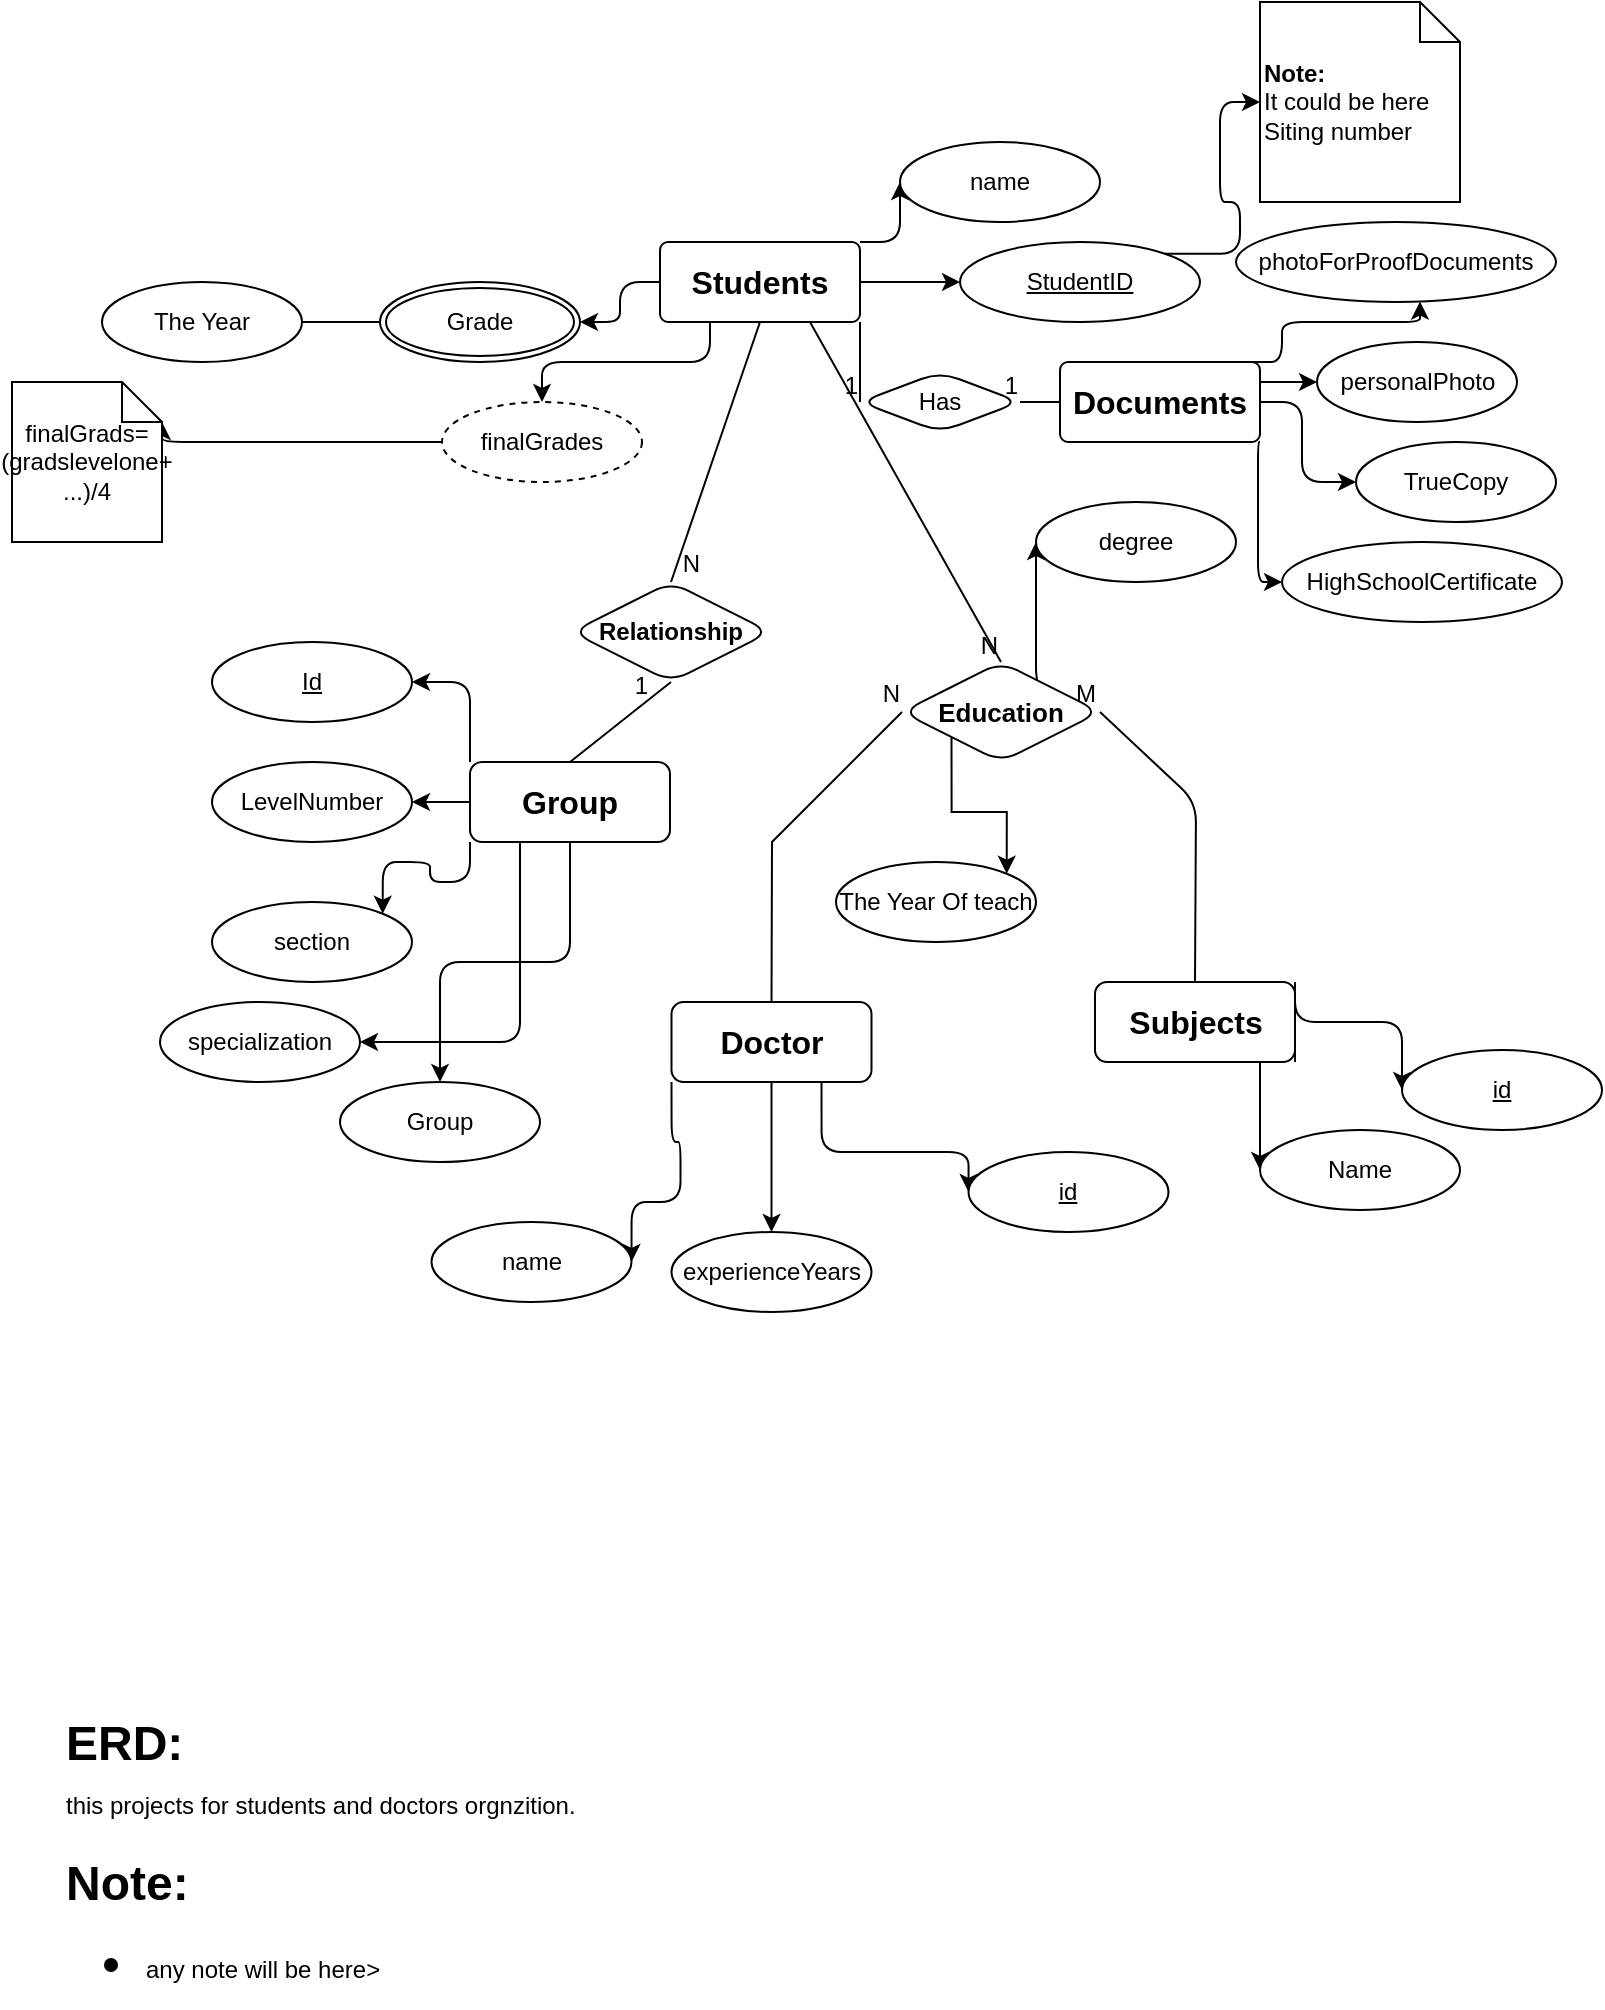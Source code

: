 <mxfile version="24.7.17" pages="9">
  <diagram name="Copy of Page-1" id="WJQ5kO8EqMigybF5Xzhi">
    <mxGraphModel dx="1035" dy="673" grid="1" gridSize="10" guides="1" tooltips="1" connect="1" arrows="1" fold="1" page="1" pageScale="1" pageWidth="827" pageHeight="1169" math="0" shadow="0">
      <root>
        <mxCell id="-Vg7Qh3w8EWQ6ZvNK3pH-0" />
        <mxCell id="-Vg7Qh3w8EWQ6ZvNK3pH-1" parent="-Vg7Qh3w8EWQ6ZvNK3pH-0" />
        <mxCell id="-Vg7Qh3w8EWQ6ZvNK3pH-2" style="edgeStyle=orthogonalEdgeStyle;rounded=1;orthogonalLoop=1;jettySize=auto;html=1;exitX=1;exitY=0.5;exitDx=0;exitDy=0;" edge="1" parent="-Vg7Qh3w8EWQ6ZvNK3pH-1" source="-Vg7Qh3w8EWQ6ZvNK3pH-6" target="-Vg7Qh3w8EWQ6ZvNK3pH-7">
          <mxGeometry relative="1" as="geometry" />
        </mxCell>
        <mxCell id="-Vg7Qh3w8EWQ6ZvNK3pH-3" style="edgeStyle=orthogonalEdgeStyle;rounded=1;orthogonalLoop=1;jettySize=auto;html=1;exitX=1;exitY=0;exitDx=0;exitDy=0;entryX=0;entryY=0.5;entryDx=0;entryDy=0;" edge="1" parent="-Vg7Qh3w8EWQ6ZvNK3pH-1" source="-Vg7Qh3w8EWQ6ZvNK3pH-6" target="-Vg7Qh3w8EWQ6ZvNK3pH-8">
          <mxGeometry relative="1" as="geometry" />
        </mxCell>
        <mxCell id="-Vg7Qh3w8EWQ6ZvNK3pH-4" style="edgeStyle=orthogonalEdgeStyle;rounded=1;orthogonalLoop=1;jettySize=auto;html=1;exitX=0;exitY=0.5;exitDx=0;exitDy=0;entryX=1;entryY=0.5;entryDx=0;entryDy=0;" edge="1" parent="-Vg7Qh3w8EWQ6ZvNK3pH-1" source="-Vg7Qh3w8EWQ6ZvNK3pH-6" target="-Vg7Qh3w8EWQ6ZvNK3pH-74">
          <mxGeometry relative="1" as="geometry">
            <mxPoint x="289" y="200" as="targetPoint" />
          </mxGeometry>
        </mxCell>
        <mxCell id="-Vg7Qh3w8EWQ6ZvNK3pH-5" style="edgeStyle=orthogonalEdgeStyle;rounded=1;orthogonalLoop=1;jettySize=auto;html=1;exitX=0.25;exitY=1;exitDx=0;exitDy=0;entryX=0.5;entryY=0;entryDx=0;entryDy=0;" edge="1" parent="-Vg7Qh3w8EWQ6ZvNK3pH-1" source="-Vg7Qh3w8EWQ6ZvNK3pH-6" target="-Vg7Qh3w8EWQ6ZvNK3pH-52">
          <mxGeometry relative="1" as="geometry">
            <mxPoint x="319" y="240" as="targetPoint" />
          </mxGeometry>
        </mxCell>
        <mxCell id="-Vg7Qh3w8EWQ6ZvNK3pH-6" value="&lt;b&gt;&lt;font style=&quot;font-size: 16px;&quot;&gt;Students&lt;/font&gt;&lt;/b&gt;" style="rounded=1;arcSize=10;whiteSpace=wrap;html=1;align=center;" vertex="1" parent="-Vg7Qh3w8EWQ6ZvNK3pH-1">
          <mxGeometry x="329" y="160" width="100" height="40" as="geometry" />
        </mxCell>
        <mxCell id="-Vg7Qh3w8EWQ6ZvNK3pH-7" value="StudentID" style="ellipse;whiteSpace=wrap;html=1;align=center;fontStyle=4;rounded=1;" vertex="1" parent="-Vg7Qh3w8EWQ6ZvNK3pH-1">
          <mxGeometry x="479" y="160" width="120" height="40" as="geometry" />
        </mxCell>
        <mxCell id="-Vg7Qh3w8EWQ6ZvNK3pH-8" value="name" style="ellipse;whiteSpace=wrap;html=1;align=center;rounded=1;" vertex="1" parent="-Vg7Qh3w8EWQ6ZvNK3pH-1">
          <mxGeometry x="449" y="110" width="100" height="40" as="geometry" />
        </mxCell>
        <mxCell id="-Vg7Qh3w8EWQ6ZvNK3pH-9" value="&lt;b&gt;Note:&lt;/b&gt;&lt;div&gt;It could be here Siting number&lt;/div&gt;" style="shape=note;size=20;whiteSpace=wrap;html=1;align=left;rounded=1;" vertex="1" parent="-Vg7Qh3w8EWQ6ZvNK3pH-1">
          <mxGeometry x="629" y="40" width="100" height="100" as="geometry" />
        </mxCell>
        <mxCell id="-Vg7Qh3w8EWQ6ZvNK3pH-10" style="edgeStyle=orthogonalEdgeStyle;rounded=1;orthogonalLoop=1;jettySize=auto;html=1;exitX=1;exitY=0;exitDx=0;exitDy=0;entryX=0;entryY=0.5;entryDx=0;entryDy=0;entryPerimeter=0;" edge="1" parent="-Vg7Qh3w8EWQ6ZvNK3pH-1" source="-Vg7Qh3w8EWQ6ZvNK3pH-7" target="-Vg7Qh3w8EWQ6ZvNK3pH-9">
          <mxGeometry relative="1" as="geometry">
            <mxPoint x="579.0" y="170" as="sourcePoint" />
          </mxGeometry>
        </mxCell>
        <mxCell id="-Vg7Qh3w8EWQ6ZvNK3pH-11" style="edgeStyle=orthogonalEdgeStyle;rounded=1;orthogonalLoop=1;jettySize=auto;html=1;exitX=0;exitY=0.5;exitDx=0;exitDy=0;entryX=1;entryY=0.5;entryDx=0;entryDy=0;" edge="1" parent="-Vg7Qh3w8EWQ6ZvNK3pH-1" source="-Vg7Qh3w8EWQ6ZvNK3pH-74" target="-Vg7Qh3w8EWQ6ZvNK3pH-12">
          <mxGeometry relative="1" as="geometry">
            <mxPoint x="239" y="220" as="sourcePoint" />
            <Array as="points">
              <mxPoint x="140" y="200" />
              <mxPoint x="140" y="200" />
            </Array>
          </mxGeometry>
        </mxCell>
        <mxCell id="-Vg7Qh3w8EWQ6ZvNK3pH-12" value="The Year" style="ellipse;whiteSpace=wrap;html=1;align=center;rounded=1;" vertex="1" parent="-Vg7Qh3w8EWQ6ZvNK3pH-1">
          <mxGeometry x="50" y="180" width="100" height="40" as="geometry" />
        </mxCell>
        <mxCell id="-Vg7Qh3w8EWQ6ZvNK3pH-13" style="edgeStyle=orthogonalEdgeStyle;rounded=1;orthogonalLoop=1;jettySize=auto;html=1;exitX=1;exitY=1;exitDx=0;exitDy=0;entryX=0;entryY=0.5;entryDx=0;entryDy=0;entryPerimeter=0;" edge="1" parent="-Vg7Qh3w8EWQ6ZvNK3pH-1" source="-Vg7Qh3w8EWQ6ZvNK3pH-65" target="-Vg7Qh3w8EWQ6ZvNK3pH-17">
          <mxGeometry relative="1" as="geometry">
            <mxPoint x="524.574" y="254.142" as="sourcePoint" />
            <mxPoint x="637.5" y="340" as="targetPoint" />
            <Array as="points">
              <mxPoint x="628" y="260" />
            </Array>
          </mxGeometry>
        </mxCell>
        <mxCell id="-Vg7Qh3w8EWQ6ZvNK3pH-14" style="edgeStyle=orthogonalEdgeStyle;rounded=1;orthogonalLoop=1;jettySize=auto;html=1;exitX=1;exitY=0.5;exitDx=0;exitDy=0;entryX=0;entryY=0.5;entryDx=0;entryDy=0;" edge="1" parent="-Vg7Qh3w8EWQ6ZvNK3pH-1" source="-Vg7Qh3w8EWQ6ZvNK3pH-65" target="-Vg7Qh3w8EWQ6ZvNK3pH-18">
          <mxGeometry relative="1" as="geometry">
            <Array as="points">
              <mxPoint x="650" y="240" />
              <mxPoint x="650" y="280" />
            </Array>
            <mxPoint x="567" y="260" as="sourcePoint" />
          </mxGeometry>
        </mxCell>
        <mxCell id="-Vg7Qh3w8EWQ6ZvNK3pH-15" style="edgeStyle=orthogonalEdgeStyle;rounded=1;orthogonalLoop=1;jettySize=auto;html=1;exitX=1;exitY=0;exitDx=0;exitDy=0;entryX=0;entryY=0.5;entryDx=0;entryDy=0;" edge="1" parent="-Vg7Qh3w8EWQ6ZvNK3pH-1" source="-Vg7Qh3w8EWQ6ZvNK3pH-65" target="-Vg7Qh3w8EWQ6ZvNK3pH-19">
          <mxGeometry relative="1" as="geometry">
            <mxPoint x="609.426" y="254.142" as="sourcePoint" />
            <Array as="points">
              <mxPoint x="617" y="230" />
            </Array>
          </mxGeometry>
        </mxCell>
        <mxCell id="-Vg7Qh3w8EWQ6ZvNK3pH-16" style="edgeStyle=orthogonalEdgeStyle;rounded=1;orthogonalLoop=1;jettySize=auto;html=1;exitX=1;exitY=0;exitDx=0;exitDy=0;" edge="1" parent="-Vg7Qh3w8EWQ6ZvNK3pH-1" source="-Vg7Qh3w8EWQ6ZvNK3pH-65" target="-Vg7Qh3w8EWQ6ZvNK3pH-20">
          <mxGeometry relative="1" as="geometry">
            <mxPoint x="627" y="240" as="sourcePoint" />
            <Array as="points">
              <mxPoint x="640" y="220" />
              <mxPoint x="640" y="200" />
              <mxPoint x="709" y="200" />
            </Array>
          </mxGeometry>
        </mxCell>
        <mxCell id="-Vg7Qh3w8EWQ6ZvNK3pH-17" value="HighSchoolCertificate" style="ellipse;whiteSpace=wrap;html=1;align=center;rounded=1;" vertex="1" parent="-Vg7Qh3w8EWQ6ZvNK3pH-1">
          <mxGeometry x="640" y="310" width="140" height="40" as="geometry" />
        </mxCell>
        <mxCell id="-Vg7Qh3w8EWQ6ZvNK3pH-18" value="TrueCopy&lt;span style=&quot;color: rgba(0, 0, 0, 0); font-family: monospace; font-size: 0px; text-align: start; text-wrap: nowrap;&quot;&gt;%3CmxGraphModel%3E%3Croot%3E%3CmxCell%20id%3D%220%22%2F%3E%3CmxCell%20id%3D%221%22%20parent%3D%220%22%2F%3E%3CmxCell%20id%3D%222%22%20value%3D%22grades%22%20style%3D%22ellipse%3Bshape%3DdoubleEllipse%3Bmargin%3D3%3BwhiteSpace%3Dwrap%3Bhtml%3D1%3Balign%3Dcenter%3B%22%20vertex%3D%221%22%20parent%3D%221%22%3E%3CmxGeometry%20x%3D%22200%22%20y%3D%22180%22%20width%3D%22100%22%20height%3D%2240%22%20as%3D%22geometry%22%2F%3E%3C%2FmxCell%3E%3C%2Froot%3E%3C%2FmxGraphModel%3E&lt;/span&gt;" style="ellipse;whiteSpace=wrap;html=1;align=center;rounded=1;" vertex="1" parent="-Vg7Qh3w8EWQ6ZvNK3pH-1">
          <mxGeometry x="677" y="260" width="100" height="40" as="geometry" />
        </mxCell>
        <mxCell id="-Vg7Qh3w8EWQ6ZvNK3pH-19" value="personalPhoto&lt;span style=&quot;color: rgba(0, 0, 0, 0); font-family: monospace; font-size: 0px; text-align: start; text-wrap: nowrap;&quot;&gt;%3CmxGraphModel%3E%3Croot%3E%3CmxCell%20id%3D%220%22%2F%3E%3CmxCell%20id%3D%221%22%20parent%3D%220%22%2F%3E%3CmxCell%20id%3D%222%22%20value%3D%22grades%22%20style%3D%22ellipse%3Bshape%3DdoubleEllipse%3Bmargin%3D3%3BwhiteSpace%3Dwrap%3Bhtml%3D1%3Balign%3Dcenter%3B%22%20vertex%3D%221%22%20parent%3D%221%22%3E%3CmxGeometry%20x%3D%22200%22%20y%3D%22180%22%20width%3D%22100%22%20height%3D%2240%22%20as%3D%22geometry%22%2F%3E%3C%2FmxCell%3E%3C%2Froot%3E%3C%2FmxGraphModel%3E&lt;/span&gt;" style="ellipse;whiteSpace=wrap;html=1;align=center;rounded=1;" vertex="1" parent="-Vg7Qh3w8EWQ6ZvNK3pH-1">
          <mxGeometry x="657.5" y="210" width="100" height="40" as="geometry" />
        </mxCell>
        <mxCell id="-Vg7Qh3w8EWQ6ZvNK3pH-20" value="photoForProofDocuments" style="ellipse;whiteSpace=wrap;html=1;align=center;rounded=1;" vertex="1" parent="-Vg7Qh3w8EWQ6ZvNK3pH-1">
          <mxGeometry x="617" y="150" width="160" height="40" as="geometry" />
        </mxCell>
        <mxCell id="-Vg7Qh3w8EWQ6ZvNK3pH-21" style="edgeStyle=orthogonalEdgeStyle;rounded=1;orthogonalLoop=1;jettySize=auto;html=1;exitX=0;exitY=0;exitDx=0;exitDy=0;entryX=1;entryY=0.5;entryDx=0;entryDy=0;" edge="1" parent="-Vg7Qh3w8EWQ6ZvNK3pH-1" source="-Vg7Qh3w8EWQ6ZvNK3pH-26" target="-Vg7Qh3w8EWQ6ZvNK3pH-28">
          <mxGeometry relative="1" as="geometry" />
        </mxCell>
        <mxCell id="-Vg7Qh3w8EWQ6ZvNK3pH-22" style="edgeStyle=orthogonalEdgeStyle;rounded=1;orthogonalLoop=1;jettySize=auto;html=1;exitX=0;exitY=1;exitDx=0;exitDy=0;entryX=1;entryY=0;entryDx=0;entryDy=0;" edge="1" parent="-Vg7Qh3w8EWQ6ZvNK3pH-1" source="-Vg7Qh3w8EWQ6ZvNK3pH-26" target="-Vg7Qh3w8EWQ6ZvNK3pH-29">
          <mxGeometry relative="1" as="geometry" />
        </mxCell>
        <mxCell id="-Vg7Qh3w8EWQ6ZvNK3pH-23" style="edgeStyle=orthogonalEdgeStyle;rounded=1;orthogonalLoop=1;jettySize=auto;html=1;exitX=0;exitY=0.5;exitDx=0;exitDy=0;entryX=1;entryY=0.5;entryDx=0;entryDy=0;" edge="1" parent="-Vg7Qh3w8EWQ6ZvNK3pH-1" source="-Vg7Qh3w8EWQ6ZvNK3pH-26" target="-Vg7Qh3w8EWQ6ZvNK3pH-27">
          <mxGeometry relative="1" as="geometry" />
        </mxCell>
        <mxCell id="-Vg7Qh3w8EWQ6ZvNK3pH-24" style="edgeStyle=orthogonalEdgeStyle;rounded=1;orthogonalLoop=1;jettySize=auto;html=1;exitX=0.25;exitY=1;exitDx=0;exitDy=0;entryX=1;entryY=0.5;entryDx=0;entryDy=0;" edge="1" parent="-Vg7Qh3w8EWQ6ZvNK3pH-1" source="-Vg7Qh3w8EWQ6ZvNK3pH-26" target="-Vg7Qh3w8EWQ6ZvNK3pH-30">
          <mxGeometry relative="1" as="geometry">
            <Array as="points">
              <mxPoint x="259" y="560" />
            </Array>
          </mxGeometry>
        </mxCell>
        <mxCell id="-Vg7Qh3w8EWQ6ZvNK3pH-25" style="edgeStyle=orthogonalEdgeStyle;rounded=1;orthogonalLoop=1;jettySize=auto;html=1;exitX=0.5;exitY=1;exitDx=0;exitDy=0;entryX=0.5;entryY=0;entryDx=0;entryDy=0;" edge="1" parent="-Vg7Qh3w8EWQ6ZvNK3pH-1" source="-Vg7Qh3w8EWQ6ZvNK3pH-26" target="-Vg7Qh3w8EWQ6ZvNK3pH-31">
          <mxGeometry relative="1" as="geometry" />
        </mxCell>
        <mxCell id="-Vg7Qh3w8EWQ6ZvNK3pH-26" value="&lt;font style=&quot;font-size: 16px;&quot;&gt;&lt;b&gt;Group&lt;/b&gt;&lt;/font&gt;" style="whiteSpace=wrap;html=1;align=center;rounded=1;" vertex="1" parent="-Vg7Qh3w8EWQ6ZvNK3pH-1">
          <mxGeometry x="234" y="420" width="100" height="40" as="geometry" />
        </mxCell>
        <mxCell id="-Vg7Qh3w8EWQ6ZvNK3pH-27" value="LevelNumber" style="ellipse;whiteSpace=wrap;html=1;align=center;rounded=1;" vertex="1" parent="-Vg7Qh3w8EWQ6ZvNK3pH-1">
          <mxGeometry x="105" y="420" width="100" height="40" as="geometry" />
        </mxCell>
        <mxCell id="-Vg7Qh3w8EWQ6ZvNK3pH-28" value="Id" style="ellipse;whiteSpace=wrap;html=1;align=center;fontStyle=4;rounded=1;" vertex="1" parent="-Vg7Qh3w8EWQ6ZvNK3pH-1">
          <mxGeometry x="105" y="360" width="100" height="40" as="geometry" />
        </mxCell>
        <mxCell id="-Vg7Qh3w8EWQ6ZvNK3pH-29" value="section&lt;span style=&quot;color: rgba(0, 0, 0, 0); font-family: monospace; font-size: 0px; text-align: start; text-wrap: nowrap;&quot;&gt;%3CmxGraphModel%3E%3Croot%3E%3CmxCell%20id%3D%220%22%2F%3E%3CmxCell%20id%3D%221%22%20parent%3D%220%22%2F%3E%3CmxCell%20id%3D%222%22%20value%3D%22LevelNumber%22%20style%3D%22ellipse%3BwhiteSpace%3Dwrap%3Bhtml%3D1%3Balign%3Dcenter%3B%22%20vertex%3D%221%22%20parent%3D%221%22%3E%3CmxGeometry%20x%3D%22200%22%20y%3D%22420%22%20width%3D%22100%22%20height%3D%2240%22%20as%3D%22geometry%22%2F%3E%3C%2FmxCell%3E%3C%2Froot%3E%3C%2FmxGraphModel%3E&lt;/span&gt;" style="ellipse;whiteSpace=wrap;html=1;align=center;rounded=1;" vertex="1" parent="-Vg7Qh3w8EWQ6ZvNK3pH-1">
          <mxGeometry x="105" y="490" width="100" height="40" as="geometry" />
        </mxCell>
        <mxCell id="-Vg7Qh3w8EWQ6ZvNK3pH-30" value="specialization" style="ellipse;whiteSpace=wrap;html=1;align=center;rounded=1;" vertex="1" parent="-Vg7Qh3w8EWQ6ZvNK3pH-1">
          <mxGeometry x="79" y="540" width="100" height="40" as="geometry" />
        </mxCell>
        <mxCell id="-Vg7Qh3w8EWQ6ZvNK3pH-31" value="Group" style="ellipse;whiteSpace=wrap;html=1;align=center;rounded=1;" vertex="1" parent="-Vg7Qh3w8EWQ6ZvNK3pH-1">
          <mxGeometry x="169" y="580" width="100" height="40" as="geometry" />
        </mxCell>
        <mxCell id="-Vg7Qh3w8EWQ6ZvNK3pH-32" value="&lt;b&gt;Relationship&lt;/b&gt;" style="shape=rhombus;perimeter=rhombusPerimeter;whiteSpace=wrap;html=1;align=center;rounded=1;" vertex="1" parent="-Vg7Qh3w8EWQ6ZvNK3pH-1">
          <mxGeometry x="285" y="330" width="99" height="50" as="geometry" />
        </mxCell>
        <mxCell id="-Vg7Qh3w8EWQ6ZvNK3pH-33" style="edgeStyle=orthogonalEdgeStyle;rounded=1;orthogonalLoop=1;jettySize=auto;html=1;exitX=0.75;exitY=1;exitDx=0;exitDy=0;entryX=0;entryY=0.5;entryDx=0;entryDy=0;" edge="1" parent="-Vg7Qh3w8EWQ6ZvNK3pH-1" source="-Vg7Qh3w8EWQ6ZvNK3pH-36" target="-Vg7Qh3w8EWQ6ZvNK3pH-47">
          <mxGeometry relative="1" as="geometry">
            <mxPoint x="503.75" y="520" as="targetPoint" />
            <Array as="points">
              <mxPoint x="410.25" y="615" />
              <mxPoint x="483.25" y="615" />
            </Array>
          </mxGeometry>
        </mxCell>
        <mxCell id="-Vg7Qh3w8EWQ6ZvNK3pH-34" style="edgeStyle=orthogonalEdgeStyle;rounded=1;orthogonalLoop=1;jettySize=auto;html=1;exitX=0;exitY=1;exitDx=0;exitDy=0;entryX=1;entryY=0.5;entryDx=0;entryDy=0;" edge="1" parent="-Vg7Qh3w8EWQ6ZvNK3pH-1" source="-Vg7Qh3w8EWQ6ZvNK3pH-36" target="-Vg7Qh3w8EWQ6ZvNK3pH-46">
          <mxGeometry relative="1" as="geometry">
            <Array as="points">
              <mxPoint x="335.25" y="610" />
              <mxPoint x="339.25" y="610" />
              <mxPoint x="339.25" y="640" />
              <mxPoint x="315.25" y="640" />
            </Array>
          </mxGeometry>
        </mxCell>
        <mxCell id="-Vg7Qh3w8EWQ6ZvNK3pH-35" style="edgeStyle=orthogonalEdgeStyle;rounded=1;orthogonalLoop=1;jettySize=auto;html=1;exitX=0.5;exitY=1;exitDx=0;exitDy=0;" edge="1" parent="-Vg7Qh3w8EWQ6ZvNK3pH-1" source="-Vg7Qh3w8EWQ6ZvNK3pH-36" target="-Vg7Qh3w8EWQ6ZvNK3pH-48">
          <mxGeometry relative="1" as="geometry" />
        </mxCell>
        <mxCell id="-Vg7Qh3w8EWQ6ZvNK3pH-36" value="&lt;font style=&quot;font-size: 16px;&quot;&gt;&lt;b&gt;Doctor&lt;/b&gt;&lt;/font&gt;" style="whiteSpace=wrap;html=1;align=center;rounded=1;" vertex="1" parent="-Vg7Qh3w8EWQ6ZvNK3pH-1">
          <mxGeometry x="334.75" y="540" width="100" height="40" as="geometry" />
        </mxCell>
        <mxCell id="-Vg7Qh3w8EWQ6ZvNK3pH-37" style="edgeStyle=orthogonalEdgeStyle;rounded=1;orthogonalLoop=1;jettySize=auto;html=1;exitX=1;exitY=0;exitDx=0;exitDy=0;entryX=0;entryY=0.5;entryDx=0;entryDy=0;" edge="1" parent="-Vg7Qh3w8EWQ6ZvNK3pH-1" source="-Vg7Qh3w8EWQ6ZvNK3pH-39" target="-Vg7Qh3w8EWQ6ZvNK3pH-44">
          <mxGeometry relative="1" as="geometry">
            <Array as="points">
              <mxPoint x="647" y="550" />
              <mxPoint x="700" y="550" />
            </Array>
          </mxGeometry>
        </mxCell>
        <mxCell id="-Vg7Qh3w8EWQ6ZvNK3pH-38" style="edgeStyle=orthogonalEdgeStyle;rounded=1;orthogonalLoop=1;jettySize=auto;html=1;exitX=1;exitY=1;exitDx=0;exitDy=0;entryX=0;entryY=0.5;entryDx=0;entryDy=0;" edge="1" parent="-Vg7Qh3w8EWQ6ZvNK3pH-1" source="-Vg7Qh3w8EWQ6ZvNK3pH-39" target="-Vg7Qh3w8EWQ6ZvNK3pH-45">
          <mxGeometry relative="1" as="geometry">
            <Array as="points">
              <mxPoint x="558.5" y="545" />
              <mxPoint x="558.5" y="545" />
            </Array>
          </mxGeometry>
        </mxCell>
        <mxCell id="-Vg7Qh3w8EWQ6ZvNK3pH-39" value="&lt;font style=&quot;font-size: 16px;&quot;&gt;&lt;b&gt;Subjects&lt;/b&gt;&lt;/font&gt;" style="whiteSpace=wrap;html=1;align=center;rounded=1;" vertex="1" parent="-Vg7Qh3w8EWQ6ZvNK3pH-1">
          <mxGeometry x="546.5" y="530" width="100" height="40" as="geometry" />
        </mxCell>
        <mxCell id="-Vg7Qh3w8EWQ6ZvNK3pH-40" value="" style="endArrow=none;html=1;rounded=1;entryX=0.5;entryY=0;entryDx=0;entryDy=0;exitX=0.5;exitY=1;exitDx=0;exitDy=0;" edge="1" parent="-Vg7Qh3w8EWQ6ZvNK3pH-1" source="-Vg7Qh3w8EWQ6ZvNK3pH-6" target="-Vg7Qh3w8EWQ6ZvNK3pH-32">
          <mxGeometry relative="1" as="geometry">
            <mxPoint x="229" y="250" as="sourcePoint" />
            <mxPoint x="389" y="250" as="targetPoint" />
          </mxGeometry>
        </mxCell>
        <mxCell id="-Vg7Qh3w8EWQ6ZvNK3pH-41" value="1" style="resizable=0;html=1;whiteSpace=wrap;align=right;verticalAlign=bottom;rounded=1;" connectable="0" vertex="1" parent="-Vg7Qh3w8EWQ6ZvNK3pH-40">
          <mxGeometry x="1" relative="1" as="geometry">
            <mxPoint x="-10" y="60" as="offset" />
          </mxGeometry>
        </mxCell>
        <mxCell id="-Vg7Qh3w8EWQ6ZvNK3pH-42" value="" style="endArrow=none;html=1;rounded=1;exitX=0.5;exitY=0;exitDx=0;exitDy=0;entryX=0.5;entryY=1;entryDx=0;entryDy=0;" edge="1" parent="-Vg7Qh3w8EWQ6ZvNK3pH-1" source="-Vg7Qh3w8EWQ6ZvNK3pH-26" target="-Vg7Qh3w8EWQ6ZvNK3pH-32">
          <mxGeometry relative="1" as="geometry">
            <mxPoint x="324" y="380" as="sourcePoint" />
            <mxPoint x="484" y="380" as="targetPoint" />
          </mxGeometry>
        </mxCell>
        <mxCell id="-Vg7Qh3w8EWQ6ZvNK3pH-43" value="N" style="resizable=0;html=1;whiteSpace=wrap;align=right;verticalAlign=bottom;rounded=1;" connectable="0" vertex="1" parent="-Vg7Qh3w8EWQ6ZvNK3pH-42">
          <mxGeometry x="1" relative="1" as="geometry">
            <mxPoint x="16" y="-50" as="offset" />
          </mxGeometry>
        </mxCell>
        <mxCell id="-Vg7Qh3w8EWQ6ZvNK3pH-44" value="&lt;u&gt;id&lt;/u&gt;" style="ellipse;whiteSpace=wrap;html=1;align=center;rounded=1;" vertex="1" parent="-Vg7Qh3w8EWQ6ZvNK3pH-1">
          <mxGeometry x="700" y="564" width="100" height="40" as="geometry" />
        </mxCell>
        <mxCell id="-Vg7Qh3w8EWQ6ZvNK3pH-45" value="Name" style="ellipse;whiteSpace=wrap;html=1;align=center;rounded=1;" vertex="1" parent="-Vg7Qh3w8EWQ6ZvNK3pH-1">
          <mxGeometry x="629" y="604" width="100" height="40" as="geometry" />
        </mxCell>
        <mxCell id="-Vg7Qh3w8EWQ6ZvNK3pH-46" value="name" style="ellipse;whiteSpace=wrap;html=1;align=center;rounded=1;" vertex="1" parent="-Vg7Qh3w8EWQ6ZvNK3pH-1">
          <mxGeometry x="214.75" y="650" width="100" height="40" as="geometry" />
        </mxCell>
        <mxCell id="-Vg7Qh3w8EWQ6ZvNK3pH-47" value="id" style="ellipse;whiteSpace=wrap;html=1;align=center;fontStyle=4;rounded=1;" vertex="1" parent="-Vg7Qh3w8EWQ6ZvNK3pH-1">
          <mxGeometry x="483.25" y="615" width="100" height="40" as="geometry" />
        </mxCell>
        <mxCell id="-Vg7Qh3w8EWQ6ZvNK3pH-48" value="experienceYears" style="ellipse;whiteSpace=wrap;html=1;align=center;rounded=1;" vertex="1" parent="-Vg7Qh3w8EWQ6ZvNK3pH-1">
          <mxGeometry x="334.75" y="655" width="100" height="40" as="geometry" />
        </mxCell>
        <mxCell id="-Vg7Qh3w8EWQ6ZvNK3pH-49" value="&lt;h1 style=&quot;margin-top: 0px;&quot;&gt;ERD:&lt;/h1&gt;&lt;p style=&quot;line-height: 0%;&quot;&gt;this projects for students and doctors orgnzition.&lt;/p&gt;" style="text;html=1;whiteSpace=wrap;overflow=hidden;rounded=1;" vertex="1" parent="-Vg7Qh3w8EWQ6ZvNK3pH-1">
          <mxGeometry x="30" y="890" width="710" height="80" as="geometry" />
        </mxCell>
        <mxCell id="-Vg7Qh3w8EWQ6ZvNK3pH-50" value="&lt;h1 style=&quot;margin-top: 0px; margin-bottom: 8px; line-height: 120%;&quot;&gt;&lt;span style=&quot;background-color: initial;&quot;&gt;Note:&lt;/span&gt;&lt;/h1&gt;&lt;h1 style=&quot;margin-top: 0px; line-height: 0%;&quot;&gt;&lt;ul style=&quot;margin-bottom: 0px; line-height: 0%;&quot;&gt;&lt;li&gt;&lt;span style=&quot;background-color: initial; font-size: 12px; font-weight: normal;&quot;&gt;any note will be here&amp;gt;&lt;/span&gt;&lt;/li&gt;&lt;/ul&gt;&lt;/h1&gt;" style="text;html=1;whiteSpace=wrap;overflow=hidden;rounded=1;" vertex="1" parent="-Vg7Qh3w8EWQ6ZvNK3pH-1">
          <mxGeometry x="30" y="960" width="710" height="80" as="geometry" />
        </mxCell>
        <mxCell id="-Vg7Qh3w8EWQ6ZvNK3pH-51" style="edgeStyle=orthogonalEdgeStyle;rounded=1;orthogonalLoop=1;jettySize=auto;html=1;exitX=0;exitY=0.5;exitDx=0;exitDy=0;entryX=0;entryY=0;entryDx=75;entryDy=20;entryPerimeter=0;" edge="1" parent="-Vg7Qh3w8EWQ6ZvNK3pH-1" source="-Vg7Qh3w8EWQ6ZvNK3pH-52" target="-Vg7Qh3w8EWQ6ZvNK3pH-73">
          <mxGeometry relative="1" as="geometry">
            <mxPoint x="90" y="270" as="targetPoint" />
            <Array as="points">
              <mxPoint x="80" y="260" />
            </Array>
          </mxGeometry>
        </mxCell>
        <mxCell id="-Vg7Qh3w8EWQ6ZvNK3pH-52" value="finalGrades" style="ellipse;whiteSpace=wrap;html=1;align=center;dashed=1;rounded=1;" vertex="1" parent="-Vg7Qh3w8EWQ6ZvNK3pH-1">
          <mxGeometry x="220" y="240" width="100" height="40" as="geometry" />
        </mxCell>
        <mxCell id="-Vg7Qh3w8EWQ6ZvNK3pH-53" style="edgeStyle=orthogonalEdgeStyle;rounded=1;orthogonalLoop=1;jettySize=auto;html=1;exitX=1;exitY=0;exitDx=0;exitDy=0;entryX=0;entryY=0.5;entryDx=0;entryDy=0;" edge="1" parent="-Vg7Qh3w8EWQ6ZvNK3pH-1" source="-Vg7Qh3w8EWQ6ZvNK3pH-54" target="-Vg7Qh3w8EWQ6ZvNK3pH-71">
          <mxGeometry relative="1" as="geometry">
            <Array as="points">
              <mxPoint x="517" y="382" />
            </Array>
          </mxGeometry>
        </mxCell>
        <mxCell id="OKOUaxX6ehHlvi0BNRDA-0" style="edgeStyle=orthogonalEdgeStyle;rounded=0;orthogonalLoop=1;jettySize=auto;html=1;exitX=0;exitY=1;exitDx=0;exitDy=0;entryX=1;entryY=0;entryDx=0;entryDy=0;" edge="1" parent="-Vg7Qh3w8EWQ6ZvNK3pH-1" source="-Vg7Qh3w8EWQ6ZvNK3pH-54" target="-Vg7Qh3w8EWQ6ZvNK3pH-72">
          <mxGeometry relative="1" as="geometry" />
        </mxCell>
        <mxCell id="-Vg7Qh3w8EWQ6ZvNK3pH-54" value="&lt;b style=&quot;&quot;&gt;&lt;font style=&quot;font-size: 13px;&quot;&gt;Education&lt;/font&gt;&lt;/b&gt;" style="shape=rhombus;perimeter=rhombusPerimeter;whiteSpace=wrap;html=1;align=center;rounded=1;" vertex="1" parent="-Vg7Qh3w8EWQ6ZvNK3pH-1">
          <mxGeometry x="450" y="370" width="99" height="50" as="geometry" />
        </mxCell>
        <mxCell id="-Vg7Qh3w8EWQ6ZvNK3pH-55" value="" style="endArrow=none;html=1;rounded=1;exitX=0.5;exitY=0;exitDx=0;exitDy=0;entryX=1;entryY=0.5;entryDx=0;entryDy=0;" edge="1" parent="-Vg7Qh3w8EWQ6ZvNK3pH-1" source="-Vg7Qh3w8EWQ6ZvNK3pH-39" target="-Vg7Qh3w8EWQ6ZvNK3pH-54">
          <mxGeometry relative="1" as="geometry">
            <mxPoint x="450" y="490" as="sourcePoint" />
            <mxPoint x="610" y="490" as="targetPoint" />
            <Array as="points">
              <mxPoint x="597" y="440" />
            </Array>
          </mxGeometry>
        </mxCell>
        <mxCell id="-Vg7Qh3w8EWQ6ZvNK3pH-56" value="M" style="resizable=0;html=1;whiteSpace=wrap;align=right;verticalAlign=bottom;rounded=1;" connectable="0" vertex="1" parent="-Vg7Qh3w8EWQ6ZvNK3pH-55">
          <mxGeometry x="1" relative="1" as="geometry" />
        </mxCell>
        <mxCell id="-Vg7Qh3w8EWQ6ZvNK3pH-57" value="" style="endArrow=none;html=1;rounded=1;exitX=0.75;exitY=1;exitDx=0;exitDy=0;entryX=0.5;entryY=0;entryDx=0;entryDy=0;" edge="1" parent="-Vg7Qh3w8EWQ6ZvNK3pH-1" source="-Vg7Qh3w8EWQ6ZvNK3pH-6" target="-Vg7Qh3w8EWQ6ZvNK3pH-54">
          <mxGeometry relative="1" as="geometry">
            <mxPoint x="508" y="360" as="sourcePoint" />
            <mxPoint x="419" y="330" as="targetPoint" />
          </mxGeometry>
        </mxCell>
        <mxCell id="-Vg7Qh3w8EWQ6ZvNK3pH-58" value="N" style="resizable=0;html=1;whiteSpace=wrap;align=right;verticalAlign=bottom;rounded=1;" connectable="0" vertex="1" parent="-Vg7Qh3w8EWQ6ZvNK3pH-57">
          <mxGeometry x="1" relative="1" as="geometry" />
        </mxCell>
        <mxCell id="-Vg7Qh3w8EWQ6ZvNK3pH-65" value="&lt;b&gt;&lt;font style=&quot;font-size: 16px;&quot;&gt;Documents&lt;/font&gt;&lt;/b&gt;" style="rounded=1;arcSize=10;whiteSpace=wrap;html=1;align=center;" vertex="1" parent="-Vg7Qh3w8EWQ6ZvNK3pH-1">
          <mxGeometry x="529" y="220" width="100" height="40" as="geometry" />
        </mxCell>
        <mxCell id="-Vg7Qh3w8EWQ6ZvNK3pH-66" value="Has" style="shape=rhombus;perimeter=rhombusPerimeter;whiteSpace=wrap;html=1;align=center;rounded=1;" vertex="1" parent="-Vg7Qh3w8EWQ6ZvNK3pH-1">
          <mxGeometry x="429" y="225" width="80" height="30" as="geometry" />
        </mxCell>
        <mxCell id="-Vg7Qh3w8EWQ6ZvNK3pH-67" value="" style="endArrow=none;html=1;rounded=1;exitX=1;exitY=1;exitDx=0;exitDy=0;entryX=0;entryY=0.5;entryDx=0;entryDy=0;" edge="1" parent="-Vg7Qh3w8EWQ6ZvNK3pH-1" source="-Vg7Qh3w8EWQ6ZvNK3pH-6" target="-Vg7Qh3w8EWQ6ZvNK3pH-66">
          <mxGeometry relative="1" as="geometry">
            <mxPoint x="440" y="280" as="sourcePoint" />
            <mxPoint x="600" y="280" as="targetPoint" />
          </mxGeometry>
        </mxCell>
        <mxCell id="-Vg7Qh3w8EWQ6ZvNK3pH-68" value="1" style="resizable=0;html=1;whiteSpace=wrap;align=right;verticalAlign=bottom;rounded=1;" connectable="0" vertex="1" parent="-Vg7Qh3w8EWQ6ZvNK3pH-67">
          <mxGeometry x="1" relative="1" as="geometry" />
        </mxCell>
        <mxCell id="-Vg7Qh3w8EWQ6ZvNK3pH-69" value="" style="endArrow=none;html=1;rounded=1;entryX=1;entryY=0.5;entryDx=0;entryDy=0;exitX=0;exitY=0.5;exitDx=0;exitDy=0;" edge="1" parent="-Vg7Qh3w8EWQ6ZvNK3pH-1" source="-Vg7Qh3w8EWQ6ZvNK3pH-65" target="-Vg7Qh3w8EWQ6ZvNK3pH-66">
          <mxGeometry relative="1" as="geometry">
            <mxPoint x="490" y="290" as="sourcePoint" />
            <mxPoint x="650" y="290" as="targetPoint" />
          </mxGeometry>
        </mxCell>
        <mxCell id="-Vg7Qh3w8EWQ6ZvNK3pH-70" value="1" style="resizable=0;html=1;whiteSpace=wrap;align=right;verticalAlign=bottom;rounded=1;" connectable="0" vertex="1" parent="-Vg7Qh3w8EWQ6ZvNK3pH-69">
          <mxGeometry x="1" relative="1" as="geometry" />
        </mxCell>
        <mxCell id="-Vg7Qh3w8EWQ6ZvNK3pH-71" value="degree" style="ellipse;whiteSpace=wrap;html=1;align=center;rounded=1;" vertex="1" parent="-Vg7Qh3w8EWQ6ZvNK3pH-1">
          <mxGeometry x="517" y="290" width="100" height="40" as="geometry" />
        </mxCell>
        <mxCell id="-Vg7Qh3w8EWQ6ZvNK3pH-72" value="The Year Of teach" style="ellipse;whiteSpace=wrap;html=1;align=center;rounded=1;" vertex="1" parent="-Vg7Qh3w8EWQ6ZvNK3pH-1">
          <mxGeometry x="417" y="470" width="100" height="40" as="geometry" />
        </mxCell>
        <mxCell id="-Vg7Qh3w8EWQ6ZvNK3pH-73" value="finalGrads= (gradslevelone+ ...)/4" style="shape=note;size=20;whiteSpace=wrap;html=1;rounded=1;" vertex="1" parent="-Vg7Qh3w8EWQ6ZvNK3pH-1">
          <mxGeometry x="5" y="230" width="75" height="80" as="geometry" />
        </mxCell>
        <mxCell id="-Vg7Qh3w8EWQ6ZvNK3pH-74" value="Grade" style="ellipse;shape=doubleEllipse;margin=3;whiteSpace=wrap;html=1;align=center;rounded=1;" vertex="1" parent="-Vg7Qh3w8EWQ6ZvNK3pH-1">
          <mxGeometry x="189" y="180" width="100" height="40" as="geometry" />
        </mxCell>
        <mxCell id="OKOUaxX6ehHlvi0BNRDA-1" value="" style="endArrow=none;html=1;rounded=0;entryX=0;entryY=0.5;entryDx=0;entryDy=0;exitX=0.5;exitY=0;exitDx=0;exitDy=0;" edge="1" parent="-Vg7Qh3w8EWQ6ZvNK3pH-1" source="-Vg7Qh3w8EWQ6ZvNK3pH-36" target="-Vg7Qh3w8EWQ6ZvNK3pH-54">
          <mxGeometry relative="1" as="geometry">
            <mxPoint x="340" y="480" as="sourcePoint" />
            <mxPoint x="500" y="480" as="targetPoint" />
            <Array as="points">
              <mxPoint x="385" y="460" />
            </Array>
          </mxGeometry>
        </mxCell>
        <mxCell id="OKOUaxX6ehHlvi0BNRDA-2" value="N" style="resizable=0;html=1;whiteSpace=wrap;align=right;verticalAlign=bottom;" connectable="0" vertex="1" parent="OKOUaxX6ehHlvi0BNRDA-1">
          <mxGeometry x="1" relative="1" as="geometry" />
        </mxCell>
      </root>
    </mxGraphModel>
  </diagram>
  <diagram name="Copy of Copy of Page-2" id="n8LsEwogAgyVHSPVyxXX">
    <mxGraphModel dx="880" dy="572" grid="1" gridSize="10" guides="1" tooltips="1" connect="1" arrows="1" fold="1" page="1" pageScale="1" pageWidth="827" pageHeight="1169" math="0" shadow="0">
      <root>
        <mxCell id="p3qqd_D9KfPlKefBA1SR-0" />
        <mxCell id="p3qqd_D9KfPlKefBA1SR-1" parent="p3qqd_D9KfPlKefBA1SR-0" />
        <mxCell id="p3qqd_D9KfPlKefBA1SR-2" value="&lt;b&gt;&lt;font style=&quot;font-size: 16px;&quot;&gt;Students&lt;/font&gt;&lt;/b&gt;" style="text;html=1;align=left;verticalAlign=middle;whiteSpace=wrap;rounded=0;" parent="p3qqd_D9KfPlKefBA1SR-1" vertex="1">
          <mxGeometry y="40" width="80" height="30" as="geometry" />
        </mxCell>
        <mxCell id="p3qqd_D9KfPlKefBA1SR-3" value="&lt;span style=&quot;text-decoration-line: underline;&quot;&gt;StudentID&lt;/span&gt;" style="rounded=0;whiteSpace=wrap;html=1;" parent="p3qqd_D9KfPlKefBA1SR-1" vertex="1">
          <mxGeometry y="70" width="120" height="30" as="geometry" />
        </mxCell>
        <mxCell id="p3qqd_D9KfPlKefBA1SR-4" value="name" style="rounded=0;whiteSpace=wrap;html=1;" parent="p3qqd_D9KfPlKefBA1SR-1" vertex="1">
          <mxGeometry x="120" y="70" width="120" height="30" as="geometry" />
        </mxCell>
        <mxCell id="p3qqd_D9KfPlKefBA1SR-5" value="birthDate" style="rounded=0;whiteSpace=wrap;html=1;" parent="p3qqd_D9KfPlKefBA1SR-1" vertex="1">
          <mxGeometry x="240" y="70" width="120" height="30" as="geometry" />
        </mxCell>
        <mxCell id="p3qqd_D9KfPlKefBA1SR-6" style="edgeStyle=orthogonalEdgeStyle;rounded=0;orthogonalLoop=1;jettySize=auto;html=1;exitX=0.5;exitY=1;exitDx=0;exitDy=0;entryX=0.75;entryY=0;entryDx=0;entryDy=0;" parent="p3qqd_D9KfPlKefBA1SR-1" source="p3qqd_D9KfPlKefBA1SR-7" target="p3qqd_D9KfPlKefBA1SR-22" edge="1">
          <mxGeometry relative="1" as="geometry">
            <Array as="points">
              <mxPoint x="420" y="240" />
              <mxPoint x="630" y="240" />
              <mxPoint x="630" y="290" />
              <mxPoint x="90" y="290" />
            </Array>
          </mxGeometry>
        </mxCell>
        <mxCell id="p3qqd_D9KfPlKefBA1SR-7" value="groupID" style="rounded=0;whiteSpace=wrap;html=1;" parent="p3qqd_D9KfPlKefBA1SR-1" vertex="1">
          <mxGeometry x="360" y="70" width="120" height="30" as="geometry" />
        </mxCell>
        <mxCell id="p3qqd_D9KfPlKefBA1SR-8" value="&lt;span style=&quot;text-align: center;&quot;&gt;&lt;b&gt;&lt;font style=&quot;font-size: 16px;&quot;&gt;Grade&lt;/font&gt;&lt;/b&gt;&lt;/span&gt;" style="text;html=1;align=left;verticalAlign=middle;whiteSpace=wrap;rounded=0;" parent="p3qqd_D9KfPlKefBA1SR-1" vertex="1">
          <mxGeometry y="140" width="80" height="30" as="geometry" />
        </mxCell>
        <mxCell id="p3qqd_D9KfPlKefBA1SR-9" style="edgeStyle=orthogonalEdgeStyle;rounded=1;orthogonalLoop=1;jettySize=auto;html=1;exitX=0.75;exitY=0;exitDx=0;exitDy=0;entryX=0.75;entryY=1;entryDx=0;entryDy=0;" parent="p3qqd_D9KfPlKefBA1SR-1" source="p3qqd_D9KfPlKefBA1SR-10" target="p3qqd_D9KfPlKefBA1SR-3" edge="1">
          <mxGeometry relative="1" as="geometry" />
        </mxCell>
        <mxCell id="p3qqd_D9KfPlKefBA1SR-10" value="&lt;span style=&quot;text-decoration-line: underline;&quot;&gt;StudentID&lt;/span&gt;" style="rounded=0;whiteSpace=wrap;html=1;" parent="p3qqd_D9KfPlKefBA1SR-1" vertex="1">
          <mxGeometry y="170" width="120" height="30" as="geometry" />
        </mxCell>
        <mxCell id="p3qqd_D9KfPlKefBA1SR-11" value="&lt;u&gt;LevelNumber&lt;/u&gt;" style="rounded=0;whiteSpace=wrap;html=1;" parent="p3qqd_D9KfPlKefBA1SR-1" vertex="1">
          <mxGeometry x="120" y="170" width="120" height="30" as="geometry" />
        </mxCell>
        <mxCell id="p3qqd_D9KfPlKefBA1SR-12" value="degree" style="rounded=0;whiteSpace=wrap;html=1;" parent="p3qqd_D9KfPlKefBA1SR-1" vertex="1">
          <mxGeometry x="240" y="170" width="120" height="30" as="geometry" />
        </mxCell>
        <mxCell id="p3qqd_D9KfPlKefBA1SR-13" value="&lt;b style=&quot;text-align: center;&quot;&gt;&lt;font style=&quot;font-size: 15px;&quot;&gt;Documents&lt;/font&gt;&lt;/b&gt;" style="text;html=1;align=left;verticalAlign=middle;whiteSpace=wrap;rounded=0;" parent="p3qqd_D9KfPlKefBA1SR-1" vertex="1">
          <mxGeometry y="220" width="80" height="30" as="geometry" />
        </mxCell>
        <mxCell id="p3qqd_D9KfPlKefBA1SR-14" style="edgeStyle=orthogonalEdgeStyle;rounded=0;orthogonalLoop=1;jettySize=auto;html=1;exitX=0.75;exitY=0;exitDx=0;exitDy=0;entryX=0.5;entryY=1;entryDx=0;entryDy=0;" parent="p3qqd_D9KfPlKefBA1SR-1" source="p3qqd_D9KfPlKefBA1SR-15" target="p3qqd_D9KfPlKefBA1SR-3" edge="1">
          <mxGeometry relative="1" as="geometry">
            <Array as="points">
              <mxPoint x="90" y="210" />
              <mxPoint x="380" y="210" />
              <mxPoint x="380" y="160" />
              <mxPoint x="60" y="160" />
            </Array>
          </mxGeometry>
        </mxCell>
        <mxCell id="p3qqd_D9KfPlKefBA1SR-15" value="&lt;span style=&quot;text-decoration-line: underline;&quot;&gt;StudentID&lt;/span&gt;" style="rounded=0;whiteSpace=wrap;html=1;" parent="p3qqd_D9KfPlKefBA1SR-1" vertex="1">
          <mxGeometry y="250" width="120" height="30" as="geometry" />
        </mxCell>
        <mxCell id="p3qqd_D9KfPlKefBA1SR-16" value="photoForProof-&lt;span style=&quot;background-color: initial;&quot;&gt;Documents&lt;/span&gt;" style="rounded=0;whiteSpace=wrap;html=1;" parent="p3qqd_D9KfPlKefBA1SR-1" vertex="1">
          <mxGeometry x="120" y="250" width="120" height="30" as="geometry" />
        </mxCell>
        <mxCell id="p3qqd_D9KfPlKefBA1SR-17" value="personalPhoto" style="rounded=0;whiteSpace=wrap;html=1;" parent="p3qqd_D9KfPlKefBA1SR-1" vertex="1">
          <mxGeometry x="240" y="250" width="120" height="30" as="geometry" />
        </mxCell>
        <mxCell id="p3qqd_D9KfPlKefBA1SR-18" value="TrueCopy" style="rounded=0;whiteSpace=wrap;html=1;" parent="p3qqd_D9KfPlKefBA1SR-1" vertex="1">
          <mxGeometry x="360" y="250" width="120" height="30" as="geometry" />
        </mxCell>
        <mxCell id="p3qqd_D9KfPlKefBA1SR-19" value="HighSchoolCertificate" style="rounded=0;whiteSpace=wrap;html=1;" parent="p3qqd_D9KfPlKefBA1SR-1" vertex="1">
          <mxGeometry x="480" y="250" width="120" height="30" as="geometry" />
        </mxCell>
        <mxCell id="p3qqd_D9KfPlKefBA1SR-20" value="" style="line;strokeWidth=1;rotatable=0;dashed=0;labelPosition=right;align=left;verticalAlign=middle;spacingTop=0;spacingLeft=6;points=[];portConstraint=eastwest;rounded=1;" parent="p3qqd_D9KfPlKefBA1SR-1" vertex="1">
          <mxGeometry x="30" y="85" width="60" height="10" as="geometry" />
        </mxCell>
        <mxCell id="p3qqd_D9KfPlKefBA1SR-21" value="&lt;span style=&quot;text-align: center;&quot;&gt;&lt;b&gt;&lt;font style=&quot;font-size: 16px;&quot;&gt;Group&lt;/font&gt;&lt;/b&gt;&lt;/span&gt;" style="text;html=1;align=left;verticalAlign=middle;whiteSpace=wrap;rounded=0;" parent="p3qqd_D9KfPlKefBA1SR-1" vertex="1">
          <mxGeometry y="300" width="80" height="30" as="geometry" />
        </mxCell>
        <mxCell id="p3qqd_D9KfPlKefBA1SR-22" value="groupID" style="rounded=0;whiteSpace=wrap;html=1;fontStyle=4" parent="p3qqd_D9KfPlKefBA1SR-1" vertex="1">
          <mxGeometry y="330" width="120" height="30" as="geometry" />
        </mxCell>
        <mxCell id="p3qqd_D9KfPlKefBA1SR-23" value="LevelNumber" style="rounded=0;whiteSpace=wrap;html=1;" parent="p3qqd_D9KfPlKefBA1SR-1" vertex="1">
          <mxGeometry x="120" y="330" width="120" height="30" as="geometry" />
        </mxCell>
        <mxCell id="p3qqd_D9KfPlKefBA1SR-24" value="section" style="rounded=0;whiteSpace=wrap;html=1;" parent="p3qqd_D9KfPlKefBA1SR-1" vertex="1">
          <mxGeometry x="240" y="330" width="120" height="30" as="geometry" />
        </mxCell>
        <mxCell id="p3qqd_D9KfPlKefBA1SR-25" value="specialization" style="rounded=0;whiteSpace=wrap;html=1;" parent="p3qqd_D9KfPlKefBA1SR-1" vertex="1">
          <mxGeometry x="360" y="330" width="120" height="30" as="geometry" />
        </mxCell>
        <mxCell id="p3qqd_D9KfPlKefBA1SR-26" value="Group" style="rounded=0;whiteSpace=wrap;html=1;" parent="p3qqd_D9KfPlKefBA1SR-1" vertex="1">
          <mxGeometry x="480" y="330" width="120" height="30" as="geometry" />
        </mxCell>
        <mxCell id="p3qqd_D9KfPlKefBA1SR-27" value="&lt;font style=&quot;font-size: 16px;&quot;&gt;&lt;b&gt;Subjects&lt;/b&gt;&lt;/font&gt;" style="text;html=1;align=left;verticalAlign=middle;whiteSpace=wrap;rounded=0;" parent="p3qqd_D9KfPlKefBA1SR-1" vertex="1">
          <mxGeometry y="460" width="80" height="30" as="geometry" />
        </mxCell>
        <mxCell id="p3qqd_D9KfPlKefBA1SR-28" value="&lt;u&gt;subjectID&lt;/u&gt;" style="rounded=0;whiteSpace=wrap;html=1;" parent="p3qqd_D9KfPlKefBA1SR-1" vertex="1">
          <mxGeometry y="490" width="120" height="30" as="geometry" />
        </mxCell>
        <mxCell id="p3qqd_D9KfPlKefBA1SR-29" value="Name" style="rounded=0;whiteSpace=wrap;html=1;" parent="p3qqd_D9KfPlKefBA1SR-1" vertex="1">
          <mxGeometry x="120" y="490" width="120" height="30" as="geometry" />
        </mxCell>
        <mxCell id="p3qqd_D9KfPlKefBA1SR-30" value="&lt;b&gt;&lt;font style=&quot;font-size: 16px;&quot;&gt;Doctor&lt;/font&gt;&lt;/b&gt;" style="text;html=1;align=left;verticalAlign=middle;whiteSpace=wrap;rounded=0;" parent="p3qqd_D9KfPlKefBA1SR-1" vertex="1">
          <mxGeometry y="555" width="80" height="30" as="geometry" />
        </mxCell>
        <mxCell id="p3qqd_D9KfPlKefBA1SR-31" value="&lt;div style=&quot;text-align: left;&quot;&gt;&lt;span style=&quot;background-color: initial;&quot;&gt;&lt;font style=&quot;font-size: 12px;&quot;&gt;&lt;u&gt;doctorID&lt;/u&gt;&lt;/font&gt;&lt;/span&gt;&lt;/div&gt;" style="rounded=0;whiteSpace=wrap;html=1;" parent="p3qqd_D9KfPlKefBA1SR-1" vertex="1">
          <mxGeometry y="585" width="120" height="30" as="geometry" />
        </mxCell>
        <mxCell id="p3qqd_D9KfPlKefBA1SR-32" value="name" style="rounded=0;whiteSpace=wrap;html=1;" parent="p3qqd_D9KfPlKefBA1SR-1" vertex="1">
          <mxGeometry x="120" y="585" width="120" height="30" as="geometry" />
        </mxCell>
        <mxCell id="p3qqd_D9KfPlKefBA1SR-33" value="experienceYears" style="rounded=0;whiteSpace=wrap;html=1;" parent="p3qqd_D9KfPlKefBA1SR-1" vertex="1">
          <mxGeometry x="240" y="585" width="120" height="30" as="geometry" />
        </mxCell>
        <mxCell id="p3qqd_D9KfPlKefBA1SR-34" value="&lt;div style=&quot;text-align: center;&quot;&gt;&lt;b&gt;&lt;font style=&quot;font-size: 16px;&quot;&gt;Education&lt;/font&gt;&lt;/b&gt;&lt;br&gt;&lt;/div&gt;" style="text;html=1;align=left;verticalAlign=middle;whiteSpace=wrap;rounded=0;" parent="p3qqd_D9KfPlKefBA1SR-1" vertex="1">
          <mxGeometry y="380" width="230" height="30" as="geometry" />
        </mxCell>
        <mxCell id="p3qqd_D9KfPlKefBA1SR-35" style="edgeStyle=orthogonalEdgeStyle;rounded=0;orthogonalLoop=1;jettySize=auto;html=1;exitX=0.75;exitY=1;exitDx=0;exitDy=0;entryX=0.75;entryY=0;entryDx=0;entryDy=0;" parent="p3qqd_D9KfPlKefBA1SR-1" source="p3qqd_D9KfPlKefBA1SR-36" target="p3qqd_D9KfPlKefBA1SR-28" edge="1">
          <mxGeometry relative="1" as="geometry" />
        </mxCell>
        <mxCell id="p3qqd_D9KfPlKefBA1SR-36" value="&lt;u&gt;subjectID&lt;/u&gt;" style="rounded=0;whiteSpace=wrap;html=1;" parent="p3qqd_D9KfPlKefBA1SR-1" vertex="1">
          <mxGeometry y="410" width="120" height="30" as="geometry" />
        </mxCell>
        <mxCell id="p3qqd_D9KfPlKefBA1SR-37" style="edgeStyle=orthogonalEdgeStyle;rounded=0;orthogonalLoop=1;jettySize=auto;html=1;exitX=0.75;exitY=0;exitDx=0;exitDy=0;" parent="p3qqd_D9KfPlKefBA1SR-1" source="p3qqd_D9KfPlKefBA1SR-38" edge="1">
          <mxGeometry relative="1" as="geometry">
            <Array as="points">
              <mxPoint x="230" y="410" />
              <mxPoint x="230" y="370" />
              <mxPoint x="660" y="370" />
              <mxPoint x="660" y="150" />
              <mxPoint x="110" y="150" />
              <mxPoint x="110" y="100" />
            </Array>
            <mxPoint x="110" y="100" as="targetPoint" />
          </mxGeometry>
        </mxCell>
        <mxCell id="p3qqd_D9KfPlKefBA1SR-38" value="&lt;span style=&quot;text-decoration-line: underline;&quot;&gt;StudentID&lt;/span&gt;" style="rounded=0;whiteSpace=wrap;html=1;" parent="p3qqd_D9KfPlKefBA1SR-1" vertex="1">
          <mxGeometry x="120" y="410" width="120" height="30" as="geometry" />
        </mxCell>
        <mxCell id="p3qqd_D9KfPlKefBA1SR-39" value="degree" style="rounded=0;whiteSpace=wrap;html=1;" parent="p3qqd_D9KfPlKefBA1SR-1" vertex="1">
          <mxGeometry x="360" y="410" width="120" height="30" as="geometry" />
        </mxCell>
        <mxCell id="p3qqd_D9KfPlKefBA1SR-43" style="edgeStyle=orthogonalEdgeStyle;rounded=0;orthogonalLoop=1;jettySize=auto;html=1;exitX=0.25;exitY=1;exitDx=0;exitDy=0;entryX=0.75;entryY=0;entryDx=0;entryDy=0;" parent="p3qqd_D9KfPlKefBA1SR-1" source="p3qqd_D9KfPlKefBA1SR-44" target="p3qqd_D9KfPlKefBA1SR-31" edge="1">
          <mxGeometry relative="1" as="geometry">
            <Array as="points">
              <mxPoint x="270" y="540" />
              <mxPoint x="90" y="540" />
            </Array>
          </mxGeometry>
        </mxCell>
        <mxCell id="p3qqd_D9KfPlKefBA1SR-44" value="&lt;u style=&quot;text-align: left;&quot;&gt;doctorID&lt;/u&gt;" style="rounded=0;whiteSpace=wrap;html=1;" parent="p3qqd_D9KfPlKefBA1SR-1" vertex="1">
          <mxGeometry x="240" y="410" width="120" height="30" as="geometry" />
        </mxCell>
        <mxCell id="p3qqd_D9KfPlKefBA1SR-45" value="theTeacgYear" style="rounded=0;whiteSpace=wrap;html=1;" parent="p3qqd_D9KfPlKefBA1SR-1" vertex="1">
          <mxGeometry x="480" y="410" width="120" height="30" as="geometry" />
        </mxCell>
      </root>
    </mxGraphModel>
  </diagram>
  <diagram name="Page-1" id="1Q5ZYspSmMg4kzvYdaaz">
    <mxGraphModel dx="1035" dy="673" grid="1" gridSize="10" guides="1" tooltips="1" connect="1" arrows="1" fold="1" page="1" pageScale="1" pageWidth="827" pageHeight="1169" math="0" shadow="0">
      <root>
        <mxCell id="0" />
        <mxCell id="1" parent="0" />
        <mxCell id="DYGue_wnSeGB_7utoe8J-4" style="edgeStyle=orthogonalEdgeStyle;rounded=1;orthogonalLoop=1;jettySize=auto;html=1;exitX=1;exitY=0.5;exitDx=0;exitDy=0;" parent="1" source="DYGue_wnSeGB_7utoe8J-2" target="DYGue_wnSeGB_7utoe8J-3" edge="1">
          <mxGeometry relative="1" as="geometry" />
        </mxCell>
        <mxCell id="DYGue_wnSeGB_7utoe8J-7" style="edgeStyle=orthogonalEdgeStyle;rounded=1;orthogonalLoop=1;jettySize=auto;html=1;exitX=1;exitY=0;exitDx=0;exitDy=0;entryX=0;entryY=0.5;entryDx=0;entryDy=0;" parent="1" source="DYGue_wnSeGB_7utoe8J-2" target="DYGue_wnSeGB_7utoe8J-5" edge="1">
          <mxGeometry relative="1" as="geometry" />
        </mxCell>
        <mxCell id="DYGue_wnSeGB_7utoe8J-16" style="edgeStyle=orthogonalEdgeStyle;rounded=1;orthogonalLoop=1;jettySize=auto;html=1;exitX=0;exitY=0.5;exitDx=0;exitDy=0;entryX=1;entryY=0.5;entryDx=0;entryDy=0;" parent="1" source="DYGue_wnSeGB_7utoe8J-2" target="jzODhcx-SWoq1ewXhHUn-1" edge="1">
          <mxGeometry relative="1" as="geometry">
            <mxPoint x="289" y="200" as="targetPoint" />
          </mxGeometry>
        </mxCell>
        <mxCell id="sTprscXMMJViJRH6MjqY-2" style="edgeStyle=orthogonalEdgeStyle;rounded=1;orthogonalLoop=1;jettySize=auto;html=1;exitX=0.25;exitY=1;exitDx=0;exitDy=0;entryX=0.5;entryY=0;entryDx=0;entryDy=0;" edge="1" parent="1" source="DYGue_wnSeGB_7utoe8J-2" target="sTprscXMMJViJRH6MjqY-5">
          <mxGeometry relative="1" as="geometry">
            <mxPoint x="319" y="240" as="targetPoint" />
          </mxGeometry>
        </mxCell>
        <mxCell id="DYGue_wnSeGB_7utoe8J-2" value="&lt;b&gt;Students&lt;/b&gt;" style="rounded=1;arcSize=10;whiteSpace=wrap;html=1;align=center;" parent="1" vertex="1">
          <mxGeometry x="329" y="160" width="100" height="40" as="geometry" />
        </mxCell>
        <mxCell id="DYGue_wnSeGB_7utoe8J-3" value="StudentID" style="ellipse;whiteSpace=wrap;html=1;align=center;fontStyle=4;rounded=1;" parent="1" vertex="1">
          <mxGeometry x="479" y="160" width="120" height="40" as="geometry" />
        </mxCell>
        <mxCell id="DYGue_wnSeGB_7utoe8J-5" value="name" style="ellipse;whiteSpace=wrap;html=1;align=center;rounded=1;" parent="1" vertex="1">
          <mxGeometry x="449" y="110" width="100" height="40" as="geometry" />
        </mxCell>
        <mxCell id="DYGue_wnSeGB_7utoe8J-9" value="&lt;b&gt;Note:&lt;/b&gt;&lt;div&gt;It could be here Siting number&lt;/div&gt;" style="shape=note;size=20;whiteSpace=wrap;html=1;align=left;rounded=1;" parent="1" vertex="1">
          <mxGeometry x="629" y="40" width="100" height="100" as="geometry" />
        </mxCell>
        <mxCell id="DYGue_wnSeGB_7utoe8J-10" style="edgeStyle=orthogonalEdgeStyle;rounded=1;orthogonalLoop=1;jettySize=auto;html=1;exitX=1;exitY=0;exitDx=0;exitDy=0;entryX=0;entryY=0.5;entryDx=0;entryDy=0;entryPerimeter=0;" parent="1" source="DYGue_wnSeGB_7utoe8J-3" target="DYGue_wnSeGB_7utoe8J-9" edge="1">
          <mxGeometry relative="1" as="geometry">
            <mxPoint x="579.0" y="170" as="sourcePoint" />
          </mxGeometry>
        </mxCell>
        <mxCell id="DYGue_wnSeGB_7utoe8J-24" style="edgeStyle=orthogonalEdgeStyle;rounded=1;orthogonalLoop=1;jettySize=auto;html=1;exitX=0;exitY=0.5;exitDx=0;exitDy=0;entryX=1;entryY=0.5;entryDx=0;entryDy=0;" parent="1" source="jzODhcx-SWoq1ewXhHUn-1" target="DYGue_wnSeGB_7utoe8J-20" edge="1">
          <mxGeometry relative="1" as="geometry">
            <mxPoint x="239" y="220" as="sourcePoint" />
            <Array as="points">
              <mxPoint x="140" y="200" />
              <mxPoint x="140" y="200" />
            </Array>
          </mxGeometry>
        </mxCell>
        <mxCell id="DYGue_wnSeGB_7utoe8J-20" value="The Year" style="ellipse;whiteSpace=wrap;html=1;align=center;rounded=1;" parent="1" vertex="1">
          <mxGeometry x="50" y="180" width="100" height="40" as="geometry" />
        </mxCell>
        <mxCell id="DYGue_wnSeGB_7utoe8J-28" style="edgeStyle=orthogonalEdgeStyle;rounded=1;orthogonalLoop=1;jettySize=auto;html=1;exitX=1;exitY=1;exitDx=0;exitDy=0;entryX=0;entryY=0.5;entryDx=0;entryDy=0;entryPerimeter=0;" parent="1" source="az-qgfYNR2RreYzCIfDl-1" target="DYGue_wnSeGB_7utoe8J-27" edge="1">
          <mxGeometry relative="1" as="geometry">
            <mxPoint x="524.574" y="254.142" as="sourcePoint" />
            <mxPoint x="637.5" y="340" as="targetPoint" />
            <Array as="points">
              <mxPoint x="628" y="260" />
            </Array>
          </mxGeometry>
        </mxCell>
        <mxCell id="DYGue_wnSeGB_7utoe8J-31" style="edgeStyle=orthogonalEdgeStyle;rounded=1;orthogonalLoop=1;jettySize=auto;html=1;exitX=1;exitY=0.5;exitDx=0;exitDy=0;entryX=0;entryY=0.5;entryDx=0;entryDy=0;" parent="1" source="az-qgfYNR2RreYzCIfDl-1" target="DYGue_wnSeGB_7utoe8J-29" edge="1">
          <mxGeometry relative="1" as="geometry">
            <Array as="points">
              <mxPoint x="650" y="240" />
              <mxPoint x="650" y="280" />
            </Array>
            <mxPoint x="567" y="260" as="sourcePoint" />
          </mxGeometry>
        </mxCell>
        <mxCell id="DYGue_wnSeGB_7utoe8J-32" style="edgeStyle=orthogonalEdgeStyle;rounded=1;orthogonalLoop=1;jettySize=auto;html=1;exitX=1;exitY=0;exitDx=0;exitDy=0;entryX=0;entryY=0.5;entryDx=0;entryDy=0;" parent="1" source="az-qgfYNR2RreYzCIfDl-1" target="DYGue_wnSeGB_7utoe8J-30" edge="1">
          <mxGeometry relative="1" as="geometry">
            <mxPoint x="609.426" y="254.142" as="sourcePoint" />
            <Array as="points">
              <mxPoint x="617" y="230" />
            </Array>
          </mxGeometry>
        </mxCell>
        <mxCell id="DYGue_wnSeGB_7utoe8J-34" style="edgeStyle=orthogonalEdgeStyle;rounded=1;orthogonalLoop=1;jettySize=auto;html=1;exitX=1;exitY=0;exitDx=0;exitDy=0;" parent="1" source="az-qgfYNR2RreYzCIfDl-1" target="DYGue_wnSeGB_7utoe8J-33" edge="1">
          <mxGeometry relative="1" as="geometry">
            <mxPoint x="627" y="240" as="sourcePoint" />
            <Array as="points">
              <mxPoint x="640" y="220" />
              <mxPoint x="640" y="200" />
              <mxPoint x="709" y="200" />
            </Array>
          </mxGeometry>
        </mxCell>
        <mxCell id="DYGue_wnSeGB_7utoe8J-27" value="HighSchoolCertificate" style="ellipse;whiteSpace=wrap;html=1;align=center;rounded=1;" parent="1" vertex="1">
          <mxGeometry x="640" y="310" width="140" height="40" as="geometry" />
        </mxCell>
        <mxCell id="DYGue_wnSeGB_7utoe8J-29" value="TrueCopy&lt;span style=&quot;color: rgba(0, 0, 0, 0); font-family: monospace; font-size: 0px; text-align: start; text-wrap: nowrap;&quot;&gt;%3CmxGraphModel%3E%3Croot%3E%3CmxCell%20id%3D%220%22%2F%3E%3CmxCell%20id%3D%221%22%20parent%3D%220%22%2F%3E%3CmxCell%20id%3D%222%22%20value%3D%22grades%22%20style%3D%22ellipse%3Bshape%3DdoubleEllipse%3Bmargin%3D3%3BwhiteSpace%3Dwrap%3Bhtml%3D1%3Balign%3Dcenter%3B%22%20vertex%3D%221%22%20parent%3D%221%22%3E%3CmxGeometry%20x%3D%22200%22%20y%3D%22180%22%20width%3D%22100%22%20height%3D%2240%22%20as%3D%22geometry%22%2F%3E%3C%2FmxCell%3E%3C%2Froot%3E%3C%2FmxGraphModel%3E&lt;/span&gt;" style="ellipse;whiteSpace=wrap;html=1;align=center;rounded=1;" parent="1" vertex="1">
          <mxGeometry x="677" y="260" width="100" height="40" as="geometry" />
        </mxCell>
        <mxCell id="DYGue_wnSeGB_7utoe8J-30" value="personalPhoto&lt;span style=&quot;color: rgba(0, 0, 0, 0); font-family: monospace; font-size: 0px; text-align: start; text-wrap: nowrap;&quot;&gt;%3CmxGraphModel%3E%3Croot%3E%3CmxCell%20id%3D%220%22%2F%3E%3CmxCell%20id%3D%221%22%20parent%3D%220%22%2F%3E%3CmxCell%20id%3D%222%22%20value%3D%22grades%22%20style%3D%22ellipse%3Bshape%3DdoubleEllipse%3Bmargin%3D3%3BwhiteSpace%3Dwrap%3Bhtml%3D1%3Balign%3Dcenter%3B%22%20vertex%3D%221%22%20parent%3D%221%22%3E%3CmxGeometry%20x%3D%22200%22%20y%3D%22180%22%20width%3D%22100%22%20height%3D%2240%22%20as%3D%22geometry%22%2F%3E%3C%2FmxCell%3E%3C%2Froot%3E%3C%2FmxGraphModel%3E&lt;/span&gt;" style="ellipse;whiteSpace=wrap;html=1;align=center;rounded=1;" parent="1" vertex="1">
          <mxGeometry x="657.5" y="210" width="100" height="40" as="geometry" />
        </mxCell>
        <mxCell id="DYGue_wnSeGB_7utoe8J-33" value="photoForProofDocuments" style="ellipse;whiteSpace=wrap;html=1;align=center;rounded=1;" parent="1" vertex="1">
          <mxGeometry x="617" y="150" width="160" height="40" as="geometry" />
        </mxCell>
        <mxCell id="DYGue_wnSeGB_7utoe8J-50" style="edgeStyle=orthogonalEdgeStyle;rounded=1;orthogonalLoop=1;jettySize=auto;html=1;exitX=0;exitY=0;exitDx=0;exitDy=0;entryX=1;entryY=0.5;entryDx=0;entryDy=0;" parent="1" source="DYGue_wnSeGB_7utoe8J-43" target="DYGue_wnSeGB_7utoe8J-45" edge="1">
          <mxGeometry relative="1" as="geometry" />
        </mxCell>
        <mxCell id="DYGue_wnSeGB_7utoe8J-51" style="edgeStyle=orthogonalEdgeStyle;rounded=1;orthogonalLoop=1;jettySize=auto;html=1;exitX=0;exitY=1;exitDx=0;exitDy=0;entryX=1;entryY=0;entryDx=0;entryDy=0;" parent="1" source="DYGue_wnSeGB_7utoe8J-43" target="DYGue_wnSeGB_7utoe8J-46" edge="1">
          <mxGeometry relative="1" as="geometry" />
        </mxCell>
        <mxCell id="DYGue_wnSeGB_7utoe8J-52" style="edgeStyle=orthogonalEdgeStyle;rounded=1;orthogonalLoop=1;jettySize=auto;html=1;exitX=0;exitY=0.5;exitDx=0;exitDy=0;entryX=1;entryY=0.5;entryDx=0;entryDy=0;" parent="1" source="DYGue_wnSeGB_7utoe8J-43" target="DYGue_wnSeGB_7utoe8J-44" edge="1">
          <mxGeometry relative="1" as="geometry" />
        </mxCell>
        <mxCell id="DYGue_wnSeGB_7utoe8J-53" style="edgeStyle=orthogonalEdgeStyle;rounded=1;orthogonalLoop=1;jettySize=auto;html=1;exitX=0.25;exitY=1;exitDx=0;exitDy=0;entryX=1;entryY=0.5;entryDx=0;entryDy=0;" parent="1" source="DYGue_wnSeGB_7utoe8J-43" target="DYGue_wnSeGB_7utoe8J-47" edge="1">
          <mxGeometry relative="1" as="geometry">
            <Array as="points">
              <mxPoint x="259" y="560" />
            </Array>
          </mxGeometry>
        </mxCell>
        <mxCell id="DYGue_wnSeGB_7utoe8J-54" style="edgeStyle=orthogonalEdgeStyle;rounded=1;orthogonalLoop=1;jettySize=auto;html=1;exitX=0.5;exitY=1;exitDx=0;exitDy=0;entryX=0.5;entryY=0;entryDx=0;entryDy=0;" parent="1" source="DYGue_wnSeGB_7utoe8J-43" target="DYGue_wnSeGB_7utoe8J-48" edge="1">
          <mxGeometry relative="1" as="geometry" />
        </mxCell>
        <mxCell id="DYGue_wnSeGB_7utoe8J-43" value="Group" style="whiteSpace=wrap;html=1;align=center;rounded=1;" parent="1" vertex="1">
          <mxGeometry x="234" y="420" width="100" height="40" as="geometry" />
        </mxCell>
        <mxCell id="DYGue_wnSeGB_7utoe8J-44" value="LevelNumber" style="ellipse;whiteSpace=wrap;html=1;align=center;rounded=1;" parent="1" vertex="1">
          <mxGeometry x="105" y="420" width="100" height="40" as="geometry" />
        </mxCell>
        <mxCell id="DYGue_wnSeGB_7utoe8J-45" value="Id" style="ellipse;whiteSpace=wrap;html=1;align=center;fontStyle=4;rounded=1;" parent="1" vertex="1">
          <mxGeometry x="105" y="360" width="100" height="40" as="geometry" />
        </mxCell>
        <mxCell id="DYGue_wnSeGB_7utoe8J-46" value="section&lt;span style=&quot;color: rgba(0, 0, 0, 0); font-family: monospace; font-size: 0px; text-align: start; text-wrap: nowrap;&quot;&gt;%3CmxGraphModel%3E%3Croot%3E%3CmxCell%20id%3D%220%22%2F%3E%3CmxCell%20id%3D%221%22%20parent%3D%220%22%2F%3E%3CmxCell%20id%3D%222%22%20value%3D%22LevelNumber%22%20style%3D%22ellipse%3BwhiteSpace%3Dwrap%3Bhtml%3D1%3Balign%3Dcenter%3B%22%20vertex%3D%221%22%20parent%3D%221%22%3E%3CmxGeometry%20x%3D%22200%22%20y%3D%22420%22%20width%3D%22100%22%20height%3D%2240%22%20as%3D%22geometry%22%2F%3E%3C%2FmxCell%3E%3C%2Froot%3E%3C%2FmxGraphModel%3E&lt;/span&gt;" style="ellipse;whiteSpace=wrap;html=1;align=center;rounded=1;" parent="1" vertex="1">
          <mxGeometry x="105" y="490" width="100" height="40" as="geometry" />
        </mxCell>
        <mxCell id="DYGue_wnSeGB_7utoe8J-47" value="specialization" style="ellipse;whiteSpace=wrap;html=1;align=center;rounded=1;" parent="1" vertex="1">
          <mxGeometry x="79" y="540" width="100" height="40" as="geometry" />
        </mxCell>
        <mxCell id="DYGue_wnSeGB_7utoe8J-48" value="Group" style="ellipse;whiteSpace=wrap;html=1;align=center;rounded=1;" parent="1" vertex="1">
          <mxGeometry x="169" y="580" width="100" height="40" as="geometry" />
        </mxCell>
        <mxCell id="DYGue_wnSeGB_7utoe8J-58" value="Relationship" style="shape=rhombus;perimeter=rhombusPerimeter;whiteSpace=wrap;html=1;align=center;rounded=1;" parent="1" vertex="1">
          <mxGeometry x="285" y="330" width="99" height="50" as="geometry" />
        </mxCell>
        <mxCell id="8GcGdIb9RUcMbgS2LS7q-34" style="edgeStyle=orthogonalEdgeStyle;rounded=1;orthogonalLoop=1;jettySize=auto;html=1;exitX=0.75;exitY=1;exitDx=0;exitDy=0;entryX=0;entryY=0.5;entryDx=0;entryDy=0;" parent="1" source="8GcGdIb9RUcMbgS2LS7q-1" target="8GcGdIb9RUcMbgS2LS7q-31" edge="1">
          <mxGeometry relative="1" as="geometry">
            <mxPoint x="559.5" y="585" as="targetPoint" />
            <Array as="points">
              <mxPoint x="466" y="680" />
              <mxPoint x="539" y="680" />
            </Array>
          </mxGeometry>
        </mxCell>
        <mxCell id="8GcGdIb9RUcMbgS2LS7q-35" style="edgeStyle=orthogonalEdgeStyle;rounded=1;orthogonalLoop=1;jettySize=auto;html=1;exitX=0;exitY=1;exitDx=0;exitDy=0;entryX=1;entryY=0.5;entryDx=0;entryDy=0;" parent="1" source="8GcGdIb9RUcMbgS2LS7q-1" target="8GcGdIb9RUcMbgS2LS7q-28" edge="1">
          <mxGeometry relative="1" as="geometry">
            <Array as="points">
              <mxPoint x="391" y="675" />
              <mxPoint x="395" y="675" />
              <mxPoint x="395" y="705" />
              <mxPoint x="371" y="705" />
            </Array>
          </mxGeometry>
        </mxCell>
        <mxCell id="8GcGdIb9RUcMbgS2LS7q-39" style="edgeStyle=orthogonalEdgeStyle;rounded=1;orthogonalLoop=1;jettySize=auto;html=1;exitX=0.5;exitY=1;exitDx=0;exitDy=0;" parent="1" source="8GcGdIb9RUcMbgS2LS7q-1" target="8GcGdIb9RUcMbgS2LS7q-33" edge="1">
          <mxGeometry relative="1" as="geometry" />
        </mxCell>
        <mxCell id="8GcGdIb9RUcMbgS2LS7q-1" value="Doctor" style="whiteSpace=wrap;html=1;align=center;rounded=1;" parent="1" vertex="1">
          <mxGeometry x="390.5" y="605" width="100" height="40" as="geometry" />
        </mxCell>
        <mxCell id="8GcGdIb9RUcMbgS2LS7q-21" style="edgeStyle=orthogonalEdgeStyle;rounded=1;orthogonalLoop=1;jettySize=auto;html=1;exitX=1;exitY=0;exitDx=0;exitDy=0;entryX=0;entryY=0.5;entryDx=0;entryDy=0;" parent="1" source="8GcGdIb9RUcMbgS2LS7q-2" target="8GcGdIb9RUcMbgS2LS7q-19" edge="1">
          <mxGeometry relative="1" as="geometry">
            <Array as="points">
              <mxPoint x="539" y="420" />
            </Array>
          </mxGeometry>
        </mxCell>
        <mxCell id="8GcGdIb9RUcMbgS2LS7q-22" style="edgeStyle=orthogonalEdgeStyle;rounded=1;orthogonalLoop=1;jettySize=auto;html=1;exitX=1;exitY=1;exitDx=0;exitDy=0;entryX=0;entryY=0.5;entryDx=0;entryDy=0;" parent="1" source="8GcGdIb9RUcMbgS2LS7q-2" target="8GcGdIb9RUcMbgS2LS7q-20" edge="1">
          <mxGeometry relative="1" as="geometry">
            <Array as="points">
              <mxPoint x="530" y="460" />
              <mxPoint x="530" y="460" />
            </Array>
          </mxGeometry>
        </mxCell>
        <mxCell id="8GcGdIb9RUcMbgS2LS7q-2" value="Subjects" style="whiteSpace=wrap;html=1;align=center;rounded=1;" parent="1" vertex="1">
          <mxGeometry x="420" y="420" width="100" height="40" as="geometry" />
        </mxCell>
        <mxCell id="8GcGdIb9RUcMbgS2LS7q-5" value="" style="endArrow=none;html=1;rounded=1;entryX=0.5;entryY=0;entryDx=0;entryDy=0;exitX=0.5;exitY=1;exitDx=0;exitDy=0;" parent="1" source="DYGue_wnSeGB_7utoe8J-2" target="DYGue_wnSeGB_7utoe8J-58" edge="1">
          <mxGeometry relative="1" as="geometry">
            <mxPoint x="229" y="250" as="sourcePoint" />
            <mxPoint x="389" y="250" as="targetPoint" />
          </mxGeometry>
        </mxCell>
        <mxCell id="8GcGdIb9RUcMbgS2LS7q-6" value="1" style="resizable=0;html=1;whiteSpace=wrap;align=right;verticalAlign=bottom;rounded=1;" parent="8GcGdIb9RUcMbgS2LS7q-5" connectable="0" vertex="1">
          <mxGeometry x="1" relative="1" as="geometry">
            <mxPoint x="-10" y="60" as="offset" />
          </mxGeometry>
        </mxCell>
        <mxCell id="8GcGdIb9RUcMbgS2LS7q-7" value="" style="endArrow=none;html=1;rounded=1;exitX=0.5;exitY=0;exitDx=0;exitDy=0;entryX=0.5;entryY=1;entryDx=0;entryDy=0;" parent="1" source="DYGue_wnSeGB_7utoe8J-43" target="DYGue_wnSeGB_7utoe8J-58" edge="1">
          <mxGeometry relative="1" as="geometry">
            <mxPoint x="324" y="380" as="sourcePoint" />
            <mxPoint x="484" y="380" as="targetPoint" />
          </mxGeometry>
        </mxCell>
        <mxCell id="8GcGdIb9RUcMbgS2LS7q-8" value="N" style="resizable=0;html=1;whiteSpace=wrap;align=right;verticalAlign=bottom;rounded=1;" parent="8GcGdIb9RUcMbgS2LS7q-7" connectable="0" vertex="1">
          <mxGeometry x="1" relative="1" as="geometry">
            <mxPoint x="16" y="-50" as="offset" />
          </mxGeometry>
        </mxCell>
        <mxCell id="8GcGdIb9RUcMbgS2LS7q-19" value="&lt;u&gt;id&lt;/u&gt;" style="ellipse;whiteSpace=wrap;html=1;align=center;rounded=1;" parent="1" vertex="1">
          <mxGeometry x="539" y="370" width="100" height="40" as="geometry" />
        </mxCell>
        <mxCell id="8GcGdIb9RUcMbgS2LS7q-20" value="Name" style="ellipse;whiteSpace=wrap;html=1;align=center;rounded=1;" parent="1" vertex="1">
          <mxGeometry x="540" y="440" width="100" height="40" as="geometry" />
        </mxCell>
        <mxCell id="8GcGdIb9RUcMbgS2LS7q-28" value="name" style="ellipse;whiteSpace=wrap;html=1;align=center;rounded=1;" parent="1" vertex="1">
          <mxGeometry x="270.5" y="715" width="100" height="40" as="geometry" />
        </mxCell>
        <mxCell id="8GcGdIb9RUcMbgS2LS7q-31" value="id" style="ellipse;whiteSpace=wrap;html=1;align=center;fontStyle=4;rounded=1;" parent="1" vertex="1">
          <mxGeometry x="539" y="680" width="100" height="40" as="geometry" />
        </mxCell>
        <mxCell id="8GcGdIb9RUcMbgS2LS7q-33" value="experienceYears" style="ellipse;whiteSpace=wrap;html=1;align=center;rounded=1;" parent="1" vertex="1">
          <mxGeometry x="390.5" y="720" width="100" height="40" as="geometry" />
        </mxCell>
        <mxCell id="ydSG-vQqMq0Kg8QW4YPG-2" value="&lt;h1 style=&quot;margin-top: 0px;&quot;&gt;ERD:&lt;/h1&gt;&lt;p style=&quot;line-height: 0%;&quot;&gt;this projects for students and doctors orgnzition.&lt;/p&gt;" style="text;html=1;whiteSpace=wrap;overflow=hidden;rounded=1;" parent="1" vertex="1">
          <mxGeometry x="30" y="890" width="710" height="80" as="geometry" />
        </mxCell>
        <mxCell id="ydSG-vQqMq0Kg8QW4YPG-3" value="&lt;h1 style=&quot;margin-top: 0px; margin-bottom: 8px; line-height: 120%;&quot;&gt;&lt;span style=&quot;background-color: initial;&quot;&gt;Note:&lt;/span&gt;&lt;/h1&gt;&lt;h1 style=&quot;margin-top: 0px; line-height: 0%;&quot;&gt;&lt;ul style=&quot;margin-bottom: 0px; line-height: 0%;&quot;&gt;&lt;li&gt;&lt;span style=&quot;background-color: initial; font-size: 12px; font-weight: normal;&quot;&gt;any note will be here&amp;gt;&lt;/span&gt;&lt;/li&gt;&lt;/ul&gt;&lt;/h1&gt;" style="text;html=1;whiteSpace=wrap;overflow=hidden;rounded=1;" parent="1" vertex="1">
          <mxGeometry x="30" y="960" width="710" height="80" as="geometry" />
        </mxCell>
        <mxCell id="az-qgfYNR2RreYzCIfDl-12" style="edgeStyle=orthogonalEdgeStyle;rounded=1;orthogonalLoop=1;jettySize=auto;html=1;exitX=0;exitY=0.5;exitDx=0;exitDy=0;entryX=0;entryY=0;entryDx=75;entryDy=20;entryPerimeter=0;" edge="1" parent="1" source="sTprscXMMJViJRH6MjqY-5" target="az-qgfYNR2RreYzCIfDl-13">
          <mxGeometry relative="1" as="geometry">
            <mxPoint x="90" y="270" as="targetPoint" />
            <Array as="points">
              <mxPoint x="80" y="260" />
            </Array>
          </mxGeometry>
        </mxCell>
        <mxCell id="sTprscXMMJViJRH6MjqY-5" value="finalGrades" style="ellipse;whiteSpace=wrap;html=1;align=center;dashed=1;rounded=1;" vertex="1" parent="1">
          <mxGeometry x="220" y="240" width="100" height="40" as="geometry" />
        </mxCell>
        <mxCell id="az-qgfYNR2RreYzCIfDl-9" style="edgeStyle=orthogonalEdgeStyle;rounded=1;orthogonalLoop=1;jettySize=auto;html=1;exitX=0.969;exitY=0.498;exitDx=0;exitDy=0;entryX=0;entryY=0.5;entryDx=0;entryDy=0;exitPerimeter=0;" edge="1" parent="1" source="sTprscXMMJViJRH6MjqY-6" target="az-qgfYNR2RreYzCIfDl-8">
          <mxGeometry relative="1" as="geometry">
            <Array as="points">
              <mxPoint x="486" y="340" />
            </Array>
          </mxGeometry>
        </mxCell>
        <mxCell id="sTprscXMMJViJRH6MjqY-6" value="Study" style="shape=rhombus;perimeter=rhombusPerimeter;whiteSpace=wrap;html=1;align=center;rounded=1;" vertex="1" parent="1">
          <mxGeometry x="390" y="330" width="99" height="50" as="geometry" />
        </mxCell>
        <mxCell id="sTprscXMMJViJRH6MjqY-9" value="" style="endArrow=none;html=1;rounded=1;exitX=0.5;exitY=0;exitDx=0;exitDy=0;entryX=0.5;entryY=1;entryDx=0;entryDy=0;" edge="1" parent="1" source="8GcGdIb9RUcMbgS2LS7q-2" target="sTprscXMMJViJRH6MjqY-6">
          <mxGeometry relative="1" as="geometry">
            <mxPoint x="450" y="490" as="sourcePoint" />
            <mxPoint x="610" y="490" as="targetPoint" />
          </mxGeometry>
        </mxCell>
        <mxCell id="sTprscXMMJViJRH6MjqY-10" value="M" style="resizable=0;html=1;whiteSpace=wrap;align=right;verticalAlign=bottom;rounded=1;" connectable="0" vertex="1" parent="sTprscXMMJViJRH6MjqY-9">
          <mxGeometry x="1" relative="1" as="geometry" />
        </mxCell>
        <mxCell id="sTprscXMMJViJRH6MjqY-11" value="" style="endArrow=none;html=1;rounded=1;exitX=0.75;exitY=1;exitDx=0;exitDy=0;entryX=0.5;entryY=0;entryDx=0;entryDy=0;" edge="1" parent="1" source="DYGue_wnSeGB_7utoe8J-2" target="sTprscXMMJViJRH6MjqY-6">
          <mxGeometry relative="1" as="geometry">
            <mxPoint x="508" y="360" as="sourcePoint" />
            <mxPoint x="419" y="330" as="targetPoint" />
          </mxGeometry>
        </mxCell>
        <mxCell id="sTprscXMMJViJRH6MjqY-12" value="N" style="resizable=0;html=1;whiteSpace=wrap;align=right;verticalAlign=bottom;rounded=1;" connectable="0" vertex="1" parent="sTprscXMMJViJRH6MjqY-11">
          <mxGeometry x="1" relative="1" as="geometry" />
        </mxCell>
        <mxCell id="az-qgfYNR2RreYzCIfDl-11" style="edgeStyle=orthogonalEdgeStyle;rounded=1;orthogonalLoop=1;jettySize=auto;html=1;exitX=0;exitY=0.5;exitDx=0;exitDy=0;entryX=1;entryY=0.5;entryDx=0;entryDy=0;" edge="1" parent="1" source="sTprscXMMJViJRH6MjqY-15" target="az-qgfYNR2RreYzCIfDl-10">
          <mxGeometry relative="1" as="geometry" />
        </mxCell>
        <mxCell id="sTprscXMMJViJRH6MjqY-15" value="Teach" style="shape=rhombus;perimeter=rhombusPerimeter;whiteSpace=wrap;html=1;align=center;rounded=1;" vertex="1" parent="1">
          <mxGeometry x="420" y="510" width="90" height="40" as="geometry" />
        </mxCell>
        <mxCell id="sTprscXMMJViJRH6MjqY-17" value="" style="endArrow=none;html=1;rounded=1;exitX=0.5;exitY=1;exitDx=0;exitDy=0;entryX=0.5;entryY=0;entryDx=0;entryDy=0;" edge="1" parent="1" source="8GcGdIb9RUcMbgS2LS7q-2" target="sTprscXMMJViJRH6MjqY-15">
          <mxGeometry relative="1" as="geometry">
            <mxPoint x="510" y="550" as="sourcePoint" />
            <mxPoint x="670" y="550" as="targetPoint" />
          </mxGeometry>
        </mxCell>
        <mxCell id="sTprscXMMJViJRH6MjqY-18" value="N" style="resizable=0;html=1;whiteSpace=wrap;align=right;verticalAlign=bottom;rounded=1;" connectable="0" vertex="1" parent="sTprscXMMJViJRH6MjqY-17">
          <mxGeometry x="1" relative="1" as="geometry" />
        </mxCell>
        <mxCell id="sTprscXMMJViJRH6MjqY-19" value="" style="endArrow=none;html=1;rounded=1;exitX=0.5;exitY=0;exitDx=0;exitDy=0;entryX=0.5;entryY=1;entryDx=0;entryDy=0;" edge="1" parent="1" source="8GcGdIb9RUcMbgS2LS7q-1" target="sTprscXMMJViJRH6MjqY-15">
          <mxGeometry relative="1" as="geometry">
            <mxPoint x="270" y="670" as="sourcePoint" />
            <mxPoint x="465" y="530" as="targetPoint" />
          </mxGeometry>
        </mxCell>
        <mxCell id="sTprscXMMJViJRH6MjqY-20" value="M" style="resizable=0;html=1;whiteSpace=wrap;align=right;verticalAlign=bottom;rounded=1;" connectable="0" vertex="1" parent="sTprscXMMJViJRH6MjqY-19">
          <mxGeometry x="1" relative="1" as="geometry" />
        </mxCell>
        <mxCell id="az-qgfYNR2RreYzCIfDl-1" value="&lt;b&gt;Documents&lt;/b&gt;" style="rounded=1;arcSize=10;whiteSpace=wrap;html=1;align=center;" vertex="1" parent="1">
          <mxGeometry x="529" y="220" width="100" height="40" as="geometry" />
        </mxCell>
        <mxCell id="az-qgfYNR2RreYzCIfDl-2" value="Has" style="shape=rhombus;perimeter=rhombusPerimeter;whiteSpace=wrap;html=1;align=center;rounded=1;" vertex="1" parent="1">
          <mxGeometry x="429" y="225" width="80" height="30" as="geometry" />
        </mxCell>
        <mxCell id="az-qgfYNR2RreYzCIfDl-3" value="" style="endArrow=none;html=1;rounded=1;exitX=1;exitY=1;exitDx=0;exitDy=0;entryX=0;entryY=0.5;entryDx=0;entryDy=0;" edge="1" parent="1" source="DYGue_wnSeGB_7utoe8J-2" target="az-qgfYNR2RreYzCIfDl-2">
          <mxGeometry relative="1" as="geometry">
            <mxPoint x="440" y="280" as="sourcePoint" />
            <mxPoint x="600" y="280" as="targetPoint" />
          </mxGeometry>
        </mxCell>
        <mxCell id="az-qgfYNR2RreYzCIfDl-4" value="1" style="resizable=0;html=1;whiteSpace=wrap;align=right;verticalAlign=bottom;rounded=1;" connectable="0" vertex="1" parent="az-qgfYNR2RreYzCIfDl-3">
          <mxGeometry x="1" relative="1" as="geometry" />
        </mxCell>
        <mxCell id="az-qgfYNR2RreYzCIfDl-5" value="" style="endArrow=none;html=1;rounded=1;entryX=1;entryY=0.5;entryDx=0;entryDy=0;exitX=0;exitY=0.5;exitDx=0;exitDy=0;" edge="1" parent="1" source="az-qgfYNR2RreYzCIfDl-1" target="az-qgfYNR2RreYzCIfDl-2">
          <mxGeometry relative="1" as="geometry">
            <mxPoint x="490" y="290" as="sourcePoint" />
            <mxPoint x="650" y="290" as="targetPoint" />
          </mxGeometry>
        </mxCell>
        <mxCell id="az-qgfYNR2RreYzCIfDl-6" value="1" style="resizable=0;html=1;whiteSpace=wrap;align=right;verticalAlign=bottom;rounded=1;" connectable="0" vertex="1" parent="az-qgfYNR2RreYzCIfDl-5">
          <mxGeometry x="1" relative="1" as="geometry" />
        </mxCell>
        <mxCell id="az-qgfYNR2RreYzCIfDl-8" value="degree" style="ellipse;whiteSpace=wrap;html=1;align=center;rounded=1;" vertex="1" parent="1">
          <mxGeometry x="510" y="300" width="100" height="40" as="geometry" />
        </mxCell>
        <mxCell id="az-qgfYNR2RreYzCIfDl-10" value="The Year Of teach" style="ellipse;whiteSpace=wrap;html=1;align=center;rounded=1;" vertex="1" parent="1">
          <mxGeometry x="300" y="510" width="100" height="40" as="geometry" />
        </mxCell>
        <mxCell id="az-qgfYNR2RreYzCIfDl-13" value="finalGrads= (gradslevelone+ ...)/4" style="shape=note;size=20;whiteSpace=wrap;html=1;rounded=1;" vertex="1" parent="1">
          <mxGeometry x="5" y="230" width="75" height="80" as="geometry" />
        </mxCell>
        <mxCell id="jzODhcx-SWoq1ewXhHUn-1" value="Grade" style="ellipse;shape=doubleEllipse;margin=3;whiteSpace=wrap;html=1;align=center;rounded=1;" vertex="1" parent="1">
          <mxGeometry x="189" y="180" width="100" height="40" as="geometry" />
        </mxCell>
      </root>
    </mxGraphModel>
  </diagram>
  <diagram name="Copy of Page-2" id="hhOfDQZ0_BYze4ZTd-FH">
    <mxGraphModel dx="1035" dy="673" grid="1" gridSize="10" guides="1" tooltips="1" connect="1" arrows="1" fold="1" page="1" pageScale="1" pageWidth="827" pageHeight="1169" math="0" shadow="0">
      <root>
        <mxCell id="WsfQ0gJqeW1RcLuzfs2A-0" />
        <mxCell id="WsfQ0gJqeW1RcLuzfs2A-1" parent="WsfQ0gJqeW1RcLuzfs2A-0" />
        <mxCell id="WsfQ0gJqeW1RcLuzfs2A-2" value="&lt;b&gt;&lt;font style=&quot;font-size: 16px;&quot;&gt;Students&lt;/font&gt;&lt;/b&gt;" style="text;html=1;align=left;verticalAlign=middle;whiteSpace=wrap;rounded=0;" vertex="1" parent="WsfQ0gJqeW1RcLuzfs2A-1">
          <mxGeometry y="40" width="80" height="30" as="geometry" />
        </mxCell>
        <mxCell id="WsfQ0gJqeW1RcLuzfs2A-3" value="&lt;span style=&quot;text-decoration-line: underline;&quot;&gt;StudentID&lt;/span&gt;" style="rounded=0;whiteSpace=wrap;html=1;" vertex="1" parent="WsfQ0gJqeW1RcLuzfs2A-1">
          <mxGeometry y="70" width="120" height="30" as="geometry" />
        </mxCell>
        <mxCell id="WsfQ0gJqeW1RcLuzfs2A-4" value="name" style="rounded=0;whiteSpace=wrap;html=1;" vertex="1" parent="WsfQ0gJqeW1RcLuzfs2A-1">
          <mxGeometry x="120" y="70" width="120" height="30" as="geometry" />
        </mxCell>
        <mxCell id="WsfQ0gJqeW1RcLuzfs2A-5" value="birthDate" style="rounded=0;whiteSpace=wrap;html=1;" vertex="1" parent="WsfQ0gJqeW1RcLuzfs2A-1">
          <mxGeometry x="240" y="70" width="120" height="30" as="geometry" />
        </mxCell>
        <mxCell id="P2bT3adQXJ-uKcDImtXQ-0" style="edgeStyle=orthogonalEdgeStyle;rounded=0;orthogonalLoop=1;jettySize=auto;html=1;exitX=0.5;exitY=1;exitDx=0;exitDy=0;entryX=0.75;entryY=0;entryDx=0;entryDy=0;" edge="1" parent="WsfQ0gJqeW1RcLuzfs2A-1" source="WsfQ0gJqeW1RcLuzfs2A-6" target="WsfQ0gJqeW1RcLuzfs2A-27">
          <mxGeometry relative="1" as="geometry">
            <Array as="points">
              <mxPoint x="420" y="240" />
              <mxPoint x="630" y="240" />
              <mxPoint x="630" y="290" />
              <mxPoint x="90" y="290" />
            </Array>
          </mxGeometry>
        </mxCell>
        <mxCell id="WsfQ0gJqeW1RcLuzfs2A-6" value="groupID" style="rounded=0;whiteSpace=wrap;html=1;" vertex="1" parent="WsfQ0gJqeW1RcLuzfs2A-1">
          <mxGeometry x="360" y="70" width="120" height="30" as="geometry" />
        </mxCell>
        <mxCell id="WsfQ0gJqeW1RcLuzfs2A-9" value="&lt;span style=&quot;text-align: center;&quot;&gt;&lt;b&gt;&lt;font style=&quot;font-size: 16px;&quot;&gt;Grade&lt;/font&gt;&lt;/b&gt;&lt;/span&gt;" style="text;html=1;align=left;verticalAlign=middle;whiteSpace=wrap;rounded=0;" vertex="1" parent="WsfQ0gJqeW1RcLuzfs2A-1">
          <mxGeometry y="140" width="80" height="30" as="geometry" />
        </mxCell>
        <mxCell id="WsfQ0gJqeW1RcLuzfs2A-10" style="edgeStyle=orthogonalEdgeStyle;rounded=1;orthogonalLoop=1;jettySize=auto;html=1;exitX=0.75;exitY=0;exitDx=0;exitDy=0;entryX=0.75;entryY=1;entryDx=0;entryDy=0;" edge="1" parent="WsfQ0gJqeW1RcLuzfs2A-1" source="WsfQ0gJqeW1RcLuzfs2A-11" target="WsfQ0gJqeW1RcLuzfs2A-3">
          <mxGeometry relative="1" as="geometry" />
        </mxCell>
        <mxCell id="WsfQ0gJqeW1RcLuzfs2A-11" value="&lt;span style=&quot;text-decoration-line: underline;&quot;&gt;StudentID&lt;/span&gt;" style="rounded=0;whiteSpace=wrap;html=1;" vertex="1" parent="WsfQ0gJqeW1RcLuzfs2A-1">
          <mxGeometry y="170" width="120" height="30" as="geometry" />
        </mxCell>
        <mxCell id="WsfQ0gJqeW1RcLuzfs2A-12" value="&lt;u&gt;LevelNumber&lt;/u&gt;" style="rounded=0;whiteSpace=wrap;html=1;" vertex="1" parent="WsfQ0gJqeW1RcLuzfs2A-1">
          <mxGeometry x="120" y="170" width="120" height="30" as="geometry" />
        </mxCell>
        <mxCell id="WsfQ0gJqeW1RcLuzfs2A-13" value="degree" style="rounded=0;whiteSpace=wrap;html=1;" vertex="1" parent="WsfQ0gJqeW1RcLuzfs2A-1">
          <mxGeometry x="240" y="170" width="120" height="30" as="geometry" />
        </mxCell>
        <mxCell id="WsfQ0gJqeW1RcLuzfs2A-16" value="&lt;b style=&quot;text-align: center;&quot;&gt;&lt;font style=&quot;font-size: 15px;&quot;&gt;Documents&lt;/font&gt;&lt;/b&gt;" style="text;html=1;align=left;verticalAlign=middle;whiteSpace=wrap;rounded=0;" vertex="1" parent="WsfQ0gJqeW1RcLuzfs2A-1">
          <mxGeometry y="220" width="80" height="30" as="geometry" />
        </mxCell>
        <mxCell id="uQSBsNQwAcZU9StJjGcH-0" style="edgeStyle=orthogonalEdgeStyle;rounded=0;orthogonalLoop=1;jettySize=auto;html=1;exitX=0.75;exitY=0;exitDx=0;exitDy=0;entryX=0.5;entryY=1;entryDx=0;entryDy=0;" edge="1" parent="WsfQ0gJqeW1RcLuzfs2A-1" source="WsfQ0gJqeW1RcLuzfs2A-18" target="WsfQ0gJqeW1RcLuzfs2A-3">
          <mxGeometry relative="1" as="geometry">
            <Array as="points">
              <mxPoint x="90" y="210" />
              <mxPoint x="380" y="210" />
              <mxPoint x="380" y="160" />
              <mxPoint x="60" y="160" />
            </Array>
          </mxGeometry>
        </mxCell>
        <mxCell id="WsfQ0gJqeW1RcLuzfs2A-18" value="&lt;span style=&quot;text-decoration-line: underline;&quot;&gt;StudentID&lt;/span&gt;" style="rounded=0;whiteSpace=wrap;html=1;" vertex="1" parent="WsfQ0gJqeW1RcLuzfs2A-1">
          <mxGeometry y="250" width="120" height="30" as="geometry" />
        </mxCell>
        <mxCell id="WsfQ0gJqeW1RcLuzfs2A-19" value="photoForProof-&lt;span style=&quot;background-color: initial;&quot;&gt;Documents&lt;/span&gt;" style="rounded=0;whiteSpace=wrap;html=1;" vertex="1" parent="WsfQ0gJqeW1RcLuzfs2A-1">
          <mxGeometry x="120" y="250" width="120" height="30" as="geometry" />
        </mxCell>
        <mxCell id="WsfQ0gJqeW1RcLuzfs2A-20" value="personalPhoto" style="rounded=0;whiteSpace=wrap;html=1;" vertex="1" parent="WsfQ0gJqeW1RcLuzfs2A-1">
          <mxGeometry x="240" y="250" width="120" height="30" as="geometry" />
        </mxCell>
        <mxCell id="WsfQ0gJqeW1RcLuzfs2A-21" value="TrueCopy" style="rounded=0;whiteSpace=wrap;html=1;" vertex="1" parent="WsfQ0gJqeW1RcLuzfs2A-1">
          <mxGeometry x="360" y="250" width="120" height="30" as="geometry" />
        </mxCell>
        <mxCell id="WsfQ0gJqeW1RcLuzfs2A-22" value="HighSchoolCertificate" style="rounded=0;whiteSpace=wrap;html=1;" vertex="1" parent="WsfQ0gJqeW1RcLuzfs2A-1">
          <mxGeometry x="480" y="250" width="120" height="30" as="geometry" />
        </mxCell>
        <mxCell id="WsfQ0gJqeW1RcLuzfs2A-23" value="" style="line;strokeWidth=1;rotatable=0;dashed=0;labelPosition=right;align=left;verticalAlign=middle;spacingTop=0;spacingLeft=6;points=[];portConstraint=eastwest;rounded=1;" vertex="1" parent="WsfQ0gJqeW1RcLuzfs2A-1">
          <mxGeometry x="30" y="85" width="60" height="10" as="geometry" />
        </mxCell>
        <mxCell id="WsfQ0gJqeW1RcLuzfs2A-26" value="&lt;span style=&quot;text-align: center;&quot;&gt;&lt;b&gt;&lt;font style=&quot;font-size: 16px;&quot;&gt;Group&lt;/font&gt;&lt;/b&gt;&lt;/span&gt;" style="text;html=1;align=left;verticalAlign=middle;whiteSpace=wrap;rounded=0;" vertex="1" parent="WsfQ0gJqeW1RcLuzfs2A-1">
          <mxGeometry y="300" width="80" height="30" as="geometry" />
        </mxCell>
        <mxCell id="WsfQ0gJqeW1RcLuzfs2A-27" value="groupID" style="rounded=0;whiteSpace=wrap;html=1;fontStyle=4" vertex="1" parent="WsfQ0gJqeW1RcLuzfs2A-1">
          <mxGeometry y="330" width="120" height="30" as="geometry" />
        </mxCell>
        <mxCell id="WsfQ0gJqeW1RcLuzfs2A-28" value="LevelNumber" style="rounded=0;whiteSpace=wrap;html=1;" vertex="1" parent="WsfQ0gJqeW1RcLuzfs2A-1">
          <mxGeometry x="120" y="330" width="120" height="30" as="geometry" />
        </mxCell>
        <mxCell id="WsfQ0gJqeW1RcLuzfs2A-29" value="section" style="rounded=0;whiteSpace=wrap;html=1;" vertex="1" parent="WsfQ0gJqeW1RcLuzfs2A-1">
          <mxGeometry x="240" y="330" width="120" height="30" as="geometry" />
        </mxCell>
        <mxCell id="WsfQ0gJqeW1RcLuzfs2A-30" value="specialization" style="rounded=0;whiteSpace=wrap;html=1;" vertex="1" parent="WsfQ0gJqeW1RcLuzfs2A-1">
          <mxGeometry x="360" y="330" width="120" height="30" as="geometry" />
        </mxCell>
        <mxCell id="WsfQ0gJqeW1RcLuzfs2A-31" value="Group" style="rounded=0;whiteSpace=wrap;html=1;" vertex="1" parent="WsfQ0gJqeW1RcLuzfs2A-1">
          <mxGeometry x="480" y="330" width="120" height="30" as="geometry" />
        </mxCell>
        <mxCell id="WsfQ0gJqeW1RcLuzfs2A-32" value="&lt;font style=&quot;font-size: 16px;&quot;&gt;&lt;b&gt;Subjects&lt;/b&gt;&lt;/font&gt;" style="text;html=1;align=left;verticalAlign=middle;whiteSpace=wrap;rounded=0;" vertex="1" parent="WsfQ0gJqeW1RcLuzfs2A-1">
          <mxGeometry y="460" width="80" height="30" as="geometry" />
        </mxCell>
        <mxCell id="WsfQ0gJqeW1RcLuzfs2A-33" value="&lt;u&gt;subjectID&lt;/u&gt;" style="rounded=0;whiteSpace=wrap;html=1;" vertex="1" parent="WsfQ0gJqeW1RcLuzfs2A-1">
          <mxGeometry y="490" width="120" height="30" as="geometry" />
        </mxCell>
        <mxCell id="WsfQ0gJqeW1RcLuzfs2A-34" value="Name" style="rounded=0;whiteSpace=wrap;html=1;" vertex="1" parent="WsfQ0gJqeW1RcLuzfs2A-1">
          <mxGeometry x="120" y="490" width="120" height="30" as="geometry" />
        </mxCell>
        <mxCell id="WsfQ0gJqeW1RcLuzfs2A-43" value="&lt;b&gt;&lt;font style=&quot;font-size: 16px;&quot;&gt;Doctor&lt;/font&gt;&lt;/b&gt;" style="text;html=1;align=left;verticalAlign=middle;whiteSpace=wrap;rounded=0;" vertex="1" parent="WsfQ0gJqeW1RcLuzfs2A-1">
          <mxGeometry y="650" width="80" height="30" as="geometry" />
        </mxCell>
        <mxCell id="WsfQ0gJqeW1RcLuzfs2A-44" value="&lt;div style=&quot;text-align: left;&quot;&gt;&lt;span style=&quot;background-color: initial;&quot;&gt;&lt;font style=&quot;font-size: 12px;&quot;&gt;&lt;u&gt;doctorID&lt;/u&gt;&lt;/font&gt;&lt;/span&gt;&lt;/div&gt;" style="rounded=0;whiteSpace=wrap;html=1;" vertex="1" parent="WsfQ0gJqeW1RcLuzfs2A-1">
          <mxGeometry y="680" width="120" height="30" as="geometry" />
        </mxCell>
        <mxCell id="WsfQ0gJqeW1RcLuzfs2A-45" value="name" style="rounded=0;whiteSpace=wrap;html=1;" vertex="1" parent="WsfQ0gJqeW1RcLuzfs2A-1">
          <mxGeometry x="120" y="680" width="120" height="30" as="geometry" />
        </mxCell>
        <mxCell id="WsfQ0gJqeW1RcLuzfs2A-49" value="experienceYears" style="rounded=0;whiteSpace=wrap;html=1;" vertex="1" parent="WsfQ0gJqeW1RcLuzfs2A-1">
          <mxGeometry x="240" y="680" width="120" height="30" as="geometry" />
        </mxCell>
        <mxCell id="sOu7exPHcrD0Afpc5wsP-0" value="&lt;span style=&quot;text-align: center;&quot;&gt;&lt;b&gt;&lt;font style=&quot;font-size: 16px;&quot;&gt;Study&lt;/font&gt;&lt;/b&gt;&lt;/span&gt;" style="text;html=1;align=left;verticalAlign=middle;whiteSpace=wrap;rounded=0;" vertex="1" parent="WsfQ0gJqeW1RcLuzfs2A-1">
          <mxGeometry y="380" width="80" height="30" as="geometry" />
        </mxCell>
        <mxCell id="YIlISEspFnnWIcvAnudL-4" style="edgeStyle=orthogonalEdgeStyle;rounded=0;orthogonalLoop=1;jettySize=auto;html=1;exitX=0.75;exitY=1;exitDx=0;exitDy=0;entryX=0.75;entryY=0;entryDx=0;entryDy=0;" edge="1" parent="WsfQ0gJqeW1RcLuzfs2A-1" source="sOu7exPHcrD0Afpc5wsP-1" target="WsfQ0gJqeW1RcLuzfs2A-33">
          <mxGeometry relative="1" as="geometry" />
        </mxCell>
        <mxCell id="sOu7exPHcrD0Afpc5wsP-1" value="&lt;u&gt;subjectID&lt;/u&gt;" style="rounded=0;whiteSpace=wrap;html=1;" vertex="1" parent="WsfQ0gJqeW1RcLuzfs2A-1">
          <mxGeometry y="410" width="120" height="30" as="geometry" />
        </mxCell>
        <mxCell id="YIlISEspFnnWIcvAnudL-5" style="edgeStyle=orthogonalEdgeStyle;rounded=0;orthogonalLoop=1;jettySize=auto;html=1;exitX=0.75;exitY=0;exitDx=0;exitDy=0;entryX=1;entryY=1;entryDx=0;entryDy=0;" edge="1" parent="WsfQ0gJqeW1RcLuzfs2A-1" source="sOu7exPHcrD0Afpc5wsP-2" target="WsfQ0gJqeW1RcLuzfs2A-3">
          <mxGeometry relative="1" as="geometry">
            <Array as="points">
              <mxPoint x="210" y="370" />
              <mxPoint x="660" y="370" />
              <mxPoint x="660" y="150" />
              <mxPoint x="120" y="150" />
            </Array>
          </mxGeometry>
        </mxCell>
        <mxCell id="sOu7exPHcrD0Afpc5wsP-2" value="&lt;span style=&quot;text-decoration-line: underline;&quot;&gt;StudentID&lt;/span&gt;" style="rounded=0;whiteSpace=wrap;html=1;" vertex="1" parent="WsfQ0gJqeW1RcLuzfs2A-1">
          <mxGeometry x="120" y="410" width="120" height="30" as="geometry" />
        </mxCell>
        <mxCell id="ESYM8fDvkff8mfmpoxNC-0" value="degree" style="rounded=0;whiteSpace=wrap;html=1;" vertex="1" parent="WsfQ0gJqeW1RcLuzfs2A-1">
          <mxGeometry x="240" y="410" width="120" height="30" as="geometry" />
        </mxCell>
        <mxCell id="YIlISEspFnnWIcvAnudL-0" value="&lt;span style=&quot;text-align: center;&quot;&gt;&lt;b&gt;&lt;font style=&quot;font-size: 16px;&quot;&gt;Teach&lt;/font&gt;&lt;/b&gt;&lt;/span&gt;" style="text;html=1;align=left;verticalAlign=middle;whiteSpace=wrap;rounded=0;" vertex="1" parent="WsfQ0gJqeW1RcLuzfs2A-1">
          <mxGeometry y="554" width="80" height="30" as="geometry" />
        </mxCell>
        <mxCell id="YIlISEspFnnWIcvAnudL-6" style="edgeStyle=orthogonalEdgeStyle;rounded=0;orthogonalLoop=1;jettySize=auto;html=1;exitX=0.75;exitY=0;exitDx=0;exitDy=0;entryX=0.75;entryY=1;entryDx=0;entryDy=0;" edge="1" parent="WsfQ0gJqeW1RcLuzfs2A-1" source="YIlISEspFnnWIcvAnudL-1" target="WsfQ0gJqeW1RcLuzfs2A-33">
          <mxGeometry relative="1" as="geometry" />
        </mxCell>
        <mxCell id="YIlISEspFnnWIcvAnudL-1" value="&lt;u&gt;subjectID&lt;/u&gt;" style="rounded=0;whiteSpace=wrap;html=1;" vertex="1" parent="WsfQ0gJqeW1RcLuzfs2A-1">
          <mxGeometry y="584" width="120" height="30" as="geometry" />
        </mxCell>
        <mxCell id="YIlISEspFnnWIcvAnudL-8" style="edgeStyle=orthogonalEdgeStyle;rounded=0;orthogonalLoop=1;jettySize=auto;html=1;exitX=0.25;exitY=1;exitDx=0;exitDy=0;entryX=0.75;entryY=0;entryDx=0;entryDy=0;" edge="1" parent="WsfQ0gJqeW1RcLuzfs2A-1" source="YIlISEspFnnWIcvAnudL-2" target="WsfQ0gJqeW1RcLuzfs2A-44">
          <mxGeometry relative="1" as="geometry" />
        </mxCell>
        <mxCell id="YIlISEspFnnWIcvAnudL-2" value="&lt;u style=&quot;text-align: left;&quot;&gt;doctorID&lt;/u&gt;" style="rounded=0;whiteSpace=wrap;html=1;" vertex="1" parent="WsfQ0gJqeW1RcLuzfs2A-1">
          <mxGeometry x="120" y="584" width="120" height="30" as="geometry" />
        </mxCell>
        <mxCell id="YIlISEspFnnWIcvAnudL-3" value="theTeacgYear" style="rounded=0;whiteSpace=wrap;html=1;" vertex="1" parent="WsfQ0gJqeW1RcLuzfs2A-1">
          <mxGeometry x="240" y="584" width="120" height="30" as="geometry" />
        </mxCell>
      </root>
    </mxGraphModel>
  </diagram>
  <diagram name="Main" id="PZLiy0tXyMX_XIj_3752">
    <mxGraphModel dx="880" dy="572" grid="1" gridSize="10" guides="1" tooltips="1" connect="1" arrows="1" fold="1" page="1" pageScale="1" pageWidth="827" pageHeight="1169" math="0" shadow="0">
      <root>
        <mxCell id="QedrWJMTYycE3XkB9jnO-0" />
        <mxCell id="QedrWJMTYycE3XkB9jnO-1" parent="QedrWJMTYycE3XkB9jnO-0" />
        <mxCell id="QedrWJMTYycE3XkB9jnO-2" style="edgeStyle=orthogonalEdgeStyle;rounded=0;orthogonalLoop=1;jettySize=auto;html=1;exitX=1;exitY=0;exitDx=0;exitDy=0;" parent="QedrWJMTYycE3XkB9jnO-1" source="QedrWJMTYycE3XkB9jnO-9" target="QedrWJMTYycE3XkB9jnO-10" edge="1">
          <mxGeometry relative="1" as="geometry" />
        </mxCell>
        <mxCell id="QedrWJMTYycE3XkB9jnO-3" style="edgeStyle=orthogonalEdgeStyle;rounded=0;orthogonalLoop=1;jettySize=auto;html=1;exitX=0.5;exitY=0;exitDx=0;exitDy=0;entryX=0;entryY=0.5;entryDx=0;entryDy=0;" parent="QedrWJMTYycE3XkB9jnO-1" source="QedrWJMTYycE3XkB9jnO-9" target="QedrWJMTYycE3XkB9jnO-11" edge="1">
          <mxGeometry relative="1" as="geometry" />
        </mxCell>
        <mxCell id="QedrWJMTYycE3XkB9jnO-4" style="edgeStyle=orthogonalEdgeStyle;rounded=0;orthogonalLoop=1;jettySize=auto;html=1;exitX=0;exitY=0.25;exitDx=0;exitDy=0;entryX=0.5;entryY=1;entryDx=0;entryDy=0;" parent="QedrWJMTYycE3XkB9jnO-1" source="QedrWJMTYycE3XkB9jnO-9" target="QedrWJMTYycE3XkB9jnO-12" edge="1">
          <mxGeometry relative="1" as="geometry" />
        </mxCell>
        <mxCell id="QedrWJMTYycE3XkB9jnO-8" style="edgeStyle=orthogonalEdgeStyle;rounded=0;orthogonalLoop=1;jettySize=auto;html=1;exitX=1;exitY=1;exitDx=0;exitDy=0;entryX=0;entryY=0.5;entryDx=0;entryDy=0;" parent="QedrWJMTYycE3XkB9jnO-1" source="QedrWJMTYycE3XkB9jnO-9" target="2UsluAX4Ulqx5-uxyd1X-1" edge="1">
          <mxGeometry relative="1" as="geometry">
            <mxPoint x="439" y="240" as="targetPoint" />
          </mxGeometry>
        </mxCell>
        <mxCell id="QedrWJMTYycE3XkB9jnO-9" value="&lt;b&gt;Students&lt;/b&gt;" style="rounded=0;arcSize=10;whiteSpace=wrap;html=1;align=center;" parent="QedrWJMTYycE3XkB9jnO-1" vertex="1">
          <mxGeometry x="329" y="160" width="100" height="40" as="geometry" />
        </mxCell>
        <mxCell id="QedrWJMTYycE3XkB9jnO-10" value="spicalNumber" style="ellipse;whiteSpace=wrap;html=1;align=center;fontStyle=4;rounded=0;" parent="QedrWJMTYycE3XkB9jnO-1" vertex="1">
          <mxGeometry x="469" y="100" width="120" height="40" as="geometry" />
        </mxCell>
        <mxCell id="QedrWJMTYycE3XkB9jnO-11" value="name" style="ellipse;whiteSpace=wrap;html=1;align=center;rounded=0;" parent="QedrWJMTYycE3XkB9jnO-1" vertex="1">
          <mxGeometry x="335" y="60" width="100" height="40" as="geometry" />
        </mxCell>
        <mxCell id="QedrWJMTYycE3XkB9jnO-12" value="birthDate" style="ellipse;whiteSpace=wrap;html=1;align=center;rounded=0;" parent="QedrWJMTYycE3XkB9jnO-1" vertex="1">
          <mxGeometry x="180" y="130" width="100" height="40" as="geometry" />
        </mxCell>
        <mxCell id="QedrWJMTYycE3XkB9jnO-13" value="&lt;b&gt;Note:&lt;/b&gt;&lt;div&gt;It could be here Siting number&lt;/div&gt;" style="shape=note;size=20;whiteSpace=wrap;html=1;align=left;rounded=0;" parent="QedrWJMTYycE3XkB9jnO-1" vertex="1">
          <mxGeometry x="640" y="70" width="100" height="100" as="geometry" />
        </mxCell>
        <mxCell id="QedrWJMTYycE3XkB9jnO-14" style="edgeStyle=orthogonalEdgeStyle;rounded=0;orthogonalLoop=1;jettySize=auto;html=1;exitX=1;exitY=0;exitDx=0;exitDy=0;entryX=0;entryY=0.5;entryDx=0;entryDy=0;entryPerimeter=0;" parent="QedrWJMTYycE3XkB9jnO-1" source="QedrWJMTYycE3XkB9jnO-10" target="QedrWJMTYycE3XkB9jnO-13" edge="1">
          <mxGeometry relative="1" as="geometry">
            <mxPoint x="579.0" y="170" as="sourcePoint" />
          </mxGeometry>
        </mxCell>
        <mxCell id="QedrWJMTYycE3XkB9jnO-26" style="edgeStyle=orthogonalEdgeStyle;rounded=0;orthogonalLoop=1;jettySize=auto;html=1;exitX=0;exitY=1;exitDx=0;exitDy=0;entryX=0.5;entryY=0;entryDx=0;entryDy=0;" parent="QedrWJMTYycE3XkB9jnO-1" source="2UsluAX4Ulqx5-uxyd1X-1" target="QedrWJMTYycE3XkB9jnO-31" edge="1">
          <mxGeometry relative="1" as="geometry">
            <mxPoint x="453.645" y="254.142" as="sourcePoint" />
          </mxGeometry>
        </mxCell>
        <mxCell id="QedrWJMTYycE3XkB9jnO-27" style="edgeStyle=orthogonalEdgeStyle;rounded=0;orthogonalLoop=1;jettySize=auto;html=1;exitX=0.5;exitY=1;exitDx=0;exitDy=0;entryX=0.5;entryY=0;entryDx=0;entryDy=0;" parent="QedrWJMTYycE3XkB9jnO-1" source="2UsluAX4Ulqx5-uxyd1X-1" target="QedrWJMTYycE3XkB9jnO-32" edge="1">
          <mxGeometry relative="1" as="geometry">
            <Array as="points">
              <mxPoint x="489" y="260" />
              <mxPoint x="489" y="310" />
              <mxPoint x="579" y="310" />
              <mxPoint x="579" y="350" />
              <mxPoint x="589" y="350" />
            </Array>
            <mxPoint x="489" y="260" as="sourcePoint" />
          </mxGeometry>
        </mxCell>
        <mxCell id="QedrWJMTYycE3XkB9jnO-28" style="edgeStyle=orthogonalEdgeStyle;rounded=0;orthogonalLoop=1;jettySize=auto;html=1;exitX=1;exitY=1;exitDx=0;exitDy=0;entryX=0;entryY=0.5;entryDx=0;entryDy=0;" parent="QedrWJMTYycE3XkB9jnO-1" source="2UsluAX4Ulqx5-uxyd1X-1" target="QedrWJMTYycE3XkB9jnO-33" edge="1">
          <mxGeometry relative="1" as="geometry">
            <mxPoint x="524.355" y="254.142" as="sourcePoint" />
          </mxGeometry>
        </mxCell>
        <mxCell id="QedrWJMTYycE3XkB9jnO-29" style="edgeStyle=orthogonalEdgeStyle;rounded=0;orthogonalLoop=1;jettySize=auto;html=1;exitX=1;exitY=0;exitDx=0;exitDy=0;" parent="QedrWJMTYycE3XkB9jnO-1" source="2UsluAX4Ulqx5-uxyd1X-1" target="QedrWJMTYycE3XkB9jnO-34" edge="1">
          <mxGeometry relative="1" as="geometry">
            <mxPoint x="539" y="240" as="sourcePoint" />
          </mxGeometry>
        </mxCell>
        <mxCell id="QedrWJMTYycE3XkB9jnO-31" value="HighSchoolCertificate" style="ellipse;whiteSpace=wrap;html=1;align=center;rounded=0;" parent="QedrWJMTYycE3XkB9jnO-1" vertex="1">
          <mxGeometry x="429" y="370" width="140" height="40" as="geometry" />
        </mxCell>
        <mxCell id="QedrWJMTYycE3XkB9jnO-32" value="TrueCopy&lt;span style=&quot;color: rgba(0, 0, 0, 0); font-family: monospace; font-size: 0px; text-align: start; text-wrap: nowrap;&quot;&gt;%3CmxGraphModel%3E%3Croot%3E%3CmxCell%20id%3D%220%22%2F%3E%3CmxCell%20id%3D%221%22%20parent%3D%220%22%2F%3E%3CmxCell%20id%3D%222%22%20value%3D%22grades%22%20style%3D%22ellipse%3Bshape%3DdoubleEllipse%3Bmargin%3D3%3BwhiteSpace%3Dwrap%3Bhtml%3D1%3Balign%3Dcenter%3B%22%20vertex%3D%221%22%20parent%3D%221%22%3E%3CmxGeometry%20x%3D%22200%22%20y%3D%22180%22%20width%3D%22100%22%20height%3D%2240%22%20as%3D%22geometry%22%2F%3E%3C%2FmxCell%3E%3C%2Froot%3E%3C%2FmxGraphModel%3E&lt;/span&gt;" style="ellipse;whiteSpace=wrap;html=1;align=center;rounded=0;" parent="QedrWJMTYycE3XkB9jnO-1" vertex="1">
          <mxGeometry x="549" y="320" width="100" height="40" as="geometry" />
        </mxCell>
        <mxCell id="QedrWJMTYycE3XkB9jnO-33" value="personalPhoto&lt;span style=&quot;color: rgba(0, 0, 0, 0); font-family: monospace; font-size: 0px; text-align: start; text-wrap: nowrap;&quot;&gt;%3CmxGraphModel%3E%3Croot%3E%3CmxCell%20id%3D%220%22%2F%3E%3CmxCell%20id%3D%221%22%20parent%3D%220%22%2F%3E%3CmxCell%20id%3D%222%22%20value%3D%22grades%22%20style%3D%22ellipse%3Bshape%3DdoubleEllipse%3Bmargin%3D3%3BwhiteSpace%3Dwrap%3Bhtml%3D1%3Balign%3Dcenter%3B%22%20vertex%3D%221%22%20parent%3D%221%22%3E%3CmxGeometry%20x%3D%22200%22%20y%3D%22180%22%20width%3D%22100%22%20height%3D%2240%22%20as%3D%22geometry%22%2F%3E%3C%2FmxCell%3E%3C%2Froot%3E%3C%2FmxGraphModel%3E&lt;/span&gt;" style="ellipse;whiteSpace=wrap;html=1;align=center;rounded=0;" parent="QedrWJMTYycE3XkB9jnO-1" vertex="1">
          <mxGeometry x="589" y="260" width="100" height="40" as="geometry" />
        </mxCell>
        <mxCell id="QedrWJMTYycE3XkB9jnO-34" value="photoForProofDocuments" style="ellipse;whiteSpace=wrap;html=1;align=center;rounded=0;" parent="QedrWJMTYycE3XkB9jnO-1" vertex="1">
          <mxGeometry x="569" y="210" width="160" height="40" as="geometry" />
        </mxCell>
        <mxCell id="QedrWJMTYycE3XkB9jnO-40" value="Level" style="whiteSpace=wrap;html=1;align=center;rounded=0;" parent="QedrWJMTYycE3XkB9jnO-1" vertex="1">
          <mxGeometry x="329" y="410" width="100" height="40" as="geometry" />
        </mxCell>
        <mxCell id="QedrWJMTYycE3XkB9jnO-46" value="Relationship" style="shape=rhombus;perimeter=rhombusPerimeter;whiteSpace=wrap;html=1;align=center;rounded=0;" parent="QedrWJMTYycE3XkB9jnO-1" vertex="1">
          <mxGeometry x="319" y="300" width="120" height="60" as="geometry" />
        </mxCell>
        <mxCell id="QedrWJMTYycE3XkB9jnO-47" style="edgeStyle=orthogonalEdgeStyle;rounded=0;orthogonalLoop=1;jettySize=auto;html=1;exitX=0.75;exitY=0;exitDx=0;exitDy=0;entryX=0.5;entryY=1;entryDx=0;entryDy=0;" parent="QedrWJMTYycE3XkB9jnO-1" source="QedrWJMTYycE3XkB9jnO-53" target="QedrWJMTYycE3XkB9jnO-76" edge="1">
          <mxGeometry relative="1" as="geometry">
            <mxPoint x="679" y="610" as="targetPoint" />
            <Array as="points">
              <mxPoint x="634" y="620" />
              <mxPoint x="679" y="620" />
            </Array>
          </mxGeometry>
        </mxCell>
        <mxCell id="QedrWJMTYycE3XkB9jnO-48" style="edgeStyle=orthogonalEdgeStyle;rounded=0;orthogonalLoop=1;jettySize=auto;html=1;exitX=0.25;exitY=0;exitDx=0;exitDy=0;entryX=1;entryY=0.5;entryDx=0;entryDy=0;" parent="QedrWJMTYycE3XkB9jnO-1" source="QedrWJMTYycE3XkB9jnO-53" target="QedrWJMTYycE3XkB9jnO-73" edge="1">
          <mxGeometry relative="1" as="geometry" />
        </mxCell>
        <mxCell id="QedrWJMTYycE3XkB9jnO-49" style="edgeStyle=orthogonalEdgeStyle;rounded=0;orthogonalLoop=1;jettySize=auto;html=1;exitX=0.25;exitY=1;exitDx=0;exitDy=0;entryX=1;entryY=0;entryDx=0;entryDy=0;" parent="QedrWJMTYycE3XkB9jnO-1" source="QedrWJMTYycE3XkB9jnO-53" target="QedrWJMTYycE3XkB9jnO-74" edge="1">
          <mxGeometry relative="1" as="geometry" />
        </mxCell>
        <mxCell id="QedrWJMTYycE3XkB9jnO-50" style="edgeStyle=orthogonalEdgeStyle;rounded=0;orthogonalLoop=1;jettySize=auto;html=1;exitX=0.75;exitY=1;exitDx=0;exitDy=0;entryX=0.5;entryY=0;entryDx=0;entryDy=0;" parent="QedrWJMTYycE3XkB9jnO-1" source="QedrWJMTYycE3XkB9jnO-53" target="QedrWJMTYycE3XkB9jnO-75" edge="1">
          <mxGeometry relative="1" as="geometry" />
        </mxCell>
        <mxCell id="QedrWJMTYycE3XkB9jnO-51" style="edgeStyle=orthogonalEdgeStyle;rounded=0;orthogonalLoop=1;jettySize=auto;html=1;exitX=1;exitY=1;exitDx=0;exitDy=0;entryX=0;entryY=0.5;entryDx=0;entryDy=0;" parent="QedrWJMTYycE3XkB9jnO-1" source="QedrWJMTYycE3XkB9jnO-53" target="QedrWJMTYycE3XkB9jnO-77" edge="1">
          <mxGeometry relative="1" as="geometry" />
        </mxCell>
        <mxCell id="QedrWJMTYycE3XkB9jnO-52" style="edgeStyle=orthogonalEdgeStyle;rounded=0;orthogonalLoop=1;jettySize=auto;html=1;exitX=1;exitY=0.5;exitDx=0;exitDy=0;entryX=0;entryY=0.5;entryDx=0;entryDy=0;" parent="QedrWJMTYycE3XkB9jnO-1" source="QedrWJMTYycE3XkB9jnO-53" target="QedrWJMTYycE3XkB9jnO-78" edge="1">
          <mxGeometry relative="1" as="geometry" />
        </mxCell>
        <mxCell id="QedrWJMTYycE3XkB9jnO-53" value="Doctor" style="whiteSpace=wrap;html=1;align=center;rounded=0;" parent="QedrWJMTYycE3XkB9jnO-1" vertex="1">
          <mxGeometry x="559" y="660" width="100" height="40" as="geometry" />
        </mxCell>
        <mxCell id="QedrWJMTYycE3XkB9jnO-54" style="edgeStyle=orthogonalEdgeStyle;rounded=0;orthogonalLoop=1;jettySize=auto;html=1;exitX=0;exitY=0;exitDx=0;exitDy=0;entryX=1;entryY=0.5;entryDx=0;entryDy=0;" parent="QedrWJMTYycE3XkB9jnO-1" source="QedrWJMTYycE3XkB9jnO-56" target="QedrWJMTYycE3XkB9jnO-66" edge="1">
          <mxGeometry relative="1" as="geometry" />
        </mxCell>
        <mxCell id="QedrWJMTYycE3XkB9jnO-55" style="edgeStyle=orthogonalEdgeStyle;rounded=0;orthogonalLoop=1;jettySize=auto;html=1;exitX=0;exitY=1;exitDx=0;exitDy=0;" parent="QedrWJMTYycE3XkB9jnO-1" source="QedrWJMTYycE3XkB9jnO-56" target="QedrWJMTYycE3XkB9jnO-67" edge="1">
          <mxGeometry relative="1" as="geometry" />
        </mxCell>
        <mxCell id="QedrWJMTYycE3XkB9jnO-56" value="Subjects" style="whiteSpace=wrap;html=1;align=center;rounded=0;" parent="QedrWJMTYycE3XkB9jnO-1" vertex="1">
          <mxGeometry x="189" y="660" width="100" height="40" as="geometry" />
        </mxCell>
        <mxCell id="QedrWJMTYycE3XkB9jnO-57" value="Relationship" style="shape=rhombus;perimeter=rhombusPerimeter;whiteSpace=wrap;html=1;align=center;rounded=0;" parent="QedrWJMTYycE3XkB9jnO-1" vertex="1">
          <mxGeometry x="259" y="550" width="120" height="60" as="geometry" />
        </mxCell>
        <mxCell id="QedrWJMTYycE3XkB9jnO-58" value="" style="endArrow=none;html=1;rounded=0;entryX=0.5;entryY=0;entryDx=0;entryDy=0;exitX=0.5;exitY=1;exitDx=0;exitDy=0;" parent="QedrWJMTYycE3XkB9jnO-1" source="QedrWJMTYycE3XkB9jnO-9" target="QedrWJMTYycE3XkB9jnO-46" edge="1">
          <mxGeometry relative="1" as="geometry">
            <mxPoint x="229" y="250" as="sourcePoint" />
            <mxPoint x="389" y="250" as="targetPoint" />
          </mxGeometry>
        </mxCell>
        <mxCell id="QedrWJMTYycE3XkB9jnO-59" value="1" style="resizable=0;html=1;whiteSpace=wrap;align=right;verticalAlign=bottom;rounded=0;" parent="QedrWJMTYycE3XkB9jnO-58" connectable="0" vertex="1">
          <mxGeometry x="1" relative="1" as="geometry" />
        </mxCell>
        <mxCell id="QedrWJMTYycE3XkB9jnO-60" value="" style="endArrow=none;html=1;rounded=0;exitX=0.5;exitY=0;exitDx=0;exitDy=0;entryX=0.5;entryY=1;entryDx=0;entryDy=0;" parent="QedrWJMTYycE3XkB9jnO-1" source="QedrWJMTYycE3XkB9jnO-40" target="QedrWJMTYycE3XkB9jnO-46" edge="1">
          <mxGeometry relative="1" as="geometry">
            <mxPoint x="359" y="380" as="sourcePoint" />
            <mxPoint x="519" y="380" as="targetPoint" />
          </mxGeometry>
        </mxCell>
        <mxCell id="QedrWJMTYycE3XkB9jnO-61" value="N" style="resizable=0;html=1;whiteSpace=wrap;align=right;verticalAlign=bottom;rounded=0;" parent="QedrWJMTYycE3XkB9jnO-60" connectable="0" vertex="1">
          <mxGeometry x="1" relative="1" as="geometry" />
        </mxCell>
        <mxCell id="QedrWJMTYycE3XkB9jnO-62" value="" style="endArrow=none;html=1;rounded=0;exitX=0.5;exitY=1;exitDx=0;exitDy=0;entryX=0.5;entryY=0;entryDx=0;entryDy=0;" parent="QedrWJMTYycE3XkB9jnO-1" source="QedrWJMTYycE3XkB9jnO-40" target="QedrWJMTYycE3XkB9jnO-57" edge="1">
          <mxGeometry relative="1" as="geometry">
            <mxPoint x="119" y="610" as="sourcePoint" />
            <mxPoint x="279" y="610" as="targetPoint" />
          </mxGeometry>
        </mxCell>
        <mxCell id="QedrWJMTYycE3XkB9jnO-63" value="N" style="resizable=0;html=1;whiteSpace=wrap;align=right;verticalAlign=bottom;rounded=0;" parent="QedrWJMTYycE3XkB9jnO-62" connectable="0" vertex="1">
          <mxGeometry x="1" relative="1" as="geometry" />
        </mxCell>
        <mxCell id="QedrWJMTYycE3XkB9jnO-64" value="" style="endArrow=none;html=1;rounded=0;entryX=0.5;entryY=1;entryDx=0;entryDy=0;exitX=0.5;exitY=0;exitDx=0;exitDy=0;" parent="QedrWJMTYycE3XkB9jnO-1" source="QedrWJMTYycE3XkB9jnO-56" target="QedrWJMTYycE3XkB9jnO-57" edge="1">
          <mxGeometry relative="1" as="geometry">
            <mxPoint x="139" y="640" as="sourcePoint" />
            <mxPoint x="299" y="640" as="targetPoint" />
          </mxGeometry>
        </mxCell>
        <mxCell id="QedrWJMTYycE3XkB9jnO-65" value="N" style="resizable=0;html=1;whiteSpace=wrap;align=right;verticalAlign=bottom;rounded=0;" parent="QedrWJMTYycE3XkB9jnO-64" connectable="0" vertex="1">
          <mxGeometry x="1" relative="1" as="geometry" />
        </mxCell>
        <mxCell id="QedrWJMTYycE3XkB9jnO-66" value="&lt;u&gt;id&lt;/u&gt;" style="ellipse;whiteSpace=wrap;html=1;align=center;rounded=0;" parent="QedrWJMTYycE3XkB9jnO-1" vertex="1">
          <mxGeometry x="69" y="600" width="100" height="40" as="geometry" />
        </mxCell>
        <mxCell id="QedrWJMTYycE3XkB9jnO-67" value="Name" style="ellipse;whiteSpace=wrap;html=1;align=center;rounded=0;" parent="QedrWJMTYycE3XkB9jnO-1" vertex="1">
          <mxGeometry x="69" y="700" width="100" height="40" as="geometry" />
        </mxCell>
        <mxCell id="QedrWJMTYycE3XkB9jnO-68" value="Relationship" style="shape=rhombus;perimeter=rhombusPerimeter;whiteSpace=wrap;html=1;align=center;rounded=0;" parent="QedrWJMTYycE3XkB9jnO-1" vertex="1">
          <mxGeometry x="329" y="650" width="120" height="60" as="geometry" />
        </mxCell>
        <mxCell id="QedrWJMTYycE3XkB9jnO-69" value="" style="endArrow=none;html=1;rounded=0;exitX=1;exitY=0.5;exitDx=0;exitDy=0;entryX=0;entryY=0.5;entryDx=0;entryDy=0;" parent="QedrWJMTYycE3XkB9jnO-1" source="QedrWJMTYycE3XkB9jnO-56" target="QedrWJMTYycE3XkB9jnO-68" edge="1">
          <mxGeometry relative="1" as="geometry">
            <mxPoint x="459" y="770" as="sourcePoint" />
            <mxPoint x="619" y="770" as="targetPoint" />
          </mxGeometry>
        </mxCell>
        <mxCell id="QedrWJMTYycE3XkB9jnO-70" value="N" style="resizable=0;html=1;whiteSpace=wrap;align=right;verticalAlign=bottom;rounded=0;" parent="QedrWJMTYycE3XkB9jnO-69" connectable="0" vertex="1">
          <mxGeometry x="1" relative="1" as="geometry" />
        </mxCell>
        <mxCell id="QedrWJMTYycE3XkB9jnO-71" value="" style="endArrow=none;html=1;rounded=0;entryX=1;entryY=0.5;entryDx=0;entryDy=0;exitX=0;exitY=0.5;exitDx=0;exitDy=0;" parent="QedrWJMTYycE3XkB9jnO-1" source="QedrWJMTYycE3XkB9jnO-53" target="QedrWJMTYycE3XkB9jnO-68" edge="1">
          <mxGeometry relative="1" as="geometry">
            <mxPoint x="179" y="760" as="sourcePoint" />
            <mxPoint x="419" y="670" as="targetPoint" />
          </mxGeometry>
        </mxCell>
        <mxCell id="QedrWJMTYycE3XkB9jnO-72" value="1" style="resizable=0;html=1;whiteSpace=wrap;align=right;verticalAlign=bottom;rounded=0;" parent="QedrWJMTYycE3XkB9jnO-71" connectable="0" vertex="1">
          <mxGeometry x="1" relative="1" as="geometry" />
        </mxCell>
        <mxCell id="QedrWJMTYycE3XkB9jnO-73" value="name" style="ellipse;whiteSpace=wrap;html=1;align=center;rounded=0;" parent="QedrWJMTYycE3XkB9jnO-1" vertex="1">
          <mxGeometry x="469" y="600" width="100" height="40" as="geometry" />
        </mxCell>
        <mxCell id="QedrWJMTYycE3XkB9jnO-74" value="phoneNumber" style="ellipse;whiteSpace=wrap;html=1;align=center;rounded=0;" parent="QedrWJMTYycE3XkB9jnO-1" vertex="1">
          <mxGeometry x="479" y="780" width="100" height="40" as="geometry" />
        </mxCell>
        <mxCell id="QedrWJMTYycE3XkB9jnO-75" value="birthDate" style="ellipse;whiteSpace=wrap;html=1;align=center;rounded=0;" parent="QedrWJMTYycE3XkB9jnO-1" vertex="1">
          <mxGeometry x="599" y="780" width="100" height="40" as="geometry" />
        </mxCell>
        <mxCell id="QedrWJMTYycE3XkB9jnO-76" value="id" style="ellipse;whiteSpace=wrap;html=1;align=center;fontStyle=4;rounded=0;" parent="QedrWJMTYycE3XkB9jnO-1" vertex="1">
          <mxGeometry x="629" y="570" width="100" height="40" as="geometry" />
        </mxCell>
        <mxCell id="QedrWJMTYycE3XkB9jnO-77" value="GraduatYear" style="ellipse;whiteSpace=wrap;html=1;align=center;rounded=0;" parent="QedrWJMTYycE3XkB9jnO-1" vertex="1">
          <mxGeometry x="679" y="730" width="100" height="40" as="geometry" />
        </mxCell>
        <mxCell id="QedrWJMTYycE3XkB9jnO-78" value="experienceYears" style="ellipse;whiteSpace=wrap;html=1;align=center;rounded=0;" parent="QedrWJMTYycE3XkB9jnO-1" vertex="1">
          <mxGeometry x="689" y="660" width="100" height="40" as="geometry" />
        </mxCell>
        <mxCell id="QedrWJMTYycE3XkB9jnO-79" value="&lt;h1 style=&quot;margin-top: 0px;&quot;&gt;ERD:&lt;/h1&gt;&lt;p style=&quot;line-height: 0%;&quot;&gt;this projects for students and doctors orgnzition.&lt;/p&gt;" style="text;html=1;whiteSpace=wrap;overflow=hidden;rounded=0;" parent="QedrWJMTYycE3XkB9jnO-1" vertex="1">
          <mxGeometry x="30" y="890" width="710" height="80" as="geometry" />
        </mxCell>
        <mxCell id="QedrWJMTYycE3XkB9jnO-80" value="&lt;h1 style=&quot;margin-top: 0px; margin-bottom: 8px; line-height: 120%;&quot;&gt;&lt;span style=&quot;background-color: initial;&quot;&gt;Note:&lt;/span&gt;&lt;/h1&gt;&lt;h1 style=&quot;margin-top: 0px; line-height: 0%;&quot;&gt;&lt;ul style=&quot;margin-bottom: 0px; line-height: 0%;&quot;&gt;&lt;li&gt;&lt;span style=&quot;background-color: initial; font-size: 12px; font-weight: normal;&quot;&gt;any note will be here&amp;gt;&lt;/span&gt;&lt;/li&gt;&lt;/ul&gt;&lt;/h1&gt;" style="text;html=1;whiteSpace=wrap;overflow=hidden;rounded=0;" parent="QedrWJMTYycE3XkB9jnO-1" vertex="1">
          <mxGeometry x="30" y="960" width="710" height="80" as="geometry" />
        </mxCell>
        <mxCell id="2UsluAX4Ulqx5-uxyd1X-1" value="requirements" style="ellipse;whiteSpace=wrap;html=1;align=center;rounded=0;" parent="QedrWJMTYycE3XkB9jnO-1" vertex="1">
          <mxGeometry x="449" y="220" width="100" height="40" as="geometry" />
        </mxCell>
        <mxCell id="BkBrN1QWOU9gNyagIazo-1" value="Level" style="ellipse;whiteSpace=wrap;html=1;align=center;" vertex="1" parent="QedrWJMTYycE3XkB9jnO-1">
          <mxGeometry x="169" y="380" width="100" height="40" as="geometry" />
        </mxCell>
        <mxCell id="BkBrN1QWOU9gNyagIazo-2" value="Attribute" style="ellipse;whiteSpace=wrap;html=1;align=center;" vertex="1" parent="QedrWJMTYycE3XkB9jnO-1">
          <mxGeometry x="169" y="440" width="100" height="40" as="geometry" />
        </mxCell>
      </root>
    </mxGraphModel>
  </diagram>
  <diagram name="Copy of Page-1" id="yRMAt98dUs5y-tbXIh4K">
    <mxGraphModel grid="1" page="1" gridSize="10" guides="1" tooltips="1" connect="1" arrows="1" fold="1" pageScale="1" pageWidth="827" pageHeight="1169" math="0" shadow="0">
      <root>
        <mxCell id="rJDct_ABrdIP4V36XZtq-0" />
        <mxCell id="rJDct_ABrdIP4V36XZtq-1" parent="rJDct_ABrdIP4V36XZtq-0" />
        <mxCell id="rJDct_ABrdIP4V36XZtq-2" style="edgeStyle=orthogonalEdgeStyle;rounded=1;orthogonalLoop=1;jettySize=auto;html=1;exitX=1;exitY=0.5;exitDx=0;exitDy=0;" edge="1" parent="rJDct_ABrdIP4V36XZtq-1" source="rJDct_ABrdIP4V36XZtq-9" target="rJDct_ABrdIP4V36XZtq-10">
          <mxGeometry relative="1" as="geometry" />
        </mxCell>
        <mxCell id="rJDct_ABrdIP4V36XZtq-3" style="edgeStyle=orthogonalEdgeStyle;rounded=1;orthogonalLoop=1;jettySize=auto;html=1;exitX=1;exitY=0;exitDx=0;exitDy=0;entryX=0;entryY=0.5;entryDx=0;entryDy=0;" edge="1" parent="rJDct_ABrdIP4V36XZtq-1" source="rJDct_ABrdIP4V36XZtq-9" target="rJDct_ABrdIP4V36XZtq-11">
          <mxGeometry relative="1" as="geometry" />
        </mxCell>
        <mxCell id="rJDct_ABrdIP4V36XZtq-4" style="edgeStyle=orthogonalEdgeStyle;rounded=1;orthogonalLoop=1;jettySize=auto;html=1;exitX=0.75;exitY=0;exitDx=0;exitDy=0;entryX=0.5;entryY=1;entryDx=0;entryDy=0;" edge="1" parent="rJDct_ABrdIP4V36XZtq-1" source="rJDct_ABrdIP4V36XZtq-9" target="rJDct_ABrdIP4V36XZtq-12">
          <mxGeometry relative="1" as="geometry" />
        </mxCell>
        <mxCell id="rJDct_ABrdIP4V36XZtq-5" style="edgeStyle=orthogonalEdgeStyle;rounded=1;orthogonalLoop=1;jettySize=auto;html=1;exitX=0.5;exitY=0;exitDx=0;exitDy=0;entryX=0.5;entryY=1;entryDx=0;entryDy=0;" edge="1" parent="rJDct_ABrdIP4V36XZtq-1" source="rJDct_ABrdIP4V36XZtq-9" target="rJDct_ABrdIP4V36XZtq-15">
          <mxGeometry relative="1" as="geometry" />
        </mxCell>
        <mxCell id="rJDct_ABrdIP4V36XZtq-6" style="edgeStyle=orthogonalEdgeStyle;rounded=1;orthogonalLoop=1;jettySize=auto;html=1;exitX=0.25;exitY=0;exitDx=0;exitDy=0;entryX=0.5;entryY=1;entryDx=0;entryDy=0;" edge="1" parent="rJDct_ABrdIP4V36XZtq-1" source="rJDct_ABrdIP4V36XZtq-9" target="rJDct_ABrdIP4V36XZtq-16">
          <mxGeometry relative="1" as="geometry">
            <Array as="points">
              <mxPoint x="354" y="170" />
              <mxPoint x="329" y="170" />
              <mxPoint x="329" y="140" />
              <mxPoint x="299" y="140" />
              <mxPoint x="299" y="160" />
              <mxPoint x="209" y="160" />
            </Array>
          </mxGeometry>
        </mxCell>
        <mxCell id="rJDct_ABrdIP4V36XZtq-7" style="edgeStyle=orthogonalEdgeStyle;rounded=1;orthogonalLoop=1;jettySize=auto;html=1;exitX=0;exitY=0.5;exitDx=0;exitDy=0;entryX=1;entryY=0.5;entryDx=0;entryDy=0;" edge="1" parent="rJDct_ABrdIP4V36XZtq-1" source="rJDct_ABrdIP4V36XZtq-9" target="rJDct_ABrdIP4V36XZtq-21">
          <mxGeometry relative="1" as="geometry" />
        </mxCell>
        <mxCell id="rJDct_ABrdIP4V36XZtq-8" style="edgeStyle=orthogonalEdgeStyle;rounded=1;orthogonalLoop=1;jettySize=auto;html=1;exitX=1;exitY=1;exitDx=0;exitDy=0;entryX=0;entryY=0.5;entryDx=0;entryDy=0;" edge="1" parent="rJDct_ABrdIP4V36XZtq-1" source="rJDct_ABrdIP4V36XZtq-9" target="rJDct_ABrdIP4V36XZtq-30">
          <mxGeometry relative="1" as="geometry" />
        </mxCell>
        <mxCell id="rJDct_ABrdIP4V36XZtq-9" value="&lt;b&gt;Students&lt;/b&gt;" style="rounded=1;arcSize=10;whiteSpace=wrap;html=1;align=center;" vertex="1" parent="rJDct_ABrdIP4V36XZtq-1">
          <mxGeometry x="329" y="160" width="100" height="40" as="geometry" />
        </mxCell>
        <mxCell id="rJDct_ABrdIP4V36XZtq-10" value="highSchoolNumber" style="ellipse;whiteSpace=wrap;html=1;align=center;fontStyle=4;rounded=1;" vertex="1" parent="rJDct_ABrdIP4V36XZtq-1">
          <mxGeometry x="479" y="160" width="120" height="40" as="geometry" />
        </mxCell>
        <mxCell id="rJDct_ABrdIP4V36XZtq-11" value="name" style="ellipse;whiteSpace=wrap;html=1;align=center;rounded=1;" vertex="1" parent="rJDct_ABrdIP4V36XZtq-1">
          <mxGeometry x="449" y="110" width="100" height="40" as="geometry" />
        </mxCell>
        <mxCell id="rJDct_ABrdIP4V36XZtq-12" value="birthDate" style="ellipse;whiteSpace=wrap;html=1;align=center;rounded=1;" vertex="1" parent="rJDct_ABrdIP4V36XZtq-1">
          <mxGeometry x="369" y="60" width="100" height="40" as="geometry" />
        </mxCell>
        <mxCell id="rJDct_ABrdIP4V36XZtq-13" value="&lt;b&gt;Note:&lt;/b&gt;&lt;div&gt;It could be here Siting number&lt;/div&gt;" style="shape=note;size=20;whiteSpace=wrap;html=1;align=left;rounded=1;" vertex="1" parent="rJDct_ABrdIP4V36XZtq-1">
          <mxGeometry x="629" y="110" width="100" height="100" as="geometry" />
        </mxCell>
        <mxCell id="rJDct_ABrdIP4V36XZtq-14" style="edgeStyle=orthogonalEdgeStyle;rounded=1;orthogonalLoop=1;jettySize=auto;html=1;exitX=1;exitY=0;exitDx=0;exitDy=0;entryX=0;entryY=0.5;entryDx=0;entryDy=0;entryPerimeter=0;" edge="1" parent="rJDct_ABrdIP4V36XZtq-1" source="rJDct_ABrdIP4V36XZtq-10" target="rJDct_ABrdIP4V36XZtq-13">
          <mxGeometry relative="1" as="geometry">
            <mxPoint x="579.0" y="170" as="sourcePoint" />
          </mxGeometry>
        </mxCell>
        <mxCell id="rJDct_ABrdIP4V36XZtq-15" value="phoneNumber" style="ellipse;whiteSpace=wrap;html=1;align=center;rounded=1;" vertex="1" parent="rJDct_ABrdIP4V36XZtq-1">
          <mxGeometry x="259" y="60" width="100" height="40" as="geometry" />
        </mxCell>
        <mxCell id="rJDct_ABrdIP4V36XZtq-16" value="highSchoolDegree" style="ellipse;whiteSpace=wrap;html=1;align=center;rounded=1;" vertex="1" parent="rJDct_ABrdIP4V36XZtq-1">
          <mxGeometry x="149" y="100" width="120" height="40" as="geometry" />
        </mxCell>
        <mxCell id="rJDct_ABrdIP4V36XZtq-17" style="edgeStyle=orthogonalEdgeStyle;rounded=1;orthogonalLoop=1;jettySize=auto;html=1;exitX=0;exitY=0;exitDx=0;exitDy=0;entryX=1;entryY=0.5;entryDx=0;entryDy=0;" edge="1" parent="rJDct_ABrdIP4V36XZtq-1" source="rJDct_ABrdIP4V36XZtq-21" target="rJDct_ABrdIP4V36XZtq-22">
          <mxGeometry relative="1" as="geometry" />
        </mxCell>
        <mxCell id="rJDct_ABrdIP4V36XZtq-18" style="edgeStyle=orthogonalEdgeStyle;rounded=1;orthogonalLoop=1;jettySize=auto;html=1;exitX=0;exitY=0.5;exitDx=0;exitDy=0;entryX=1;entryY=0.5;entryDx=0;entryDy=0;" edge="1" parent="rJDct_ABrdIP4V36XZtq-1" source="rJDct_ABrdIP4V36XZtq-21" target="rJDct_ABrdIP4V36XZtq-23">
          <mxGeometry relative="1" as="geometry" />
        </mxCell>
        <mxCell id="rJDct_ABrdIP4V36XZtq-19" style="edgeStyle=orthogonalEdgeStyle;rounded=1;orthogonalLoop=1;jettySize=auto;html=1;exitX=0;exitY=1;exitDx=0;exitDy=0;" edge="1" parent="rJDct_ABrdIP4V36XZtq-1" source="rJDct_ABrdIP4V36XZtq-21" target="rJDct_ABrdIP4V36XZtq-24">
          <mxGeometry relative="1" as="geometry" />
        </mxCell>
        <mxCell id="rJDct_ABrdIP4V36XZtq-20" style="edgeStyle=orthogonalEdgeStyle;rounded=1;orthogonalLoop=1;jettySize=auto;html=1;exitX=0.5;exitY=1;exitDx=0;exitDy=0;entryX=0.5;entryY=0;entryDx=0;entryDy=0;" edge="1" parent="rJDct_ABrdIP4V36XZtq-1" source="rJDct_ABrdIP4V36XZtq-21" target="rJDct_ABrdIP4V36XZtq-25">
          <mxGeometry relative="1" as="geometry" />
        </mxCell>
        <mxCell id="rJDct_ABrdIP4V36XZtq-21" value="grades" style="ellipse;shape=doubleEllipse;margin=3;whiteSpace=wrap;html=1;align=center;rounded=1;" vertex="1" parent="rJDct_ABrdIP4V36XZtq-1">
          <mxGeometry x="189" y="180" width="100" height="40" as="geometry" />
        </mxCell>
        <mxCell id="rJDct_ABrdIP4V36XZtq-22" value="levelOne" style="ellipse;whiteSpace=wrap;html=1;align=center;rounded=1;" vertex="1" parent="rJDct_ABrdIP4V36XZtq-1">
          <mxGeometry x="69" y="150" width="100" height="40" as="geometry" />
        </mxCell>
        <mxCell id="rJDct_ABrdIP4V36XZtq-23" value="levelTow" style="ellipse;whiteSpace=wrap;html=1;align=center;rounded=1;" vertex="1" parent="rJDct_ABrdIP4V36XZtq-1">
          <mxGeometry x="59" y="200" width="100" height="40" as="geometry" />
        </mxCell>
        <mxCell id="rJDct_ABrdIP4V36XZtq-24" value="levelThree" style="ellipse;whiteSpace=wrap;html=1;align=center;rounded=1;" vertex="1" parent="rJDct_ABrdIP4V36XZtq-1">
          <mxGeometry x="99" y="280" width="100" height="40" as="geometry" />
        </mxCell>
        <mxCell id="rJDct_ABrdIP4V36XZtq-25" value="levelFour" style="ellipse;whiteSpace=wrap;html=1;align=center;rounded=1;" vertex="1" parent="rJDct_ABrdIP4V36XZtq-1">
          <mxGeometry x="229" y="280" width="100" height="40" as="geometry" />
        </mxCell>
        <mxCell id="rJDct_ABrdIP4V36XZtq-26" style="edgeStyle=orthogonalEdgeStyle;rounded=1;orthogonalLoop=1;jettySize=auto;html=1;exitX=0;exitY=1;exitDx=0;exitDy=0;entryX=0.5;entryY=0;entryDx=0;entryDy=0;" edge="1" parent="rJDct_ABrdIP4V36XZtq-1" source="rJDct_ABrdIP4V36XZtq-30" target="rJDct_ABrdIP4V36XZtq-31">
          <mxGeometry relative="1" as="geometry" />
        </mxCell>
        <mxCell id="rJDct_ABrdIP4V36XZtq-27" style="edgeStyle=orthogonalEdgeStyle;rounded=1;orthogonalLoop=1;jettySize=auto;html=1;exitX=0.5;exitY=1;exitDx=0;exitDy=0;entryX=0.5;entryY=0;entryDx=0;entryDy=0;" edge="1" parent="rJDct_ABrdIP4V36XZtq-1" source="rJDct_ABrdIP4V36XZtq-30" target="rJDct_ABrdIP4V36XZtq-32">
          <mxGeometry relative="1" as="geometry">
            <Array as="points">
              <mxPoint x="489" y="310" />
              <mxPoint x="579" y="310" />
              <mxPoint x="579" y="350" />
            </Array>
          </mxGeometry>
        </mxCell>
        <mxCell id="rJDct_ABrdIP4V36XZtq-28" style="edgeStyle=orthogonalEdgeStyle;rounded=1;orthogonalLoop=1;jettySize=auto;html=1;exitX=1;exitY=1;exitDx=0;exitDy=0;entryX=0;entryY=0.5;entryDx=0;entryDy=0;" edge="1" parent="rJDct_ABrdIP4V36XZtq-1" source="rJDct_ABrdIP4V36XZtq-30" target="rJDct_ABrdIP4V36XZtq-33">
          <mxGeometry relative="1" as="geometry" />
        </mxCell>
        <mxCell id="rJDct_ABrdIP4V36XZtq-29" style="edgeStyle=orthogonalEdgeStyle;rounded=1;orthogonalLoop=1;jettySize=auto;html=1;exitX=1;exitY=0.5;exitDx=0;exitDy=0;" edge="1" parent="rJDct_ABrdIP4V36XZtq-1" source="rJDct_ABrdIP4V36XZtq-30" target="rJDct_ABrdIP4V36XZtq-34">
          <mxGeometry relative="1" as="geometry" />
        </mxCell>
        <mxCell id="rJDct_ABrdIP4V36XZtq-30" value="requirements" style="ellipse;shape=doubleEllipse;margin=3;whiteSpace=wrap;html=1;align=center;rounded=1;" vertex="1" parent="rJDct_ABrdIP4V36XZtq-1">
          <mxGeometry x="439" y="220" width="100" height="40" as="geometry" />
        </mxCell>
        <mxCell id="rJDct_ABrdIP4V36XZtq-31" value="HighSchoolCertificate" style="ellipse;whiteSpace=wrap;html=1;align=center;rounded=1;" vertex="1" parent="rJDct_ABrdIP4V36XZtq-1">
          <mxGeometry x="429" y="370" width="140" height="40" as="geometry" />
        </mxCell>
        <mxCell id="rJDct_ABrdIP4V36XZtq-32" value="TrueCopy&lt;span style=&quot;color: rgba(0, 0, 0, 0); font-family: monospace; font-size: 0px; text-align: start; text-wrap: nowrap;&quot;&gt;%3CmxGraphModel%3E%3Croot%3E%3CmxCell%20id%3D%220%22%2F%3E%3CmxCell%20id%3D%221%22%20parent%3D%220%22%2F%3E%3CmxCell%20id%3D%222%22%20value%3D%22grades%22%20style%3D%22ellipse%3Bshape%3DdoubleEllipse%3Bmargin%3D3%3BwhiteSpace%3Dwrap%3Bhtml%3D1%3Balign%3Dcenter%3B%22%20vertex%3D%221%22%20parent%3D%221%22%3E%3CmxGeometry%20x%3D%22200%22%20y%3D%22180%22%20width%3D%22100%22%20height%3D%2240%22%20as%3D%22geometry%22%2F%3E%3C%2FmxCell%3E%3C%2Froot%3E%3C%2FmxGraphModel%3E&lt;/span&gt;" style="ellipse;whiteSpace=wrap;html=1;align=center;rounded=1;" vertex="1" parent="rJDct_ABrdIP4V36XZtq-1">
          <mxGeometry x="539" y="320" width="100" height="40" as="geometry" />
        </mxCell>
        <mxCell id="rJDct_ABrdIP4V36XZtq-33" value="personalPhoto&lt;span style=&quot;color: rgba(0, 0, 0, 0); font-family: monospace; font-size: 0px; text-align: start; text-wrap: nowrap;&quot;&gt;%3CmxGraphModel%3E%3Croot%3E%3CmxCell%20id%3D%220%22%2F%3E%3CmxCell%20id%3D%221%22%20parent%3D%220%22%2F%3E%3CmxCell%20id%3D%222%22%20value%3D%22grades%22%20style%3D%22ellipse%3Bshape%3DdoubleEllipse%3Bmargin%3D3%3BwhiteSpace%3Dwrap%3Bhtml%3D1%3Balign%3Dcenter%3B%22%20vertex%3D%221%22%20parent%3D%221%22%3E%3CmxGeometry%20x%3D%22200%22%20y%3D%22180%22%20width%3D%22100%22%20height%3D%2240%22%20as%3D%22geometry%22%2F%3E%3C%2FmxCell%3E%3C%2Froot%3E%3C%2FmxGraphModel%3E&lt;/span&gt;" style="ellipse;whiteSpace=wrap;html=1;align=center;rounded=1;" vertex="1" parent="rJDct_ABrdIP4V36XZtq-1">
          <mxGeometry x="579" y="270" width="100" height="40" as="geometry" />
        </mxCell>
        <mxCell id="rJDct_ABrdIP4V36XZtq-34" value="photoForProofDocuments" style="ellipse;whiteSpace=wrap;html=1;align=center;rounded=1;" vertex="1" parent="rJDct_ABrdIP4V36XZtq-1">
          <mxGeometry x="569" y="220" width="160" height="40" as="geometry" />
        </mxCell>
        <mxCell id="rJDct_ABrdIP4V36XZtq-35" style="edgeStyle=orthogonalEdgeStyle;rounded=1;orthogonalLoop=1;jettySize=auto;html=1;exitX=0;exitY=0;exitDx=0;exitDy=0;entryX=1;entryY=0.5;entryDx=0;entryDy=0;" edge="1" parent="rJDct_ABrdIP4V36XZtq-1" source="rJDct_ABrdIP4V36XZtq-40" target="rJDct_ABrdIP4V36XZtq-42">
          <mxGeometry relative="1" as="geometry" />
        </mxCell>
        <mxCell id="rJDct_ABrdIP4V36XZtq-36" style="edgeStyle=orthogonalEdgeStyle;rounded=1;orthogonalLoop=1;jettySize=auto;html=1;exitX=0;exitY=1;exitDx=0;exitDy=0;entryX=1;entryY=0;entryDx=0;entryDy=0;" edge="1" parent="rJDct_ABrdIP4V36XZtq-1" source="rJDct_ABrdIP4V36XZtq-40" target="rJDct_ABrdIP4V36XZtq-43">
          <mxGeometry relative="1" as="geometry" />
        </mxCell>
        <mxCell id="rJDct_ABrdIP4V36XZtq-37" style="edgeStyle=orthogonalEdgeStyle;rounded=1;orthogonalLoop=1;jettySize=auto;html=1;exitX=0;exitY=0.5;exitDx=0;exitDy=0;entryX=1;entryY=0.5;entryDx=0;entryDy=0;" edge="1" parent="rJDct_ABrdIP4V36XZtq-1" source="rJDct_ABrdIP4V36XZtq-40" target="rJDct_ABrdIP4V36XZtq-41">
          <mxGeometry relative="1" as="geometry" />
        </mxCell>
        <mxCell id="rJDct_ABrdIP4V36XZtq-38" style="edgeStyle=orthogonalEdgeStyle;rounded=1;orthogonalLoop=1;jettySize=auto;html=1;exitX=1;exitY=1;exitDx=0;exitDy=0;entryX=0.5;entryY=0;entryDx=0;entryDy=0;" edge="1" parent="rJDct_ABrdIP4V36XZtq-1" source="rJDct_ABrdIP4V36XZtq-40" target="rJDct_ABrdIP4V36XZtq-44">
          <mxGeometry relative="1" as="geometry" />
        </mxCell>
        <mxCell id="rJDct_ABrdIP4V36XZtq-39" style="edgeStyle=orthogonalEdgeStyle;rounded=1;orthogonalLoop=1;jettySize=auto;html=1;exitX=1;exitY=0.5;exitDx=0;exitDy=0;entryX=0.5;entryY=0;entryDx=0;entryDy=0;" edge="1" parent="rJDct_ABrdIP4V36XZtq-1" source="rJDct_ABrdIP4V36XZtq-40" target="rJDct_ABrdIP4V36XZtq-45">
          <mxGeometry relative="1" as="geometry" />
        </mxCell>
        <mxCell id="rJDct_ABrdIP4V36XZtq-40" value="Level" style="whiteSpace=wrap;html=1;align=center;rounded=1;" vertex="1" parent="rJDct_ABrdIP4V36XZtq-1">
          <mxGeometry x="329" y="410" width="100" height="40" as="geometry" />
        </mxCell>
        <mxCell id="rJDct_ABrdIP4V36XZtq-41" value="LevelNumber" style="ellipse;whiteSpace=wrap;html=1;align=center;rounded=1;" vertex="1" parent="rJDct_ABrdIP4V36XZtq-1">
          <mxGeometry x="189" y="420" width="100" height="40" as="geometry" />
        </mxCell>
        <mxCell id="rJDct_ABrdIP4V36XZtq-42" value="Id" style="ellipse;whiteSpace=wrap;html=1;align=center;fontStyle=4;rounded=1;" vertex="1" parent="rJDct_ABrdIP4V36XZtq-1">
          <mxGeometry x="189" y="360" width="100" height="40" as="geometry" />
        </mxCell>
        <mxCell id="rJDct_ABrdIP4V36XZtq-43" value="section&lt;span style=&quot;color: rgba(0, 0, 0, 0); font-family: monospace; font-size: 0px; text-align: start; text-wrap: nowrap;&quot;&gt;%3CmxGraphModel%3E%3Croot%3E%3CmxCell%20id%3D%220%22%2F%3E%3CmxCell%20id%3D%221%22%20parent%3D%220%22%2F%3E%3CmxCell%20id%3D%222%22%20value%3D%22LevelNumber%22%20style%3D%22ellipse%3BwhiteSpace%3Dwrap%3Bhtml%3D1%3Balign%3Dcenter%3B%22%20vertex%3D%221%22%20parent%3D%221%22%3E%3CmxGeometry%20x%3D%22200%22%20y%3D%22420%22%20width%3D%22100%22%20height%3D%2240%22%20as%3D%22geometry%22%2F%3E%3C%2FmxCell%3E%3C%2Froot%3E%3C%2FmxGraphModel%3E&lt;/span&gt;" style="ellipse;whiteSpace=wrap;html=1;align=center;rounded=1;" vertex="1" parent="rJDct_ABrdIP4V36XZtq-1">
          <mxGeometry x="189" y="490" width="100" height="40" as="geometry" />
        </mxCell>
        <mxCell id="rJDct_ABrdIP4V36XZtq-44" value="specialization" style="ellipse;whiteSpace=wrap;html=1;align=center;rounded=1;" vertex="1" parent="rJDct_ABrdIP4V36XZtq-1">
          <mxGeometry x="429" y="510" width="100" height="40" as="geometry" />
        </mxCell>
        <mxCell id="rJDct_ABrdIP4V36XZtq-45" value="Group" style="ellipse;whiteSpace=wrap;html=1;align=center;rounded=1;" vertex="1" parent="rJDct_ABrdIP4V36XZtq-1">
          <mxGeometry x="479" y="450" width="100" height="40" as="geometry" />
        </mxCell>
        <mxCell id="rJDct_ABrdIP4V36XZtq-46" value="Relationship" style="shape=rhombus;perimeter=rhombusPerimeter;whiteSpace=wrap;html=1;align=center;rounded=1;" vertex="1" parent="rJDct_ABrdIP4V36XZtq-1">
          <mxGeometry x="319" y="300" width="120" height="60" as="geometry" />
        </mxCell>
        <mxCell id="rJDct_ABrdIP4V36XZtq-47" style="edgeStyle=orthogonalEdgeStyle;rounded=1;orthogonalLoop=1;jettySize=auto;html=1;exitX=0.75;exitY=0;exitDx=0;exitDy=0;entryX=0.5;entryY=1;entryDx=0;entryDy=0;" edge="1" parent="rJDct_ABrdIP4V36XZtq-1" source="rJDct_ABrdIP4V36XZtq-53" target="rJDct_ABrdIP4V36XZtq-76">
          <mxGeometry relative="1" as="geometry">
            <mxPoint x="679" y="610" as="targetPoint" />
            <Array as="points">
              <mxPoint x="634" y="620" />
              <mxPoint x="679" y="620" />
            </Array>
          </mxGeometry>
        </mxCell>
        <mxCell id="rJDct_ABrdIP4V36XZtq-48" style="edgeStyle=orthogonalEdgeStyle;rounded=1;orthogonalLoop=1;jettySize=auto;html=1;exitX=0.25;exitY=0;exitDx=0;exitDy=0;entryX=1;entryY=0.5;entryDx=0;entryDy=0;" edge="1" parent="rJDct_ABrdIP4V36XZtq-1" source="rJDct_ABrdIP4V36XZtq-53" target="rJDct_ABrdIP4V36XZtq-73">
          <mxGeometry relative="1" as="geometry" />
        </mxCell>
        <mxCell id="rJDct_ABrdIP4V36XZtq-49" style="edgeStyle=orthogonalEdgeStyle;rounded=1;orthogonalLoop=1;jettySize=auto;html=1;exitX=0.25;exitY=1;exitDx=0;exitDy=0;entryX=1;entryY=0;entryDx=0;entryDy=0;" edge="1" parent="rJDct_ABrdIP4V36XZtq-1" source="rJDct_ABrdIP4V36XZtq-53" target="rJDct_ABrdIP4V36XZtq-74">
          <mxGeometry relative="1" as="geometry" />
        </mxCell>
        <mxCell id="rJDct_ABrdIP4V36XZtq-50" style="edgeStyle=orthogonalEdgeStyle;rounded=1;orthogonalLoop=1;jettySize=auto;html=1;exitX=0.75;exitY=1;exitDx=0;exitDy=0;entryX=0.5;entryY=0;entryDx=0;entryDy=0;" edge="1" parent="rJDct_ABrdIP4V36XZtq-1" source="rJDct_ABrdIP4V36XZtq-53" target="rJDct_ABrdIP4V36XZtq-75">
          <mxGeometry relative="1" as="geometry" />
        </mxCell>
        <mxCell id="rJDct_ABrdIP4V36XZtq-51" style="edgeStyle=orthogonalEdgeStyle;rounded=1;orthogonalLoop=1;jettySize=auto;html=1;exitX=1;exitY=1;exitDx=0;exitDy=0;entryX=0;entryY=0.5;entryDx=0;entryDy=0;" edge="1" parent="rJDct_ABrdIP4V36XZtq-1" source="rJDct_ABrdIP4V36XZtq-53" target="rJDct_ABrdIP4V36XZtq-77">
          <mxGeometry relative="1" as="geometry" />
        </mxCell>
        <mxCell id="rJDct_ABrdIP4V36XZtq-52" style="edgeStyle=orthogonalEdgeStyle;rounded=1;orthogonalLoop=1;jettySize=auto;html=1;exitX=1;exitY=0.5;exitDx=0;exitDy=0;entryX=0;entryY=0.5;entryDx=0;entryDy=0;" edge="1" parent="rJDct_ABrdIP4V36XZtq-1" source="rJDct_ABrdIP4V36XZtq-53" target="rJDct_ABrdIP4V36XZtq-78">
          <mxGeometry relative="1" as="geometry" />
        </mxCell>
        <mxCell id="rJDct_ABrdIP4V36XZtq-53" value="Doctor" style="whiteSpace=wrap;html=1;align=center;rounded=1;" vertex="1" parent="rJDct_ABrdIP4V36XZtq-1">
          <mxGeometry x="559" y="660" width="100" height="40" as="geometry" />
        </mxCell>
        <mxCell id="rJDct_ABrdIP4V36XZtq-54" style="edgeStyle=orthogonalEdgeStyle;rounded=1;orthogonalLoop=1;jettySize=auto;html=1;exitX=0;exitY=0;exitDx=0;exitDy=0;entryX=1;entryY=0.5;entryDx=0;entryDy=0;" edge="1" parent="rJDct_ABrdIP4V36XZtq-1" source="rJDct_ABrdIP4V36XZtq-56" target="rJDct_ABrdIP4V36XZtq-66">
          <mxGeometry relative="1" as="geometry" />
        </mxCell>
        <mxCell id="rJDct_ABrdIP4V36XZtq-55" style="edgeStyle=orthogonalEdgeStyle;rounded=1;orthogonalLoop=1;jettySize=auto;html=1;exitX=0;exitY=1;exitDx=0;exitDy=0;" edge="1" parent="rJDct_ABrdIP4V36XZtq-1" source="rJDct_ABrdIP4V36XZtq-56" target="rJDct_ABrdIP4V36XZtq-67">
          <mxGeometry relative="1" as="geometry" />
        </mxCell>
        <mxCell id="rJDct_ABrdIP4V36XZtq-56" value="Subjects" style="whiteSpace=wrap;html=1;align=center;rounded=1;" vertex="1" parent="rJDct_ABrdIP4V36XZtq-1">
          <mxGeometry x="189" y="660" width="100" height="40" as="geometry" />
        </mxCell>
        <mxCell id="rJDct_ABrdIP4V36XZtq-57" value="Relationship" style="shape=rhombus;perimeter=rhombusPerimeter;whiteSpace=wrap;html=1;align=center;rounded=1;" vertex="1" parent="rJDct_ABrdIP4V36XZtq-1">
          <mxGeometry x="259" y="550" width="120" height="60" as="geometry" />
        </mxCell>
        <mxCell id="rJDct_ABrdIP4V36XZtq-58" value="" style="endArrow=none;html=1;rounded=1;entryX=0.5;entryY=0;entryDx=0;entryDy=0;exitX=0.5;exitY=1;exitDx=0;exitDy=0;" edge="1" parent="rJDct_ABrdIP4V36XZtq-1" source="rJDct_ABrdIP4V36XZtq-9" target="rJDct_ABrdIP4V36XZtq-46">
          <mxGeometry relative="1" as="geometry">
            <mxPoint x="229" y="250" as="sourcePoint" />
            <mxPoint x="389" y="250" as="targetPoint" />
          </mxGeometry>
        </mxCell>
        <mxCell id="rJDct_ABrdIP4V36XZtq-59" value="1" style="resizable=0;html=1;whiteSpace=wrap;align=right;verticalAlign=bottom;rounded=1;" connectable="0" vertex="1" parent="rJDct_ABrdIP4V36XZtq-58">
          <mxGeometry x="1" relative="1" as="geometry" />
        </mxCell>
        <mxCell id="rJDct_ABrdIP4V36XZtq-60" value="" style="endArrow=none;html=1;rounded=1;exitX=0.5;exitY=0;exitDx=0;exitDy=0;entryX=0.5;entryY=1;entryDx=0;entryDy=0;" edge="1" parent="rJDct_ABrdIP4V36XZtq-1" source="rJDct_ABrdIP4V36XZtq-40" target="rJDct_ABrdIP4V36XZtq-46">
          <mxGeometry relative="1" as="geometry">
            <mxPoint x="359" y="380" as="sourcePoint" />
            <mxPoint x="519" y="380" as="targetPoint" />
          </mxGeometry>
        </mxCell>
        <mxCell id="rJDct_ABrdIP4V36XZtq-61" value="N" style="resizable=0;html=1;whiteSpace=wrap;align=right;verticalAlign=bottom;rounded=1;" connectable="0" vertex="1" parent="rJDct_ABrdIP4V36XZtq-60">
          <mxGeometry x="1" relative="1" as="geometry" />
        </mxCell>
        <mxCell id="rJDct_ABrdIP4V36XZtq-62" value="" style="endArrow=none;html=1;rounded=1;exitX=0.5;exitY=1;exitDx=0;exitDy=0;entryX=0.5;entryY=0;entryDx=0;entryDy=0;" edge="1" parent="rJDct_ABrdIP4V36XZtq-1" source="rJDct_ABrdIP4V36XZtq-40" target="rJDct_ABrdIP4V36XZtq-57">
          <mxGeometry relative="1" as="geometry">
            <mxPoint x="119" y="610" as="sourcePoint" />
            <mxPoint x="279" y="610" as="targetPoint" />
          </mxGeometry>
        </mxCell>
        <mxCell id="rJDct_ABrdIP4V36XZtq-63" value="N" style="resizable=0;html=1;whiteSpace=wrap;align=right;verticalAlign=bottom;rounded=1;" connectable="0" vertex="1" parent="rJDct_ABrdIP4V36XZtq-62">
          <mxGeometry x="1" relative="1" as="geometry" />
        </mxCell>
        <mxCell id="rJDct_ABrdIP4V36XZtq-64" value="" style="endArrow=none;html=1;rounded=1;entryX=0.5;entryY=1;entryDx=0;entryDy=0;exitX=0.5;exitY=0;exitDx=0;exitDy=0;" edge="1" parent="rJDct_ABrdIP4V36XZtq-1" source="rJDct_ABrdIP4V36XZtq-56" target="rJDct_ABrdIP4V36XZtq-57">
          <mxGeometry relative="1" as="geometry">
            <mxPoint x="139" y="640" as="sourcePoint" />
            <mxPoint x="299" y="640" as="targetPoint" />
          </mxGeometry>
        </mxCell>
        <mxCell id="rJDct_ABrdIP4V36XZtq-65" value="N" style="resizable=0;html=1;whiteSpace=wrap;align=right;verticalAlign=bottom;rounded=1;" connectable="0" vertex="1" parent="rJDct_ABrdIP4V36XZtq-64">
          <mxGeometry x="1" relative="1" as="geometry" />
        </mxCell>
        <mxCell id="rJDct_ABrdIP4V36XZtq-66" value="&lt;u&gt;id&lt;/u&gt;" style="ellipse;whiteSpace=wrap;html=1;align=center;rounded=1;" vertex="1" parent="rJDct_ABrdIP4V36XZtq-1">
          <mxGeometry x="69" y="600" width="100" height="40" as="geometry" />
        </mxCell>
        <mxCell id="rJDct_ABrdIP4V36XZtq-67" value="Name" style="ellipse;whiteSpace=wrap;html=1;align=center;rounded=1;" vertex="1" parent="rJDct_ABrdIP4V36XZtq-1">
          <mxGeometry x="69" y="700" width="100" height="40" as="geometry" />
        </mxCell>
        <mxCell id="rJDct_ABrdIP4V36XZtq-68" value="Relationship" style="shape=rhombus;perimeter=rhombusPerimeter;whiteSpace=wrap;html=1;align=center;rounded=1;" vertex="1" parent="rJDct_ABrdIP4V36XZtq-1">
          <mxGeometry x="329" y="650" width="120" height="60" as="geometry" />
        </mxCell>
        <mxCell id="rJDct_ABrdIP4V36XZtq-69" value="" style="endArrow=none;html=1;rounded=1;exitX=1;exitY=0.5;exitDx=0;exitDy=0;entryX=0;entryY=0.5;entryDx=0;entryDy=0;" edge="1" parent="rJDct_ABrdIP4V36XZtq-1" source="rJDct_ABrdIP4V36XZtq-56" target="rJDct_ABrdIP4V36XZtq-68">
          <mxGeometry relative="1" as="geometry">
            <mxPoint x="459" y="770" as="sourcePoint" />
            <mxPoint x="619" y="770" as="targetPoint" />
          </mxGeometry>
        </mxCell>
        <mxCell id="rJDct_ABrdIP4V36XZtq-70" value="N" style="resizable=0;html=1;whiteSpace=wrap;align=right;verticalAlign=bottom;rounded=1;" connectable="0" vertex="1" parent="rJDct_ABrdIP4V36XZtq-69">
          <mxGeometry x="1" relative="1" as="geometry" />
        </mxCell>
        <mxCell id="rJDct_ABrdIP4V36XZtq-71" value="" style="endArrow=none;html=1;rounded=1;entryX=1;entryY=0.5;entryDx=0;entryDy=0;exitX=0;exitY=0.5;exitDx=0;exitDy=0;" edge="1" parent="rJDct_ABrdIP4V36XZtq-1" source="rJDct_ABrdIP4V36XZtq-53" target="rJDct_ABrdIP4V36XZtq-68">
          <mxGeometry relative="1" as="geometry">
            <mxPoint x="179" y="760" as="sourcePoint" />
            <mxPoint x="419" y="670" as="targetPoint" />
          </mxGeometry>
        </mxCell>
        <mxCell id="rJDct_ABrdIP4V36XZtq-72" value="1" style="resizable=0;html=1;whiteSpace=wrap;align=right;verticalAlign=bottom;rounded=1;" connectable="0" vertex="1" parent="rJDct_ABrdIP4V36XZtq-71">
          <mxGeometry x="1" relative="1" as="geometry" />
        </mxCell>
        <mxCell id="rJDct_ABrdIP4V36XZtq-73" value="name" style="ellipse;whiteSpace=wrap;html=1;align=center;rounded=1;" vertex="1" parent="rJDct_ABrdIP4V36XZtq-1">
          <mxGeometry x="469" y="600" width="100" height="40" as="geometry" />
        </mxCell>
        <mxCell id="rJDct_ABrdIP4V36XZtq-74" value="phoneNumber" style="ellipse;whiteSpace=wrap;html=1;align=center;rounded=1;" vertex="1" parent="rJDct_ABrdIP4V36XZtq-1">
          <mxGeometry x="479" y="780" width="100" height="40" as="geometry" />
        </mxCell>
        <mxCell id="rJDct_ABrdIP4V36XZtq-75" value="birthDate" style="ellipse;whiteSpace=wrap;html=1;align=center;rounded=1;" vertex="1" parent="rJDct_ABrdIP4V36XZtq-1">
          <mxGeometry x="599" y="780" width="100" height="40" as="geometry" />
        </mxCell>
        <mxCell id="rJDct_ABrdIP4V36XZtq-76" value="id" style="ellipse;whiteSpace=wrap;html=1;align=center;fontStyle=4;rounded=1;" vertex="1" parent="rJDct_ABrdIP4V36XZtq-1">
          <mxGeometry x="629" y="570" width="100" height="40" as="geometry" />
        </mxCell>
        <mxCell id="rJDct_ABrdIP4V36XZtq-77" value="GraduatYear" style="ellipse;whiteSpace=wrap;html=1;align=center;rounded=1;" vertex="1" parent="rJDct_ABrdIP4V36XZtq-1">
          <mxGeometry x="679" y="730" width="100" height="40" as="geometry" />
        </mxCell>
        <mxCell id="rJDct_ABrdIP4V36XZtq-78" value="experienceYears" style="ellipse;whiteSpace=wrap;html=1;align=center;rounded=1;" vertex="1" parent="rJDct_ABrdIP4V36XZtq-1">
          <mxGeometry x="689" y="660" width="100" height="40" as="geometry" />
        </mxCell>
        <mxCell id="rJDct_ABrdIP4V36XZtq-79" value="&lt;h1 style=&quot;margin-top: 0px;&quot;&gt;ERD:&lt;/h1&gt;&lt;p style=&quot;line-height: 0%;&quot;&gt;this projects for students and doctors orgnzition.&lt;/p&gt;" style="text;html=1;whiteSpace=wrap;overflow=hidden;rounded=1;" vertex="1" parent="rJDct_ABrdIP4V36XZtq-1">
          <mxGeometry x="30" y="890" width="710" height="80" as="geometry" />
        </mxCell>
        <mxCell id="rJDct_ABrdIP4V36XZtq-80" value="&lt;h1 style=&quot;margin-top: 0px; margin-bottom: 8px; line-height: 120%;&quot;&gt;&lt;span style=&quot;background-color: initial;&quot;&gt;Note:&lt;/span&gt;&lt;/h1&gt;&lt;h1 style=&quot;margin-top: 0px; line-height: 0%;&quot;&gt;&lt;ul style=&quot;margin-bottom: 0px; line-height: 0%;&quot;&gt;&lt;li&gt;&lt;span style=&quot;background-color: initial; font-size: 12px; font-weight: normal;&quot;&gt;any note will be here&amp;gt;&lt;/span&gt;&lt;/li&gt;&lt;/ul&gt;&lt;/h1&gt;" style="text;html=1;whiteSpace=wrap;overflow=hidden;rounded=1;" vertex="1" parent="rJDct_ABrdIP4V36XZtq-1">
          <mxGeometry x="30" y="960" width="710" height="80" as="geometry" />
        </mxCell>
      </root>
    </mxGraphModel>
  </diagram>
  <diagram id="aifeO9VlgD2j0njkFydK" name="Page-2">
    <mxGraphModel dx="1467" dy="953" grid="1" gridSize="10" guides="1" tooltips="1" connect="1" arrows="1" fold="1" page="1" pageScale="1" pageWidth="827" pageHeight="1169" math="0" shadow="0">
      <root>
        <mxCell id="0" />
        <mxCell id="1" parent="0" />
        <mxCell id="VNVb-TQq0ODYBA_D9zjY-1" value="&lt;b&gt;&lt;font style=&quot;font-size: 16px;&quot;&gt;Students&lt;/font&gt;&lt;/b&gt;" style="text;html=1;align=left;verticalAlign=middle;whiteSpace=wrap;rounded=0;" vertex="1" parent="1">
          <mxGeometry y="40" width="80" height="30" as="geometry" />
        </mxCell>
        <mxCell id="bNlfvv2zElGUJj1mf9xr-1" value="&lt;u&gt;highSchoolNumber&lt;/u&gt;" style="rounded=0;whiteSpace=wrap;html=1;" vertex="1" parent="1">
          <mxGeometry y="70" width="120" height="30" as="geometry" />
        </mxCell>
        <mxCell id="bNlfvv2zElGUJj1mf9xr-5" value="name" style="rounded=0;whiteSpace=wrap;html=1;" vertex="1" parent="1">
          <mxGeometry x="120" y="70" width="120" height="30" as="geometry" />
        </mxCell>
        <mxCell id="bNlfvv2zElGUJj1mf9xr-6" value="birthDate" style="rounded=0;whiteSpace=wrap;html=1;" vertex="1" parent="1">
          <mxGeometry x="240" y="70" width="120" height="30" as="geometry" />
        </mxCell>
        <mxCell id="bNlfvv2zElGUJj1mf9xr-7" value="phoneNumber" style="rounded=0;whiteSpace=wrap;html=1;" vertex="1" parent="1">
          <mxGeometry x="360" y="70" width="120" height="30" as="geometry" />
        </mxCell>
        <mxCell id="bNlfvv2zElGUJj1mf9xr-8" value="highSchoolDegree" style="rounded=0;whiteSpace=wrap;html=1;" vertex="1" parent="1">
          <mxGeometry x="480" y="70" width="120" height="30" as="geometry" />
        </mxCell>
        <mxCell id="t57fGnKwvnuP5-Etaptt-1" value="highSchoolDegree" style="rounded=0;whiteSpace=wrap;html=1;" vertex="1" parent="1">
          <mxGeometry x="600" y="70" width="120" height="30" as="geometry" />
        </mxCell>
        <mxCell id="t57fGnKwvnuP5-Etaptt-2" value="&lt;font style=&quot;font-size: 16px;&quot;&gt;&lt;b&gt;grades&lt;/b&gt;&lt;/font&gt;" style="text;html=1;align=left;verticalAlign=middle;whiteSpace=wrap;rounded=0;" vertex="1" parent="1">
          <mxGeometry y="140" width="80" height="30" as="geometry" />
        </mxCell>
        <mxCell id="t57fGnKwvnuP5-Etaptt-9" style="edgeStyle=orthogonalEdgeStyle;rounded=1;orthogonalLoop=1;jettySize=auto;html=1;exitX=0.75;exitY=0;exitDx=0;exitDy=0;entryX=0.75;entryY=1;entryDx=0;entryDy=0;" edge="1" parent="1" source="t57fGnKwvnuP5-Etaptt-3" target="bNlfvv2zElGUJj1mf9xr-1">
          <mxGeometry relative="1" as="geometry" />
        </mxCell>
        <mxCell id="t57fGnKwvnuP5-Etaptt-3" value="&lt;u&gt;highSchoolNumber&lt;/u&gt;" style="rounded=0;whiteSpace=wrap;html=1;" vertex="1" parent="1">
          <mxGeometry y="170" width="120" height="30" as="geometry" />
        </mxCell>
        <mxCell id="t57fGnKwvnuP5-Etaptt-4" value="&lt;u&gt;levelOne&lt;/u&gt;" style="rounded=0;whiteSpace=wrap;html=1;" vertex="1" parent="1">
          <mxGeometry x="120" y="170" width="120" height="30" as="geometry" />
        </mxCell>
        <mxCell id="t57fGnKwvnuP5-Etaptt-5" value="levelTow" style="rounded=0;whiteSpace=wrap;html=1;" vertex="1" parent="1">
          <mxGeometry x="240" y="170" width="120" height="30" as="geometry" />
        </mxCell>
        <mxCell id="t57fGnKwvnuP5-Etaptt-6" value="levelThree" style="rounded=0;whiteSpace=wrap;html=1;" vertex="1" parent="1">
          <mxGeometry x="360" y="170" width="120" height="30" as="geometry" />
        </mxCell>
        <mxCell id="t57fGnKwvnuP5-Etaptt-7" value="levelFour" style="rounded=0;whiteSpace=wrap;html=1;" vertex="1" parent="1">
          <mxGeometry x="480" y="170" width="120" height="30" as="geometry" />
        </mxCell>
        <mxCell id="t57fGnKwvnuP5-Etaptt-10" value="&lt;font style=&quot;font-size: 16px;&quot;&gt;&lt;b&gt;grades&lt;/b&gt;&lt;/font&gt;" style="text;html=1;align=left;verticalAlign=middle;whiteSpace=wrap;rounded=0;" vertex="1" parent="1">
          <mxGeometry y="220" width="80" height="30" as="geometry" />
        </mxCell>
        <mxCell id="t57fGnKwvnuP5-Etaptt-16" style="edgeStyle=orthogonalEdgeStyle;rounded=1;orthogonalLoop=1;jettySize=auto;html=1;entryX=0.5;entryY=1;entryDx=0;entryDy=0;exitX=0.75;exitY=0;exitDx=0;exitDy=0;" edge="1" parent="1" source="t57fGnKwvnuP5-Etaptt-11" target="t57fGnKwvnuP5-Etaptt-18">
          <mxGeometry relative="1" as="geometry">
            <mxPoint x="90" y="240" as="sourcePoint" />
            <mxPoint x="60" y="90" as="targetPoint" />
            <Array as="points">
              <mxPoint x="90" y="230" />
              <mxPoint x="630" y="230" />
              <mxPoint x="630" y="140" />
              <mxPoint x="60" y="140" />
            </Array>
          </mxGeometry>
        </mxCell>
        <mxCell id="t57fGnKwvnuP5-Etaptt-11" value="&lt;u&gt;highSchoolNumber&lt;/u&gt;" style="rounded=0;whiteSpace=wrap;html=1;" vertex="1" parent="1">
          <mxGeometry y="250" width="120" height="30" as="geometry" />
        </mxCell>
        <mxCell id="t57fGnKwvnuP5-Etaptt-12" value="&lt;u&gt;photoForProof-&lt;span style=&quot;background-color: initial;&quot;&gt;Documents&lt;/span&gt;&lt;/u&gt;" style="rounded=0;whiteSpace=wrap;html=1;" vertex="1" parent="1">
          <mxGeometry x="120" y="250" width="120" height="30" as="geometry" />
        </mxCell>
        <mxCell id="t57fGnKwvnuP5-Etaptt-13" value="personalPhoto" style="rounded=0;whiteSpace=wrap;html=1;" vertex="1" parent="1">
          <mxGeometry x="240" y="250" width="120" height="30" as="geometry" />
        </mxCell>
        <mxCell id="t57fGnKwvnuP5-Etaptt-14" value="TrueCopy" style="rounded=0;whiteSpace=wrap;html=1;" vertex="1" parent="1">
          <mxGeometry x="360" y="250" width="120" height="30" as="geometry" />
        </mxCell>
        <mxCell id="t57fGnKwvnuP5-Etaptt-15" value="HighSchoolCertificate" style="rounded=0;whiteSpace=wrap;html=1;" vertex="1" parent="1">
          <mxGeometry x="480" y="250" width="120" height="30" as="geometry" />
        </mxCell>
        <mxCell id="t57fGnKwvnuP5-Etaptt-18" value="" style="line;strokeWidth=1;rotatable=0;dashed=0;labelPosition=right;align=left;verticalAlign=middle;spacingTop=0;spacingLeft=6;points=[];portConstraint=eastwest;rounded=1;" vertex="1" parent="1">
          <mxGeometry x="30" y="85" width="60" height="10" as="geometry" />
        </mxCell>
        <mxCell id="t57fGnKwvnuP5-Etaptt-32" style="edgeStyle=orthogonalEdgeStyle;rounded=1;orthogonalLoop=1;jettySize=auto;html=1;exitX=0.75;exitY=1;exitDx=0;exitDy=0;entryX=0.75;entryY=0;entryDx=0;entryDy=0;" edge="1" parent="1" source="t57fGnKwvnuP5-Etaptt-22" target="t57fGnKwvnuP5-Etaptt-27">
          <mxGeometry relative="1" as="geometry">
            <Array as="points">
              <mxPoint x="810" y="300" />
              <mxPoint x="90" y="300" />
            </Array>
          </mxGeometry>
        </mxCell>
        <mxCell id="t57fGnKwvnuP5-Etaptt-22" value="LevelID" style="rounded=0;whiteSpace=wrap;html=1;" vertex="1" parent="1">
          <mxGeometry x="720" y="70" width="100" height="30" as="geometry" />
        </mxCell>
        <mxCell id="t57fGnKwvnuP5-Etaptt-26" value="&lt;font style=&quot;font-size: 16px;&quot;&gt;&lt;b&gt;Level&lt;/b&gt;&lt;/font&gt;" style="text;html=1;align=left;verticalAlign=middle;whiteSpace=wrap;rounded=0;" vertex="1" parent="1">
          <mxGeometry y="300" width="80" height="30" as="geometry" />
        </mxCell>
        <mxCell id="t57fGnKwvnuP5-Etaptt-27" value="&lt;u&gt;Id&lt;/u&gt;" style="rounded=0;whiteSpace=wrap;html=1;" vertex="1" parent="1">
          <mxGeometry y="330" width="120" height="30" as="geometry" />
        </mxCell>
        <mxCell id="t57fGnKwvnuP5-Etaptt-28" value="studentsLevel" style="rounded=0;whiteSpace=wrap;html=1;" vertex="1" parent="1">
          <mxGeometry x="120" y="330" width="120" height="30" as="geometry" />
        </mxCell>
        <mxCell id="t57fGnKwvnuP5-Etaptt-29" value="section" style="rounded=0;whiteSpace=wrap;html=1;" vertex="1" parent="1">
          <mxGeometry x="240" y="330" width="120" height="30" as="geometry" />
        </mxCell>
        <mxCell id="t57fGnKwvnuP5-Etaptt-30" value="specialization" style="rounded=0;whiteSpace=wrap;html=1;" vertex="1" parent="1">
          <mxGeometry x="360" y="330" width="120" height="30" as="geometry" />
        </mxCell>
        <mxCell id="t57fGnKwvnuP5-Etaptt-31" value="Group" style="rounded=0;whiteSpace=wrap;html=1;" vertex="1" parent="1">
          <mxGeometry x="480" y="330" width="120" height="30" as="geometry" />
        </mxCell>
        <mxCell id="t57fGnKwvnuP5-Etaptt-33" value="&lt;font style=&quot;font-size: 16px;&quot;&gt;&lt;b&gt;Subjects&lt;/b&gt;&lt;/font&gt;" style="text;html=1;align=left;verticalAlign=middle;whiteSpace=wrap;rounded=0;" vertex="1" parent="1">
          <mxGeometry y="384" width="80" height="30" as="geometry" />
        </mxCell>
        <mxCell id="t57fGnKwvnuP5-Etaptt-34" value="&lt;u&gt;Id&lt;/u&gt;" style="rounded=0;whiteSpace=wrap;html=1;" vertex="1" parent="1">
          <mxGeometry y="414" width="120" height="30" as="geometry" />
        </mxCell>
        <mxCell id="t57fGnKwvnuP5-Etaptt-35" value="Name" style="rounded=0;whiteSpace=wrap;html=1;" vertex="1" parent="1">
          <mxGeometry x="120" y="414" width="120" height="30" as="geometry" />
        </mxCell>
        <mxCell id="t57fGnKwvnuP5-Etaptt-36" value="section" style="rounded=0;whiteSpace=wrap;html=1;" vertex="1" parent="1">
          <mxGeometry x="240" y="414" width="120" height="30" as="geometry" />
        </mxCell>
        <mxCell id="t57fGnKwvnuP5-Etaptt-37" value="&lt;font style=&quot;font-size: 16px;&quot;&gt;&lt;b&gt;SubLev&lt;/b&gt;&lt;/font&gt;" style="text;html=1;align=left;verticalAlign=middle;whiteSpace=wrap;rounded=0;" vertex="1" parent="1">
          <mxGeometry y="480" width="80" height="30" as="geometry" />
        </mxCell>
        <mxCell id="t57fGnKwvnuP5-Etaptt-42" style="edgeStyle=orthogonalEdgeStyle;rounded=1;orthogonalLoop=1;jettySize=auto;html=1;exitX=0.75;exitY=0;exitDx=0;exitDy=0;entryX=0.75;entryY=1;entryDx=0;entryDy=0;" edge="1" parent="1" source="t57fGnKwvnuP5-Etaptt-38" target="t57fGnKwvnuP5-Etaptt-27">
          <mxGeometry relative="1" as="geometry">
            <Array as="points">
              <mxPoint x="90" y="460" />
              <mxPoint x="530" y="460" />
              <mxPoint x="530" y="390" />
              <mxPoint x="90" y="390" />
            </Array>
          </mxGeometry>
        </mxCell>
        <mxCell id="t57fGnKwvnuP5-Etaptt-38" value="&lt;u&gt;LevelId&lt;/u&gt;" style="rounded=0;whiteSpace=wrap;html=1;" vertex="1" parent="1">
          <mxGeometry y="510" width="120" height="30" as="geometry" />
        </mxCell>
        <mxCell id="t57fGnKwvnuP5-Etaptt-41" style="edgeStyle=orthogonalEdgeStyle;rounded=1;orthogonalLoop=1;jettySize=auto;html=1;exitX=0.25;exitY=0;exitDx=0;exitDy=0;entryX=0.5;entryY=1;entryDx=0;entryDy=0;" edge="1" parent="1" source="t57fGnKwvnuP5-Etaptt-39" target="t57fGnKwvnuP5-Etaptt-34">
          <mxGeometry relative="1" as="geometry">
            <Array as="points">
              <mxPoint x="150" y="470" />
              <mxPoint x="60" y="470" />
            </Array>
          </mxGeometry>
        </mxCell>
        <mxCell id="t57fGnKwvnuP5-Etaptt-39" value="&lt;u&gt;SubjectId&lt;/u&gt;" style="rounded=0;whiteSpace=wrap;html=1;" vertex="1" parent="1">
          <mxGeometry x="120" y="510" width="120" height="30" as="geometry" />
        </mxCell>
        <mxCell id="t57fGnKwvnuP5-Etaptt-50" style="edgeStyle=orthogonalEdgeStyle;rounded=1;orthogonalLoop=1;jettySize=auto;html=1;exitX=0.25;exitY=1;exitDx=0;exitDy=0;entryX=0.75;entryY=0;entryDx=0;entryDy=0;" edge="1" parent="1" source="t57fGnKwvnuP5-Etaptt-40" target="t57fGnKwvnuP5-Etaptt-44">
          <mxGeometry relative="1" as="geometry" />
        </mxCell>
        <mxCell id="t57fGnKwvnuP5-Etaptt-40" value="DoctorId" style="rounded=0;whiteSpace=wrap;html=1;" vertex="1" parent="1">
          <mxGeometry x="120" y="600" width="120" height="30" as="geometry" />
        </mxCell>
        <mxCell id="t57fGnKwvnuP5-Etaptt-43" value="&lt;b&gt;&lt;font style=&quot;font-size: 16px;&quot;&gt;Doctor&lt;/font&gt;&lt;/b&gt;" style="text;html=1;align=left;verticalAlign=middle;whiteSpace=wrap;rounded=0;" vertex="1" parent="1">
          <mxGeometry y="680" width="80" height="30" as="geometry" />
        </mxCell>
        <mxCell id="t57fGnKwvnuP5-Etaptt-44" value="&lt;u&gt;Id&lt;/u&gt;" style="rounded=0;whiteSpace=wrap;html=1;" vertex="1" parent="1">
          <mxGeometry y="710" width="120" height="30" as="geometry" />
        </mxCell>
        <mxCell id="t57fGnKwvnuP5-Etaptt-45" value="name" style="rounded=0;whiteSpace=wrap;html=1;" vertex="1" parent="1">
          <mxGeometry x="120" y="710" width="120" height="30" as="geometry" />
        </mxCell>
        <mxCell id="t57fGnKwvnuP5-Etaptt-46" value="phoneNumber" style="rounded=0;whiteSpace=wrap;html=1;" vertex="1" parent="1">
          <mxGeometry x="240" y="710" width="120" height="30" as="geometry" />
        </mxCell>
        <mxCell id="t57fGnKwvnuP5-Etaptt-47" value="birthDate" style="rounded=0;whiteSpace=wrap;html=1;" vertex="1" parent="1">
          <mxGeometry x="360" y="710" width="120" height="30" as="geometry" />
        </mxCell>
        <mxCell id="t57fGnKwvnuP5-Etaptt-48" value="GraduatYear" style="rounded=0;whiteSpace=wrap;html=1;" vertex="1" parent="1">
          <mxGeometry x="480" y="710" width="120" height="30" as="geometry" />
        </mxCell>
        <mxCell id="t57fGnKwvnuP5-Etaptt-49" value="experienceYears" style="rounded=0;whiteSpace=wrap;html=1;" vertex="1" parent="1">
          <mxGeometry x="600" y="710" width="120" height="30" as="geometry" />
        </mxCell>
        <mxCell id="wkKkkOtAbl1wiGdaWRtV-1" value="&lt;font style=&quot;font-size: 16px;&quot;&gt;&lt;b&gt;SubDr&lt;/b&gt;&lt;/font&gt;" style="text;html=1;align=left;verticalAlign=middle;whiteSpace=wrap;rounded=0;" vertex="1" parent="1">
          <mxGeometry y="570" width="80" height="30" as="geometry" />
        </mxCell>
        <mxCell id="wkKkkOtAbl1wiGdaWRtV-3" style="edgeStyle=orthogonalEdgeStyle;rounded=1;orthogonalLoop=1;jettySize=auto;html=1;exitX=0.75;exitY=0;exitDx=0;exitDy=0;entryX=0.25;entryY=1;entryDx=0;entryDy=0;" edge="1" parent="1" source="wkKkkOtAbl1wiGdaWRtV-2" target="t57fGnKwvnuP5-Etaptt-34">
          <mxGeometry relative="1" as="geometry">
            <Array as="points">
              <mxPoint x="90" y="580" />
              <mxPoint x="340" y="580" />
              <mxPoint x="340" y="480" />
              <mxPoint x="30" y="480" />
            </Array>
          </mxGeometry>
        </mxCell>
        <mxCell id="wkKkkOtAbl1wiGdaWRtV-2" value="&lt;u&gt;SubjectId&lt;/u&gt;" style="rounded=0;whiteSpace=wrap;html=1;" vertex="1" parent="1">
          <mxGeometry y="600" width="120" height="30" as="geometry" />
        </mxCell>
      </root>
    </mxGraphModel>
  </diagram>
  <diagram id="8qfuSIjsGEaR9Kkk63Zm" name="Page-3">
    <mxGraphModel dx="733" dy="477" grid="1" gridSize="10" guides="1" tooltips="1" connect="1" arrows="1" fold="1" page="1" pageScale="1" pageWidth="827" pageHeight="1169" math="0" shadow="0">
      <root>
        <mxCell id="0" />
        <mxCell id="1" parent="0" />
        <mxCell id="QzKkgihHC34Ydbw4-Xmt-1" style="edgeStyle=orthogonalEdgeStyle;rounded=0;orthogonalLoop=1;jettySize=auto;html=1;exitX=1;exitY=0;exitDx=0;exitDy=0;" parent="1" source="QzKkgihHC34Ydbw4-Xmt-8" target="QzKkgihHC34Ydbw4-Xmt-9" edge="1">
          <mxGeometry relative="1" as="geometry" />
        </mxCell>
        <mxCell id="QzKkgihHC34Ydbw4-Xmt-2" style="edgeStyle=orthogonalEdgeStyle;rounded=0;orthogonalLoop=1;jettySize=auto;html=1;exitX=0.25;exitY=1;exitDx=0;exitDy=0;entryX=0.5;entryY=0;entryDx=0;entryDy=0;" parent="1" source="QzKkgihHC34Ydbw4-Xmt-8" target="QzKkgihHC34Ydbw4-Xmt-10" edge="1">
          <mxGeometry relative="1" as="geometry" />
        </mxCell>
        <mxCell id="QzKkgihHC34Ydbw4-Xmt-3" style="edgeStyle=orthogonalEdgeStyle;rounded=0;orthogonalLoop=1;jettySize=auto;html=1;exitX=0.75;exitY=0;exitDx=0;exitDy=0;entryX=0.5;entryY=1;entryDx=0;entryDy=0;" parent="1" source="QzKkgihHC34Ydbw4-Xmt-8" target="QzKkgihHC34Ydbw4-Xmt-11" edge="1">
          <mxGeometry relative="1" as="geometry" />
        </mxCell>
        <mxCell id="QzKkgihHC34Ydbw4-Xmt-4" style="edgeStyle=orthogonalEdgeStyle;rounded=0;orthogonalLoop=1;jettySize=auto;html=1;exitX=0.5;exitY=0;exitDx=0;exitDy=0;entryX=0.5;entryY=1;entryDx=0;entryDy=0;" parent="1" source="QzKkgihHC34Ydbw4-Xmt-8" target="QzKkgihHC34Ydbw4-Xmt-14" edge="1">
          <mxGeometry relative="1" as="geometry" />
        </mxCell>
        <mxCell id="QzKkgihHC34Ydbw4-Xmt-5" style="edgeStyle=orthogonalEdgeStyle;rounded=0;orthogonalLoop=1;jettySize=auto;html=1;exitX=0.25;exitY=0;exitDx=0;exitDy=0;entryX=0.5;entryY=1;entryDx=0;entryDy=0;" parent="1" source="QzKkgihHC34Ydbw4-Xmt-8" target="QzKkgihHC34Ydbw4-Xmt-15" edge="1">
          <mxGeometry relative="1" as="geometry">
            <Array as="points">
              <mxPoint x="365" y="170" />
              <mxPoint x="340" y="170" />
              <mxPoint x="340" y="140" />
              <mxPoint x="280" y="140" />
            </Array>
          </mxGeometry>
        </mxCell>
        <mxCell id="Tz9WGJfX8sxah9d-_37B-5" style="edgeStyle=orthogonalEdgeStyle;rounded=0;orthogonalLoop=1;jettySize=auto;html=1;exitX=0;exitY=0.5;exitDx=0;exitDy=0;entryX=1;entryY=0.5;entryDx=0;entryDy=0;" edge="1" parent="1" source="QzKkgihHC34Ydbw4-Xmt-8" target="Tz9WGJfX8sxah9d-_37B-4">
          <mxGeometry relative="1" as="geometry" />
        </mxCell>
        <mxCell id="V3adxpmWXk5NQW3F7DUS-1" style="edgeStyle=orthogonalEdgeStyle;rounded=0;orthogonalLoop=1;jettySize=auto;html=1;exitX=1;exitY=1;exitDx=0;exitDy=0;entryX=0;entryY=0.5;entryDx=0;entryDy=0;" edge="1" parent="1" source="QzKkgihHC34Ydbw4-Xmt-8" target="Tz9WGJfX8sxah9d-_37B-3">
          <mxGeometry relative="1" as="geometry" />
        </mxCell>
        <mxCell id="QzKkgihHC34Ydbw4-Xmt-8" value="&lt;b&gt;Students&lt;/b&gt;" style="rounded=1;arcSize=10;whiteSpace=wrap;html=1;align=center;" parent="1" vertex="1">
          <mxGeometry x="340" y="160" width="100" height="40" as="geometry" />
        </mxCell>
        <mxCell id="QzKkgihHC34Ydbw4-Xmt-9" value="highSchoolNumber" style="ellipse;whiteSpace=wrap;html=1;align=center;fontStyle=4;" parent="1" vertex="1">
          <mxGeometry x="530" y="100" width="120" height="40" as="geometry" />
        </mxCell>
        <mxCell id="QzKkgihHC34Ydbw4-Xmt-10" value="name" style="ellipse;whiteSpace=wrap;html=1;align=center;" parent="1" vertex="1">
          <mxGeometry x="160" y="260" width="100" height="40" as="geometry" />
        </mxCell>
        <mxCell id="QzKkgihHC34Ydbw4-Xmt-11" value="birthDate" style="ellipse;whiteSpace=wrap;html=1;align=center;" parent="1" vertex="1">
          <mxGeometry x="450" y="60" width="100" height="40" as="geometry" />
        </mxCell>
        <mxCell id="QzKkgihHC34Ydbw4-Xmt-12" value="&lt;b&gt;Note:&lt;/b&gt;&lt;div&gt;It could be here Siting number&lt;/div&gt;" style="shape=note;size=20;whiteSpace=wrap;html=1;align=left;" parent="1" vertex="1">
          <mxGeometry x="680" width="100" height="100" as="geometry" />
        </mxCell>
        <mxCell id="QzKkgihHC34Ydbw4-Xmt-13" style="edgeStyle=orthogonalEdgeStyle;rounded=0;orthogonalLoop=1;jettySize=auto;html=1;exitX=1;exitY=0.5;exitDx=0;exitDy=0;entryX=0;entryY=0.5;entryDx=0;entryDy=0;entryPerimeter=0;" parent="1" source="QzKkgihHC34Ydbw4-Xmt-9" target="QzKkgihHC34Ydbw4-Xmt-12" edge="1">
          <mxGeometry relative="1" as="geometry" />
        </mxCell>
        <mxCell id="QzKkgihHC34Ydbw4-Xmt-14" value="phoneNumber" style="ellipse;whiteSpace=wrap;html=1;align=center;" parent="1" vertex="1">
          <mxGeometry x="350" y="50" width="100" height="40" as="geometry" />
        </mxCell>
        <mxCell id="QzKkgihHC34Ydbw4-Xmt-15" value="highSchoolDegree" style="ellipse;whiteSpace=wrap;html=1;align=center;" parent="1" vertex="1">
          <mxGeometry x="220" y="60" width="120" height="40" as="geometry" />
        </mxCell>
        <mxCell id="QzKkgihHC34Ydbw4-Xmt-16" style="edgeStyle=orthogonalEdgeStyle;rounded=0;orthogonalLoop=1;jettySize=auto;html=1;exitX=0.5;exitY=0;exitDx=0;exitDy=0;entryX=1;entryY=0.5;entryDx=0;entryDy=0;" parent="1" source="Tz9WGJfX8sxah9d-_37B-4" target="QzKkgihHC34Ydbw4-Xmt-21" edge="1">
          <mxGeometry relative="1" as="geometry">
            <mxPoint x="214.645" y="185.858" as="sourcePoint" />
          </mxGeometry>
        </mxCell>
        <mxCell id="QzKkgihHC34Ydbw4-Xmt-17" style="edgeStyle=orthogonalEdgeStyle;rounded=0;orthogonalLoop=1;jettySize=auto;html=1;exitX=0;exitY=0;exitDx=0;exitDy=0;entryX=1;entryY=0.5;entryDx=0;entryDy=0;" parent="1" source="Tz9WGJfX8sxah9d-_37B-4" target="QzKkgihHC34Ydbw4-Xmt-22" edge="1">
          <mxGeometry relative="1" as="geometry">
            <mxPoint x="200" y="200" as="sourcePoint" />
          </mxGeometry>
        </mxCell>
        <mxCell id="QzKkgihHC34Ydbw4-Xmt-18" style="edgeStyle=orthogonalEdgeStyle;rounded=0;orthogonalLoop=1;jettySize=auto;html=1;exitX=0;exitY=1;exitDx=0;exitDy=0;" parent="1" source="Tz9WGJfX8sxah9d-_37B-4" target="QzKkgihHC34Ydbw4-Xmt-23" edge="1">
          <mxGeometry relative="1" as="geometry">
            <mxPoint x="214.645" y="214.142" as="sourcePoint" />
            <Array as="points">
              <mxPoint x="245" y="190" />
            </Array>
          </mxGeometry>
        </mxCell>
        <mxCell id="QzKkgihHC34Ydbw4-Xmt-19" style="edgeStyle=orthogonalEdgeStyle;rounded=0;orthogonalLoop=1;jettySize=auto;html=1;entryX=1;entryY=0.5;entryDx=0;entryDy=0;exitX=0.5;exitY=1;exitDx=0;exitDy=0;" parent="1" source="Tz9WGJfX8sxah9d-_37B-4" target="QzKkgihHC34Ydbw4-Xmt-24" edge="1">
          <mxGeometry relative="1" as="geometry">
            <mxPoint x="357" y="200" as="sourcePoint" />
            <Array as="points">
              <mxPoint x="290" y="200" />
              <mxPoint x="290" y="220" />
              <mxPoint x="200" y="220" />
            </Array>
          </mxGeometry>
        </mxCell>
        <mxCell id="QzKkgihHC34Ydbw4-Xmt-21" value="levelOne" style="ellipse;whiteSpace=wrap;html=1;align=center;" parent="1" vertex="1">
          <mxGeometry x="80" y="90" width="100" height="40" as="geometry" />
        </mxCell>
        <mxCell id="QzKkgihHC34Ydbw4-Xmt-22" value="levelTow" style="ellipse;whiteSpace=wrap;html=1;align=center;" parent="1" vertex="1">
          <mxGeometry x="90" y="140" width="100" height="40" as="geometry" />
        </mxCell>
        <mxCell id="QzKkgihHC34Ydbw4-Xmt-23" value="levelThree" style="ellipse;whiteSpace=wrap;html=1;align=center;" parent="1" vertex="1">
          <mxGeometry x="30" y="170" width="100" height="40" as="geometry" />
        </mxCell>
        <mxCell id="QzKkgihHC34Ydbw4-Xmt-24" value="levelFour" style="ellipse;whiteSpace=wrap;html=1;align=center;" parent="1" vertex="1">
          <mxGeometry x="60" y="220" width="100" height="40" as="geometry" />
        </mxCell>
        <mxCell id="QzKkgihHC34Ydbw4-Xmt-25" style="edgeStyle=orthogonalEdgeStyle;rounded=0;orthogonalLoop=1;jettySize=auto;html=1;exitX=0.5;exitY=1;exitDx=0;exitDy=0;entryX=0.5;entryY=0;entryDx=0;entryDy=0;" parent="1" source="Tz9WGJfX8sxah9d-_37B-3" target="QzKkgihHC34Ydbw4-Xmt-30" edge="1">
          <mxGeometry relative="1" as="geometry">
            <mxPoint x="464.645" y="254.142" as="sourcePoint" />
          </mxGeometry>
        </mxCell>
        <mxCell id="QzKkgihHC34Ydbw4-Xmt-26" style="edgeStyle=orthogonalEdgeStyle;rounded=0;orthogonalLoop=1;jettySize=auto;html=1;exitX=1;exitY=1;exitDx=0;exitDy=0;entryX=0;entryY=0.5;entryDx=0;entryDy=0;" parent="1" source="Tz9WGJfX8sxah9d-_37B-3" target="QzKkgihHC34Ydbw4-Xmt-31" edge="1">
          <mxGeometry relative="1" as="geometry">
            <Array as="points">
              <mxPoint x="485" y="224" />
              <mxPoint x="485" y="224" />
              <mxPoint x="485" y="230" />
              <mxPoint x="640" y="230" />
            </Array>
            <mxPoint x="500" y="260" as="sourcePoint" />
          </mxGeometry>
        </mxCell>
        <mxCell id="QzKkgihHC34Ydbw4-Xmt-27" style="edgeStyle=orthogonalEdgeStyle;rounded=0;orthogonalLoop=1;jettySize=auto;html=1;exitX=1;exitY=0.5;exitDx=0;exitDy=0;entryX=0;entryY=0.5;entryDx=0;entryDy=0;" parent="1" source="Tz9WGJfX8sxah9d-_37B-3" target="QzKkgihHC34Ydbw4-Xmt-32" edge="1">
          <mxGeometry relative="1" as="geometry">
            <mxPoint x="535.355" y="254.142" as="sourcePoint" />
            <Array as="points">
              <mxPoint x="530" y="220" />
              <mxPoint x="530" y="220" />
            </Array>
          </mxGeometry>
        </mxCell>
        <mxCell id="QzKkgihHC34Ydbw4-Xmt-28" style="edgeStyle=orthogonalEdgeStyle;rounded=0;orthogonalLoop=1;jettySize=auto;html=1;exitX=0.5;exitY=0;exitDx=0;exitDy=0;entryX=0;entryY=0.5;entryDx=0;entryDy=0;" parent="1" source="Tz9WGJfX8sxah9d-_37B-3" target="QzKkgihHC34Ydbw4-Xmt-33" edge="1">
          <mxGeometry relative="1" as="geometry">
            <mxPoint x="550" y="240" as="sourcePoint" />
            <Array as="points">
              <mxPoint x="500" y="170" />
            </Array>
          </mxGeometry>
        </mxCell>
        <mxCell id="QzKkgihHC34Ydbw4-Xmt-30" value="HighSchoolCertificate" style="ellipse;whiteSpace=wrap;html=1;align=center;" parent="1" vertex="1">
          <mxGeometry x="520" y="290" width="140" height="40" as="geometry" />
        </mxCell>
        <mxCell id="QzKkgihHC34Ydbw4-Xmt-31" value="TrueCopy&lt;span style=&quot;color: rgba(0, 0, 0, 0); font-family: monospace; font-size: 0px; text-align: start; text-wrap: nowrap;&quot;&gt;%3CmxGraphModel%3E%3Croot%3E%3CmxCell%20id%3D%220%22%2F%3E%3CmxCell%20id%3D%221%22%20parent%3D%220%22%2F%3E%3CmxCell%20id%3D%222%22%20value%3D%22grades%22%20style%3D%22ellipse%3Bshape%3DdoubleEllipse%3Bmargin%3D3%3BwhiteSpace%3Dwrap%3Bhtml%3D1%3Balign%3Dcenter%3B%22%20vertex%3D%221%22%20parent%3D%221%22%3E%3CmxGeometry%20x%3D%22200%22%20y%3D%22180%22%20width%3D%22100%22%20height%3D%2240%22%20as%3D%22geometry%22%2F%3E%3C%2FmxCell%3E%3C%2Froot%3E%3C%2FmxGraphModel%3E&lt;/span&gt;" style="ellipse;whiteSpace=wrap;html=1;align=center;" parent="1" vertex="1">
          <mxGeometry x="640" y="250" width="100" height="40" as="geometry" />
        </mxCell>
        <mxCell id="QzKkgihHC34Ydbw4-Xmt-32" value="personalPhoto&lt;span style=&quot;color: rgba(0, 0, 0, 0); font-family: monospace; font-size: 0px; text-align: start; text-wrap: nowrap;&quot;&gt;%3CmxGraphModel%3E%3Croot%3E%3CmxCell%20id%3D%220%22%2F%3E%3CmxCell%20id%3D%221%22%20parent%3D%220%22%2F%3E%3CmxCell%20id%3D%222%22%20value%3D%22grades%22%20style%3D%22ellipse%3Bshape%3DdoubleEllipse%3Bmargin%3D3%3BwhiteSpace%3Dwrap%3Bhtml%3D1%3Balign%3Dcenter%3B%22%20vertex%3D%221%22%20parent%3D%221%22%3E%3CmxGeometry%20x%3D%22200%22%20y%3D%22180%22%20width%3D%22100%22%20height%3D%2240%22%20as%3D%22geometry%22%2F%3E%3C%2FmxCell%3E%3C%2Froot%3E%3C%2FmxGraphModel%3E&lt;/span&gt;" style="ellipse;whiteSpace=wrap;html=1;align=center;" parent="1" vertex="1">
          <mxGeometry x="650" y="200" width="100" height="40" as="geometry" />
        </mxCell>
        <mxCell id="QzKkgihHC34Ydbw4-Xmt-33" value="photoForProofDocuments" style="ellipse;whiteSpace=wrap;html=1;align=center;" parent="1" vertex="1">
          <mxGeometry x="600" y="150" width="160" height="40" as="geometry" />
        </mxCell>
        <mxCell id="QzKkgihHC34Ydbw4-Xmt-34" style="edgeStyle=orthogonalEdgeStyle;rounded=0;orthogonalLoop=1;jettySize=auto;html=1;exitX=0;exitY=0;exitDx=0;exitDy=0;entryX=1;entryY=0.5;entryDx=0;entryDy=0;" parent="1" source="QzKkgihHC34Ydbw4-Xmt-39" target="QzKkgihHC34Ydbw4-Xmt-41" edge="1">
          <mxGeometry relative="1" as="geometry">
            <Array as="points">
              <mxPoint x="280" y="410" />
              <mxPoint x="280" y="410" />
            </Array>
          </mxGeometry>
        </mxCell>
        <mxCell id="QzKkgihHC34Ydbw4-Xmt-36" style="edgeStyle=orthogonalEdgeStyle;rounded=0;orthogonalLoop=1;jettySize=auto;html=1;exitX=0;exitY=1;exitDx=0;exitDy=0;entryX=1;entryY=0.5;entryDx=0;entryDy=0;" parent="1" source="QzKkgihHC34Ydbw4-Xmt-39" target="QzKkgihHC34Ydbw4-Xmt-40" edge="1">
          <mxGeometry relative="1" as="geometry">
            <Array as="points">
              <mxPoint x="280" y="450" />
              <mxPoint x="280" y="450" />
            </Array>
          </mxGeometry>
        </mxCell>
        <mxCell id="QzKkgihHC34Ydbw4-Xmt-39" value="Level" style="whiteSpace=wrap;html=1;align=center;" parent="1" vertex="1">
          <mxGeometry x="290" y="410" width="100" height="40" as="geometry" />
        </mxCell>
        <mxCell id="QzKkgihHC34Ydbw4-Xmt-40" value="LevelNumber" style="ellipse;whiteSpace=wrap;html=1;align=center;" parent="1" vertex="1">
          <mxGeometry x="150" y="430" width="100" height="40" as="geometry" />
        </mxCell>
        <mxCell id="QzKkgihHC34Ydbw4-Xmt-41" value="Id" style="ellipse;whiteSpace=wrap;html=1;align=center;fontStyle=4;" parent="1" vertex="1">
          <mxGeometry x="150" y="390" width="100" height="40" as="geometry" />
        </mxCell>
        <mxCell id="QzKkgihHC34Ydbw4-Xmt-45" value="Relationship" style="shape=rhombus;perimeter=rhombusPerimeter;whiteSpace=wrap;html=1;align=center;" parent="1" vertex="1">
          <mxGeometry x="280" y="300" width="120" height="60" as="geometry" />
        </mxCell>
        <mxCell id="QzKkgihHC34Ydbw4-Xmt-46" style="edgeStyle=orthogonalEdgeStyle;rounded=0;orthogonalLoop=1;jettySize=auto;html=1;exitX=0.75;exitY=0;exitDx=0;exitDy=0;entryX=0.5;entryY=1;entryDx=0;entryDy=0;" parent="1" source="QzKkgihHC34Ydbw4-Xmt-52" target="QzKkgihHC34Ydbw4-Xmt-75" edge="1">
          <mxGeometry relative="1" as="geometry" />
        </mxCell>
        <mxCell id="QzKkgihHC34Ydbw4-Xmt-47" style="edgeStyle=orthogonalEdgeStyle;rounded=0;orthogonalLoop=1;jettySize=auto;html=1;exitX=1;exitY=0;exitDx=0;exitDy=0;entryX=0;entryY=0.5;entryDx=0;entryDy=0;" parent="1" source="QzKkgihHC34Ydbw4-Xmt-52" target="QzKkgihHC34Ydbw4-Xmt-72" edge="1">
          <mxGeometry relative="1" as="geometry">
            <Array as="points">
              <mxPoint x="645" y="646" />
            </Array>
          </mxGeometry>
        </mxCell>
        <mxCell id="QzKkgihHC34Ydbw4-Xmt-48" style="edgeStyle=orthogonalEdgeStyle;rounded=0;orthogonalLoop=1;jettySize=auto;html=1;exitX=0.25;exitY=1;exitDx=0;exitDy=0;entryX=1;entryY=0;entryDx=0;entryDy=0;" parent="1" source="QzKkgihHC34Ydbw4-Xmt-52" target="QzKkgihHC34Ydbw4-Xmt-73" edge="1">
          <mxGeometry relative="1" as="geometry" />
        </mxCell>
        <mxCell id="QzKkgihHC34Ydbw4-Xmt-49" style="edgeStyle=orthogonalEdgeStyle;rounded=0;orthogonalLoop=1;jettySize=auto;html=1;exitX=0.75;exitY=1;exitDx=0;exitDy=0;entryX=0.5;entryY=0;entryDx=0;entryDy=0;" parent="1" source="QzKkgihHC34Ydbw4-Xmt-52" target="QzKkgihHC34Ydbw4-Xmt-74" edge="1">
          <mxGeometry relative="1" as="geometry" />
        </mxCell>
        <mxCell id="QzKkgihHC34Ydbw4-Xmt-50" style="edgeStyle=orthogonalEdgeStyle;rounded=0;orthogonalLoop=1;jettySize=auto;html=1;exitX=1;exitY=1;exitDx=0;exitDy=0;entryX=0;entryY=0.5;entryDx=0;entryDy=0;" parent="1" source="QzKkgihHC34Ydbw4-Xmt-52" target="QzKkgihHC34Ydbw4-Xmt-76" edge="1">
          <mxGeometry relative="1" as="geometry" />
        </mxCell>
        <mxCell id="QzKkgihHC34Ydbw4-Xmt-51" style="edgeStyle=orthogonalEdgeStyle;rounded=0;orthogonalLoop=1;jettySize=auto;html=1;exitX=1;exitY=0.5;exitDx=0;exitDy=0;entryX=0;entryY=0.5;entryDx=0;entryDy=0;" parent="1" source="QzKkgihHC34Ydbw4-Xmt-52" target="QzKkgihHC34Ydbw4-Xmt-77" edge="1">
          <mxGeometry relative="1" as="geometry" />
        </mxCell>
        <mxCell id="QzKkgihHC34Ydbw4-Xmt-52" value="Doctor" style="whiteSpace=wrap;html=1;align=center;" parent="1" vertex="1">
          <mxGeometry x="500" y="646" width="100" height="40" as="geometry" />
        </mxCell>
        <mxCell id="QzKkgihHC34Ydbw4-Xmt-53" style="edgeStyle=orthogonalEdgeStyle;rounded=0;orthogonalLoop=1;jettySize=auto;html=1;exitX=0;exitY=0;exitDx=0;exitDy=0;entryX=1;entryY=0.5;entryDx=0;entryDy=0;" parent="1" source="QzKkgihHC34Ydbw4-Xmt-55" target="QzKkgihHC34Ydbw4-Xmt-65" edge="1">
          <mxGeometry relative="1" as="geometry">
            <Array as="points">
              <mxPoint x="180" y="620" />
            </Array>
          </mxGeometry>
        </mxCell>
        <mxCell id="QzKkgihHC34Ydbw4-Xmt-54" style="edgeStyle=orthogonalEdgeStyle;rounded=0;orthogonalLoop=1;jettySize=auto;html=1;exitX=0;exitY=1;exitDx=0;exitDy=0;" parent="1" source="QzKkgihHC34Ydbw4-Xmt-55" target="QzKkgihHC34Ydbw4-Xmt-66" edge="1">
          <mxGeometry relative="1" as="geometry" />
        </mxCell>
        <mxCell id="QzKkgihHC34Ydbw4-Xmt-55" value="Subjects" style="whiteSpace=wrap;html=1;align=center;" parent="1" vertex="1">
          <mxGeometry x="180" y="646" width="100" height="40" as="geometry" />
        </mxCell>
        <mxCell id="QzKkgihHC34Ydbw4-Xmt-56" value="Relationship" style="shape=rhombus;perimeter=rhombusPerimeter;whiteSpace=wrap;html=1;align=center;" parent="1" vertex="1">
          <mxGeometry x="330" y="636" width="120" height="60" as="geometry" />
        </mxCell>
        <mxCell id="QzKkgihHC34Ydbw4-Xmt-57" value="" style="endArrow=none;html=1;rounded=0;entryX=0.5;entryY=0;entryDx=0;entryDy=0;exitX=0.5;exitY=1;exitDx=0;exitDy=0;" parent="1" source="QzKkgihHC34Ydbw4-Xmt-8" target="QzKkgihHC34Ydbw4-Xmt-45" edge="1">
          <mxGeometry relative="1" as="geometry">
            <mxPoint x="240" y="250" as="sourcePoint" />
            <mxPoint x="400" y="250" as="targetPoint" />
          </mxGeometry>
        </mxCell>
        <mxCell id="QzKkgihHC34Ydbw4-Xmt-58" value="1" style="resizable=0;html=1;whiteSpace=wrap;align=right;verticalAlign=bottom;" parent="QzKkgihHC34Ydbw4-Xmt-57" connectable="0" vertex="1">
          <mxGeometry x="1" relative="1" as="geometry">
            <mxPoint as="offset" />
          </mxGeometry>
        </mxCell>
        <mxCell id="QzKkgihHC34Ydbw4-Xmt-59" value="" style="endArrow=none;html=1;rounded=0;exitX=0.5;exitY=0;exitDx=0;exitDy=0;entryX=0.5;entryY=1;entryDx=0;entryDy=0;" parent="1" source="QzKkgihHC34Ydbw4-Xmt-39" edge="1">
          <mxGeometry relative="1" as="geometry">
            <mxPoint x="320" y="380" as="sourcePoint" />
            <mxPoint x="340" y="360" as="targetPoint" />
          </mxGeometry>
        </mxCell>
        <mxCell id="QzKkgihHC34Ydbw4-Xmt-60" value="N" style="resizable=0;html=1;whiteSpace=wrap;align=right;verticalAlign=bottom;" parent="QzKkgihHC34Ydbw4-Xmt-59" connectable="0" vertex="1">
          <mxGeometry x="1" relative="1" as="geometry" />
        </mxCell>
        <mxCell id="QzKkgihHC34Ydbw4-Xmt-65" value="&lt;u&gt;id&lt;/u&gt;" style="ellipse;whiteSpace=wrap;html=1;align=center;" parent="1" vertex="1">
          <mxGeometry x="60" y="600" width="100" height="40" as="geometry" />
        </mxCell>
        <mxCell id="QzKkgihHC34Ydbw4-Xmt-66" value="Name" style="ellipse;whiteSpace=wrap;html=1;align=center;" parent="1" vertex="1">
          <mxGeometry x="50" y="690" width="100" height="40" as="geometry" />
        </mxCell>
        <mxCell id="QzKkgihHC34Ydbw4-Xmt-72" value="name" style="ellipse;whiteSpace=wrap;html=1;align=center;" parent="1" vertex="1">
          <mxGeometry x="645" y="596" width="100" height="40" as="geometry" />
        </mxCell>
        <mxCell id="QzKkgihHC34Ydbw4-Xmt-73" value="phoneNumber" style="ellipse;whiteSpace=wrap;html=1;align=center;" parent="1" vertex="1">
          <mxGeometry x="480" y="826" width="100" height="40" as="geometry" />
        </mxCell>
        <mxCell id="QzKkgihHC34Ydbw4-Xmt-74" value="birthDate" style="ellipse;whiteSpace=wrap;html=1;align=center;" parent="1" vertex="1">
          <mxGeometry x="640" y="836" width="100" height="40" as="geometry" />
        </mxCell>
        <mxCell id="QzKkgihHC34Ydbw4-Xmt-75" value="id" style="ellipse;whiteSpace=wrap;html=1;align=center;fontStyle=4;" parent="1" vertex="1">
          <mxGeometry x="575" y="560" width="100" height="40" as="geometry" />
        </mxCell>
        <mxCell id="QzKkgihHC34Ydbw4-Xmt-76" value="GraduatYear" style="ellipse;whiteSpace=wrap;html=1;align=center;" parent="1" vertex="1">
          <mxGeometry x="675" y="716" width="100" height="40" as="geometry" />
        </mxCell>
        <mxCell id="QzKkgihHC34Ydbw4-Xmt-77" value="experienceYears" style="ellipse;whiteSpace=wrap;html=1;align=center;" parent="1" vertex="1">
          <mxGeometry x="650" y="656" width="100" height="40" as="geometry" />
        </mxCell>
        <mxCell id="QzKkgihHC34Ydbw4-Xmt-78" style="edgeStyle=orthogonalEdgeStyle;rounded=0;orthogonalLoop=1;jettySize=auto;html=1;exitX=0.5;exitY=1;exitDx=0;exitDy=0;entryX=0.695;entryY=1.054;entryDx=0;entryDy=0;entryPerimeter=0;" parent="1" source="QzKkgihHC34Ydbw4-Xmt-73" target="QzKkgihHC34Ydbw4-Xmt-73" edge="1">
          <mxGeometry relative="1" as="geometry" />
        </mxCell>
        <mxCell id="x4RBp_BFHflGMHl4ZRvT-2" value="" style="endArrow=none;html=1;rounded=0;exitX=0;exitY=0.5;exitDx=0;exitDy=0;entryX=1;entryY=0.5;entryDx=0;entryDy=0;" parent="1" source="QzKkgihHC34Ydbw4-Xmt-52" target="QzKkgihHC34Ydbw4-Xmt-56" edge="1">
          <mxGeometry relative="1" as="geometry">
            <mxPoint x="410" y="760" as="sourcePoint" />
            <mxPoint x="570" y="760" as="targetPoint" />
          </mxGeometry>
        </mxCell>
        <mxCell id="x4RBp_BFHflGMHl4ZRvT-3" value="1" style="resizable=0;html=1;whiteSpace=wrap;align=right;verticalAlign=bottom;rounded=1;" parent="x4RBp_BFHflGMHl4ZRvT-2" connectable="0" vertex="1">
          <mxGeometry x="1" relative="1" as="geometry" />
        </mxCell>
        <mxCell id="x4RBp_BFHflGMHl4ZRvT-4" value="" style="endArrow=none;html=1;rounded=0;exitX=1;exitY=0.5;exitDx=0;exitDy=0;entryX=0;entryY=0.5;entryDx=0;entryDy=0;" parent="1" source="QzKkgihHC34Ydbw4-Xmt-55" target="QzKkgihHC34Ydbw4-Xmt-56" edge="1">
          <mxGeometry relative="1" as="geometry">
            <mxPoint x="290" y="730" as="sourcePoint" />
            <mxPoint x="450" y="730" as="targetPoint" />
          </mxGeometry>
        </mxCell>
        <mxCell id="x4RBp_BFHflGMHl4ZRvT-5" value="N" style="resizable=0;html=1;whiteSpace=wrap;align=right;verticalAlign=bottom;rounded=1;" parent="x4RBp_BFHflGMHl4ZRvT-4" connectable="0" vertex="1">
          <mxGeometry x="1" relative="1" as="geometry" />
        </mxCell>
        <mxCell id="x4RBp_BFHflGMHl4ZRvT-6" value="" style="endArrow=none;html=1;rounded=0;exitX=0.5;exitY=1;exitDx=0;exitDy=0;entryX=0.5;entryY=0;entryDx=0;entryDy=0;" parent="1" source="QzKkgihHC34Ydbw4-Xmt-39" target="QzKkgihHC34Ydbw4-Xmt-56" edge="1">
          <mxGeometry relative="1" as="geometry">
            <mxPoint x="320" y="560" as="sourcePoint" />
            <mxPoint x="480" y="560" as="targetPoint" />
          </mxGeometry>
        </mxCell>
        <mxCell id="x4RBp_BFHflGMHl4ZRvT-7" value="N" style="resizable=0;html=1;whiteSpace=wrap;align=right;verticalAlign=bottom;rounded=1;" parent="x4RBp_BFHflGMHl4ZRvT-6" connectable="0" vertex="1">
          <mxGeometry x="1" relative="1" as="geometry" />
        </mxCell>
        <mxCell id="Tz9WGJfX8sxah9d-_37B-3" value="requirements" style="ellipse;whiteSpace=wrap;html=1;align=center;" vertex="1" parent="1">
          <mxGeometry x="450" y="200" width="100" height="40" as="geometry" />
        </mxCell>
        <mxCell id="Tz9WGJfX8sxah9d-_37B-4" value="LevelsDegree" style="ellipse;whiteSpace=wrap;html=1;align=center;" vertex="1" parent="1">
          <mxGeometry x="210" y="160" width="100" height="40" as="geometry" />
        </mxCell>
        <mxCell id="V3adxpmWXk5NQW3F7DUS-2" value="Entity" style="whiteSpace=wrap;html=1;align=center;" vertex="1" parent="1">
          <mxGeometry x="565" y="410" width="100" height="40" as="geometry" />
        </mxCell>
        <mxCell id="V3adxpmWXk5NQW3F7DUS-3" style="edgeStyle=orthogonalEdgeStyle;rounded=0;orthogonalLoop=1;jettySize=auto;html=1;exitX=1;exitY=0.5;exitDx=0;exitDy=0;entryX=0;entryY=0.5;entryDx=0;entryDy=0;" edge="1" parent="1" target="V3adxpmWXk5NQW3F7DUS-6" source="V3adxpmWXk5NQW3F7DUS-2">
          <mxGeometry relative="1" as="geometry">
            <mxPoint x="565" y="440" as="sourcePoint" />
          </mxGeometry>
        </mxCell>
        <mxCell id="V3adxpmWXk5NQW3F7DUS-4" style="edgeStyle=orthogonalEdgeStyle;rounded=0;orthogonalLoop=1;jettySize=auto;html=1;exitX=1;exitY=1;exitDx=0;exitDy=0;entryX=0;entryY=0.5;entryDx=0;entryDy=0;" edge="1" parent="1" target="V3adxpmWXk5NQW3F7DUS-7" source="V3adxpmWXk5NQW3F7DUS-2">
          <mxGeometry relative="1" as="geometry">
            <mxPoint x="665" y="440" as="sourcePoint" />
          </mxGeometry>
        </mxCell>
        <mxCell id="V3adxpmWXk5NQW3F7DUS-5" style="edgeStyle=orthogonalEdgeStyle;rounded=0;orthogonalLoop=1;jettySize=auto;html=1;exitX=1;exitY=0;exitDx=0;exitDy=0;entryX=0;entryY=0.5;entryDx=0;entryDy=0;" edge="1" parent="1" target="V3adxpmWXk5NQW3F7DUS-8" source="V3adxpmWXk5NQW3F7DUS-2">
          <mxGeometry relative="1" as="geometry">
            <mxPoint x="665" y="420" as="sourcePoint" />
          </mxGeometry>
        </mxCell>
        <mxCell id="V3adxpmWXk5NQW3F7DUS-6" value="section&lt;span style=&quot;color: rgba(0, 0, 0, 0); font-family: monospace; font-size: 0px; text-align: start; text-wrap: nowrap;&quot;&gt;%3CmxGraphModel%3E%3Croot%3E%3CmxCell%20id%3D%220%22%2F%3E%3CmxCell%20id%3D%221%22%20parent%3D%220%22%2F%3E%3CmxCell%20id%3D%222%22%20value%3D%22LevelNumber%22%20style%3D%22ellipse%3BwhiteSpace%3Dwrap%3Bhtml%3D1%3Balign%3Dcenter%3B%22%20vertex%3D%221%22%20parent%3D%221%22%3E%3CmxGeometry%20x%3D%22200%22%20y%3D%22420%22%20width%3D%22100%22%20height%3D%2240%22%20as%3D%22geometry%22%2F%3E%3C%2FmxCell%3E%3C%2Froot%3E%3C%2FmxGraphModel%3E&lt;/span&gt;" style="ellipse;whiteSpace=wrap;html=1;align=center;" vertex="1" parent="1">
          <mxGeometry x="715" y="410" width="100" height="40" as="geometry" />
        </mxCell>
        <mxCell id="V3adxpmWXk5NQW3F7DUS-7" value="specialization" style="ellipse;whiteSpace=wrap;html=1;align=center;" vertex="1" parent="1">
          <mxGeometry x="715" y="460" width="100" height="40" as="geometry" />
        </mxCell>
        <mxCell id="V3adxpmWXk5NQW3F7DUS-8" value="Group" style="ellipse;whiteSpace=wrap;html=1;align=center;" vertex="1" parent="1">
          <mxGeometry x="715" y="360" width="100" height="40" as="geometry" />
        </mxCell>
        <mxCell id="V3adxpmWXk5NQW3F7DUS-9" value="Relationship" style="shape=rhombus;perimeter=rhombusPerimeter;whiteSpace=wrap;html=1;align=center;" vertex="1" parent="1">
          <mxGeometry x="430" y="330" width="80" height="40" as="geometry" />
        </mxCell>
        <mxCell id="V3adxpmWXk5NQW3F7DUS-13" value="" style="endArrow=none;html=1;rounded=0;exitX=0.75;exitY=1;exitDx=0;exitDy=0;entryX=0.5;entryY=0;entryDx=0;entryDy=0;" edge="1" parent="1" source="QzKkgihHC34Ydbw4-Xmt-8" target="V3adxpmWXk5NQW3F7DUS-9">
          <mxGeometry relative="1" as="geometry">
            <mxPoint x="410" y="280" as="sourcePoint" />
            <mxPoint x="570" y="280" as="targetPoint" />
          </mxGeometry>
        </mxCell>
        <mxCell id="V3adxpmWXk5NQW3F7DUS-14" value="N" style="resizable=0;html=1;whiteSpace=wrap;align=right;verticalAlign=bottom;" connectable="0" vertex="1" parent="V3adxpmWXk5NQW3F7DUS-13">
          <mxGeometry x="1" relative="1" as="geometry" />
        </mxCell>
        <mxCell id="V3adxpmWXk5NQW3F7DUS-15" value="" style="endArrow=none;html=1;rounded=0;exitX=0.5;exitY=1;exitDx=0;exitDy=0;entryX=0;entryY=0.5;entryDx=0;entryDy=0;" edge="1" parent="1" source="V3adxpmWXk5NQW3F7DUS-9" target="V3adxpmWXk5NQW3F7DUS-2">
          <mxGeometry relative="1" as="geometry">
            <mxPoint x="460" y="450" as="sourcePoint" />
            <mxPoint x="620" y="450" as="targetPoint" />
          </mxGeometry>
        </mxCell>
        <mxCell id="V3adxpmWXk5NQW3F7DUS-16" value="1" style="resizable=0;html=1;whiteSpace=wrap;align=right;verticalAlign=bottom;" connectable="0" vertex="1" parent="V3adxpmWXk5NQW3F7DUS-15">
          <mxGeometry x="1" relative="1" as="geometry" />
        </mxCell>
      </root>
    </mxGraphModel>
  </diagram>
  <diagram name="Copy of Page-2" id="fKXIy_Dq0VlF6SFw0KLI">
    <mxGraphModel dx="880" dy="572" grid="1" gridSize="10" guides="1" tooltips="1" connect="1" arrows="1" fold="1" page="1" pageScale="1" pageWidth="827" pageHeight="1169" math="0" shadow="0">
      <root>
        <mxCell id="YjlkulxEwpre25UKWRn1-0" />
        <mxCell id="YjlkulxEwpre25UKWRn1-1" parent="YjlkulxEwpre25UKWRn1-0" />
        <mxCell id="YjlkulxEwpre25UKWRn1-2" value="&lt;b&gt;&lt;font style=&quot;font-size: 16px;&quot;&gt;Students&lt;/font&gt;&lt;/b&gt;" style="text;html=1;align=left;verticalAlign=middle;whiteSpace=wrap;rounded=0;" parent="YjlkulxEwpre25UKWRn1-1" vertex="1">
          <mxGeometry y="40" width="80" height="30" as="geometry" />
        </mxCell>
        <mxCell id="YjlkulxEwpre25UKWRn1-3" value="&lt;u&gt;highSchoolNumber&lt;/u&gt;" style="rounded=0;whiteSpace=wrap;html=1;" parent="YjlkulxEwpre25UKWRn1-1" vertex="1">
          <mxGeometry y="70" width="120" height="30" as="geometry" />
        </mxCell>
        <mxCell id="YjlkulxEwpre25UKWRn1-4" value="name" style="rounded=0;whiteSpace=wrap;html=1;" parent="YjlkulxEwpre25UKWRn1-1" vertex="1">
          <mxGeometry x="120" y="70" width="120" height="30" as="geometry" />
        </mxCell>
        <mxCell id="YjlkulxEwpre25UKWRn1-5" value="birthDate" style="rounded=0;whiteSpace=wrap;html=1;" parent="YjlkulxEwpre25UKWRn1-1" vertex="1">
          <mxGeometry x="240" y="70" width="120" height="30" as="geometry" />
        </mxCell>
        <mxCell id="YjlkulxEwpre25UKWRn1-6" value="phoneNumber" style="rounded=0;whiteSpace=wrap;html=1;" parent="YjlkulxEwpre25UKWRn1-1" vertex="1">
          <mxGeometry x="360" y="70" width="120" height="30" as="geometry" />
        </mxCell>
        <mxCell id="YjlkulxEwpre25UKWRn1-7" value="highSchoolDegree" style="rounded=0;whiteSpace=wrap;html=1;" parent="YjlkulxEwpre25UKWRn1-1" vertex="1">
          <mxGeometry x="480" y="70" width="120" height="30" as="geometry" />
        </mxCell>
        <mxCell id="YjlkulxEwpre25UKWRn1-8" value="highSchoolDegree" style="rounded=0;whiteSpace=wrap;html=1;" parent="YjlkulxEwpre25UKWRn1-1" vertex="1">
          <mxGeometry x="600" y="70" width="120" height="30" as="geometry" />
        </mxCell>
        <mxCell id="YjlkulxEwpre25UKWRn1-12" value="&lt;u&gt;levelOne&lt;/u&gt;" style="rounded=0;whiteSpace=wrap;html=1;" parent="YjlkulxEwpre25UKWRn1-1" vertex="1">
          <mxGeometry y="100" width="120" height="30" as="geometry" />
        </mxCell>
        <mxCell id="YjlkulxEwpre25UKWRn1-13" value="levelTow" style="rounded=0;whiteSpace=wrap;html=1;" parent="YjlkulxEwpre25UKWRn1-1" vertex="1">
          <mxGeometry x="120" y="100" width="120" height="30" as="geometry" />
        </mxCell>
        <mxCell id="YjlkulxEwpre25UKWRn1-14" value="levelThree" style="rounded=0;whiteSpace=wrap;html=1;" parent="YjlkulxEwpre25UKWRn1-1" vertex="1">
          <mxGeometry x="240" y="100" width="120" height="30" as="geometry" />
        </mxCell>
        <mxCell id="YjlkulxEwpre25UKWRn1-15" value="levelFour" style="rounded=0;whiteSpace=wrap;html=1;" parent="YjlkulxEwpre25UKWRn1-1" vertex="1">
          <mxGeometry x="360" y="100" width="120" height="30" as="geometry" />
        </mxCell>
        <mxCell id="YjlkulxEwpre25UKWRn1-18" value="&lt;u&gt;highSchoolNumber&lt;/u&gt;" style="rounded=0;whiteSpace=wrap;html=1;" parent="YjlkulxEwpre25UKWRn1-1" vertex="1">
          <mxGeometry x="480" y="100" width="120" height="30" as="geometry" />
        </mxCell>
        <mxCell id="YjlkulxEwpre25UKWRn1-19" value="&lt;u&gt;photoForProof-&lt;span style=&quot;background-color: initial;&quot;&gt;Documents&lt;/span&gt;&lt;/u&gt;" style="rounded=0;whiteSpace=wrap;html=1;" parent="YjlkulxEwpre25UKWRn1-1" vertex="1">
          <mxGeometry x="600" y="100" width="120" height="30" as="geometry" />
        </mxCell>
        <mxCell id="YjlkulxEwpre25UKWRn1-20" value="personalPhoto" style="rounded=0;whiteSpace=wrap;html=1;" parent="YjlkulxEwpre25UKWRn1-1" vertex="1">
          <mxGeometry y="130" width="120" height="30" as="geometry" />
        </mxCell>
        <mxCell id="YjlkulxEwpre25UKWRn1-21" value="TrueCopy" style="rounded=0;whiteSpace=wrap;html=1;" parent="YjlkulxEwpre25UKWRn1-1" vertex="1">
          <mxGeometry x="240" y="130" width="120" height="30" as="geometry" />
        </mxCell>
        <mxCell id="YjlkulxEwpre25UKWRn1-22" value="HighSchoolCertificate" style="rounded=0;whiteSpace=wrap;html=1;" parent="YjlkulxEwpre25UKWRn1-1" vertex="1">
          <mxGeometry x="120" y="130" width="120" height="30" as="geometry" />
        </mxCell>
        <mxCell id="YjlkulxEwpre25UKWRn1-23" value="" style="line;strokeWidth=1;rotatable=0;dashed=0;labelPosition=right;align=left;verticalAlign=middle;spacingTop=0;spacingLeft=6;points=[];portConstraint=eastwest;rounded=1;" parent="YjlkulxEwpre25UKWRn1-1" vertex="1">
          <mxGeometry x="30" y="85" width="60" height="10" as="geometry" />
        </mxCell>
        <mxCell id="YjlkulxEwpre25UKWRn1-24" style="edgeStyle=orthogonalEdgeStyle;rounded=1;orthogonalLoop=1;jettySize=auto;html=1;exitX=0.75;exitY=1;exitDx=0;exitDy=0;entryX=0.75;entryY=0;entryDx=0;entryDy=0;" parent="YjlkulxEwpre25UKWRn1-1" source="YjlkulxEwpre25UKWRn1-25" target="YjlkulxEwpre25UKWRn1-27" edge="1">
          <mxGeometry relative="1" as="geometry">
            <Array as="points">
              <mxPoint x="810" y="300" />
              <mxPoint x="90" y="300" />
            </Array>
          </mxGeometry>
        </mxCell>
        <mxCell id="YjlkulxEwpre25UKWRn1-25" value="LevelID" style="rounded=0;whiteSpace=wrap;html=1;" parent="YjlkulxEwpre25UKWRn1-1" vertex="1">
          <mxGeometry x="720" y="70" width="100" height="30" as="geometry" />
        </mxCell>
        <mxCell id="YjlkulxEwpre25UKWRn1-26" value="&lt;font style=&quot;font-size: 16px;&quot;&gt;&lt;b&gt;Level&lt;/b&gt;&lt;/font&gt;" style="text;html=1;align=left;verticalAlign=middle;whiteSpace=wrap;rounded=0;" parent="YjlkulxEwpre25UKWRn1-1" vertex="1">
          <mxGeometry y="300" width="80" height="30" as="geometry" />
        </mxCell>
        <mxCell id="YjlkulxEwpre25UKWRn1-27" value="&lt;u&gt;Id&lt;/u&gt;" style="rounded=0;whiteSpace=wrap;html=1;" parent="YjlkulxEwpre25UKWRn1-1" vertex="1">
          <mxGeometry y="330" width="120" height="30" as="geometry" />
        </mxCell>
        <mxCell id="YjlkulxEwpre25UKWRn1-28" value="studentsLevel" style="rounded=0;whiteSpace=wrap;html=1;" parent="YjlkulxEwpre25UKWRn1-1" vertex="1">
          <mxGeometry x="120" y="330" width="120" height="30" as="geometry" />
        </mxCell>
        <mxCell id="YjlkulxEwpre25UKWRn1-29" value="section" style="rounded=0;whiteSpace=wrap;html=1;" parent="YjlkulxEwpre25UKWRn1-1" vertex="1">
          <mxGeometry x="240" y="330" width="120" height="30" as="geometry" />
        </mxCell>
        <mxCell id="YjlkulxEwpre25UKWRn1-30" value="specialization" style="rounded=0;whiteSpace=wrap;html=1;" parent="YjlkulxEwpre25UKWRn1-1" vertex="1">
          <mxGeometry x="360" y="330" width="120" height="30" as="geometry" />
        </mxCell>
        <mxCell id="YjlkulxEwpre25UKWRn1-31" value="Group" style="rounded=0;whiteSpace=wrap;html=1;" parent="YjlkulxEwpre25UKWRn1-1" vertex="1">
          <mxGeometry x="480" y="330" width="120" height="30" as="geometry" />
        </mxCell>
        <mxCell id="YjlkulxEwpre25UKWRn1-32" value="&lt;font style=&quot;font-size: 16px;&quot;&gt;&lt;b&gt;Subjects&lt;/b&gt;&lt;/font&gt;" style="text;html=1;align=left;verticalAlign=middle;whiteSpace=wrap;rounded=0;" parent="YjlkulxEwpre25UKWRn1-1" vertex="1">
          <mxGeometry y="384" width="80" height="30" as="geometry" />
        </mxCell>
        <mxCell id="YjlkulxEwpre25UKWRn1-33" value="&lt;u&gt;Id&lt;/u&gt;" style="rounded=0;whiteSpace=wrap;html=1;" parent="YjlkulxEwpre25UKWRn1-1" vertex="1">
          <mxGeometry y="414" width="120" height="30" as="geometry" />
        </mxCell>
        <mxCell id="YjlkulxEwpre25UKWRn1-34" value="Name" style="rounded=0;whiteSpace=wrap;html=1;" parent="YjlkulxEwpre25UKWRn1-1" vertex="1">
          <mxGeometry x="120" y="414" width="120" height="30" as="geometry" />
        </mxCell>
        <mxCell id="YjlkulxEwpre25UKWRn1-35" value="section" style="rounded=0;whiteSpace=wrap;html=1;" parent="YjlkulxEwpre25UKWRn1-1" vertex="1">
          <mxGeometry x="240" y="414" width="120" height="30" as="geometry" />
        </mxCell>
        <mxCell id="YjlkulxEwpre25UKWRn1-36" value="&lt;font style=&quot;font-size: 16px;&quot;&gt;&lt;b&gt;SubLevDr&lt;/b&gt;&lt;/font&gt;" style="text;html=1;align=left;verticalAlign=middle;whiteSpace=wrap;rounded=0;" parent="YjlkulxEwpre25UKWRn1-1" vertex="1">
          <mxGeometry y="470" width="80" height="30" as="geometry" />
        </mxCell>
        <mxCell id="YjlkulxEwpre25UKWRn1-37" style="edgeStyle=orthogonalEdgeStyle;rounded=1;orthogonalLoop=1;jettySize=auto;html=1;exitX=0.75;exitY=0;exitDx=0;exitDy=0;entryX=0.75;entryY=1;entryDx=0;entryDy=0;" parent="YjlkulxEwpre25UKWRn1-1" source="YjlkulxEwpre25UKWRn1-38" target="YjlkulxEwpre25UKWRn1-27" edge="1">
          <mxGeometry relative="1" as="geometry">
            <Array as="points">
              <mxPoint x="90" y="460" />
              <mxPoint x="530" y="460" />
              <mxPoint x="530" y="390" />
              <mxPoint x="90" y="390" />
            </Array>
          </mxGeometry>
        </mxCell>
        <mxCell id="YjlkulxEwpre25UKWRn1-38" value="&lt;u&gt;LevelId&lt;/u&gt;" style="rounded=0;whiteSpace=wrap;html=1;" parent="YjlkulxEwpre25UKWRn1-1" vertex="1">
          <mxGeometry y="500" width="120" height="30" as="geometry" />
        </mxCell>
        <mxCell id="YjlkulxEwpre25UKWRn1-39" style="edgeStyle=orthogonalEdgeStyle;rounded=1;orthogonalLoop=1;jettySize=auto;html=1;exitX=0.25;exitY=0;exitDx=0;exitDy=0;entryX=0.5;entryY=1;entryDx=0;entryDy=0;" parent="YjlkulxEwpre25UKWRn1-1" source="YjlkulxEwpre25UKWRn1-40" target="YjlkulxEwpre25UKWRn1-33" edge="1">
          <mxGeometry relative="1" as="geometry" />
        </mxCell>
        <mxCell id="YjlkulxEwpre25UKWRn1-40" value="&lt;u&gt;SubjectId&lt;/u&gt;" style="rounded=0;whiteSpace=wrap;html=1;" parent="YjlkulxEwpre25UKWRn1-1" vertex="1">
          <mxGeometry x="120" y="500" width="120" height="30" as="geometry" />
        </mxCell>
        <mxCell id="YjlkulxEwpre25UKWRn1-41" style="edgeStyle=orthogonalEdgeStyle;rounded=1;orthogonalLoop=1;jettySize=auto;html=1;exitX=0.25;exitY=1;exitDx=0;exitDy=0;entryX=0.75;entryY=0;entryDx=0;entryDy=0;" parent="YjlkulxEwpre25UKWRn1-1" source="YjlkulxEwpre25UKWRn1-42" target="YjlkulxEwpre25UKWRn1-44" edge="1">
          <mxGeometry relative="1" as="geometry" />
        </mxCell>
        <mxCell id="YjlkulxEwpre25UKWRn1-42" value="DoctorId" style="rounded=0;whiteSpace=wrap;html=1;" parent="YjlkulxEwpre25UKWRn1-1" vertex="1">
          <mxGeometry x="240" y="500" width="120" height="30" as="geometry" />
        </mxCell>
        <mxCell id="YjlkulxEwpre25UKWRn1-43" value="&lt;b&gt;&lt;font style=&quot;font-size: 16px;&quot;&gt;Doctor&lt;/font&gt;&lt;/b&gt;" style="text;html=1;align=left;verticalAlign=middle;whiteSpace=wrap;rounded=0;" parent="YjlkulxEwpre25UKWRn1-1" vertex="1">
          <mxGeometry y="560" width="80" height="30" as="geometry" />
        </mxCell>
        <mxCell id="YjlkulxEwpre25UKWRn1-44" value="&lt;u&gt;Id&lt;/u&gt;" style="rounded=0;whiteSpace=wrap;html=1;" parent="YjlkulxEwpre25UKWRn1-1" vertex="1">
          <mxGeometry y="590" width="120" height="30" as="geometry" />
        </mxCell>
        <mxCell id="YjlkulxEwpre25UKWRn1-45" value="name" style="rounded=0;whiteSpace=wrap;html=1;" parent="YjlkulxEwpre25UKWRn1-1" vertex="1">
          <mxGeometry x="120" y="590" width="120" height="30" as="geometry" />
        </mxCell>
        <mxCell id="YjlkulxEwpre25UKWRn1-46" value="phoneNumber" style="rounded=0;whiteSpace=wrap;html=1;" parent="YjlkulxEwpre25UKWRn1-1" vertex="1">
          <mxGeometry x="240" y="590" width="120" height="30" as="geometry" />
        </mxCell>
        <mxCell id="YjlkulxEwpre25UKWRn1-47" value="birthDate" style="rounded=0;whiteSpace=wrap;html=1;" parent="YjlkulxEwpre25UKWRn1-1" vertex="1">
          <mxGeometry x="360" y="590" width="120" height="30" as="geometry" />
        </mxCell>
        <mxCell id="YjlkulxEwpre25UKWRn1-48" value="GraduatYear" style="rounded=0;whiteSpace=wrap;html=1;" parent="YjlkulxEwpre25UKWRn1-1" vertex="1">
          <mxGeometry x="480" y="590" width="120" height="30" as="geometry" />
        </mxCell>
        <mxCell id="YjlkulxEwpre25UKWRn1-49" value="experienceYears" style="rounded=0;whiteSpace=wrap;html=1;" parent="YjlkulxEwpre25UKWRn1-1" vertex="1">
          <mxGeometry x="600" y="590" width="120" height="30" as="geometry" />
        </mxCell>
      </root>
    </mxGraphModel>
  </diagram>
</mxfile>
